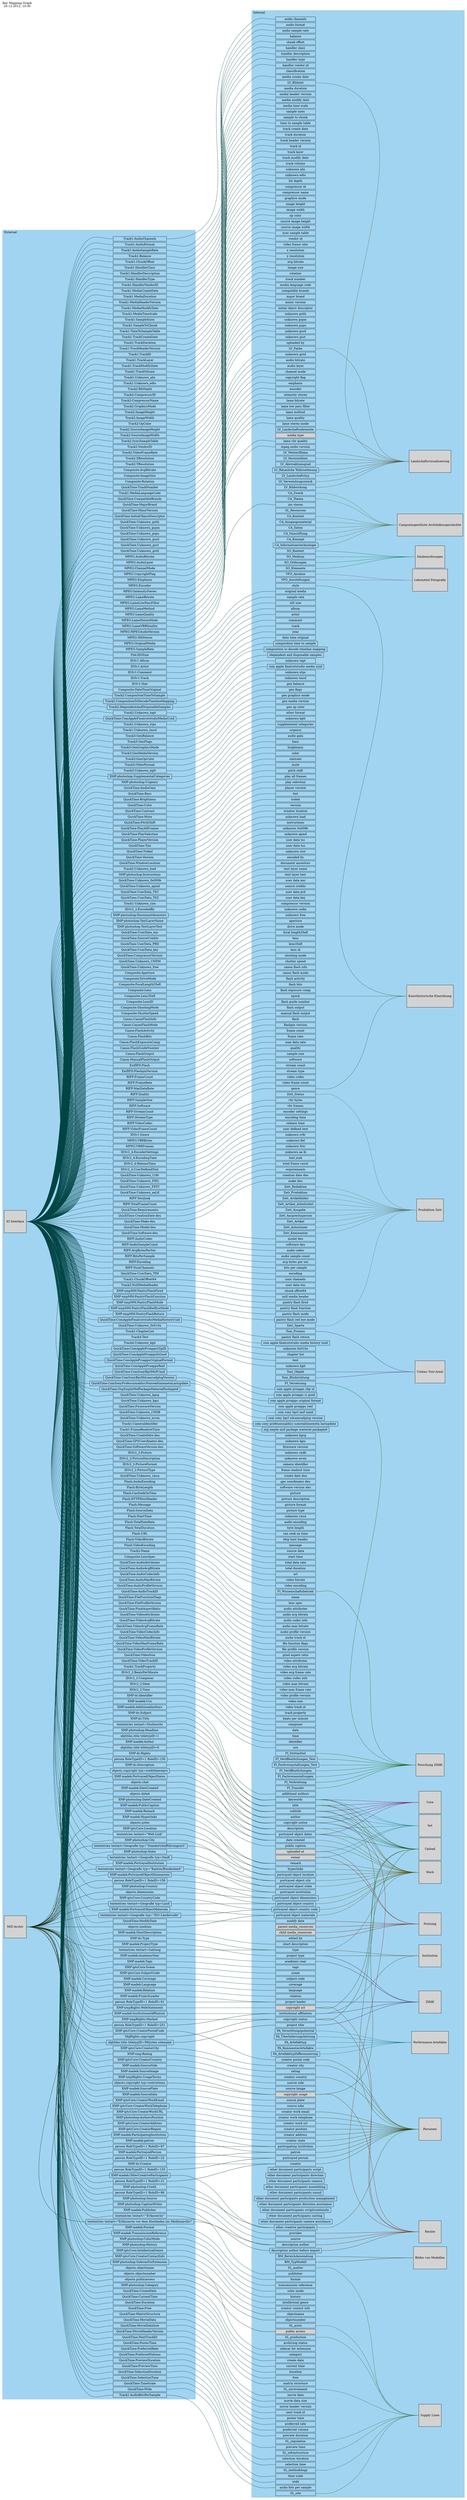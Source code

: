 digraph "MAdeK keymapping" {
    label = "Key Mapping Graph\n20.12.2012, 10:30"
    labeljust = l
    labelloc = t
    nodesep = .075
    rankdir = LR
    ranksep = 4.0
    style = filled

    subgraph cluster_internal {
        color = "#A1D4F1"
        label = Internal

        identifier [
            height = 0,
            shape = box,
            style = "",
            width = 2.7
        ]

        urn [
            height = 0,
            shape = box,
            style = "",
            width = 2.7
        ]

        title [
            height = 0,
            shape = box,
            style = "",
            width = 2.7
        ]

        subtitle [
            height = 0,
            shape = box,
            style = "",
            width = 2.7
        ]

        author [
            height = 0,
            shape = box,
            style = "",
            width = 2.7
        ]

        "additional authors" [
            height = 0,
            shape = box,
            style = "",
            width = 2.7
        ]

        "institutional affiliation" [
            height = 0,
            shape = box,
            style = "",
            width = 2.7
        ]

        "portrayed object dates" [
            height = 0,
            shape = box,
            style = "",
            width = 2.7
        ]

        keywords [
            height = 0,
            shape = box,
            style = "",
            width = 2.7
        ]

        classification [
            height = 0,
            shape = box,
            style = "",
            width = 2.7
        ]

        "portrayed object location" [
            height = 0,
            shape = box,
            style = "",
            width = 2.7
        ]

        "portrayed object city" [
            height = 0,
            shape = box,
            style = "",
            width = 2.7
        ]

        "portrayed object state" [
            height = 0,
            shape = box,
            style = "",
            width = 2.7
        ]

        "portrayed object country" [
            height = 0,
            shape = box,
            style = "",
            width = 2.7
        ]

        "portrayed object country code" [
            height = 0,
            shape = box,
            style = "",
            width = 2.7
        ]

        "portrayed person" [
            height = 0,
            shape = box,
            style = "",
            width = 2.7
        ]

        "portrayed institution" [
            height = 0,
            shape = box,
            style = "",
            width = 2.7
        ]

        "other creative participants" [
            height = 0,
            shape = box,
            style = "",
            width = 2.7
        ]

        "participating institution" [
            height = 0,
            shape = box,
            style = "",
            width = 2.7
        ]

        patron [
            height = 0,
            shape = box,
            style = "",
            width = 2.7
        ]

        "academic year" [
            height = 0,
            shape = box,
            style = "",
            width = 2.7
        ]

        "project leader" [
            height = 0,
            shape = box,
            style = "",
            width = 2.7
        ]

        "project type" [
            height = 0,
            shape = box,
            style = "",
            width = 2.7
        ]

        description [
            height = 0,
            shape = box,
            style = "",
            width = 2.7
        ]

        "short description" [
            height = 0,
            shape = box,
            style = "",
            width = 2.7
        ]

        "public caption" [
            height = 0,
            shape = box,
            style = "",
            width = 2.7
        ]

        remark [
            height = 0,
            shape = box,
            style = "",
            width = 2.7
        ]

        hyperlinks [
            height = 0,
            shape = box,
            style = "",
            width = 2.7
        ]

        tags [
            height = 0,
            shape = box,
            style = "",
            width = 2.7
        ]

        type [
            height = 0,
            shape = box,
            style = "",
            width = 2.7
        ]

        scene [
            height = 0,
            shape = box,
            style = "",
            width = 2.7
        ]

        "subject code" [
            height = 0,
            shape = box,
            style = "",
            width = 2.7
        ]

        coverage [
            height = 0,
            shape = box,
            style = "",
            width = 2.7
        ]

        language [
            height = 0,
            shape = box,
            style = "",
            width = 2.7
        ]

        relation [
            height = 0,
            shape = box,
            style = "",
            width = 2.7
        ]

        creator [
            height = 0,
            shape = box,
            style = "",
            width = 2.7
        ]

        "creator address" [
            height = 0,
            shape = box,
            style = "",
            width = 2.7
        ]

        "creator city" [
            height = 0,
            shape = box,
            style = "",
            width = 2.7
        ]

        "creator state" [
            height = 0,
            shape = box,
            style = "",
            width = 2.7
        ]

        "creator postal code" [
            height = 0,
            shape = box,
            style = "",
            width = 2.7
        ]

        "creator country" [
            height = 0,
            shape = box,
            style = "",
            width = 2.7
        ]

        "creator work telephone" [
            height = 0,
            shape = box,
            style = "",
            width = 2.7
        ]

        "creator work email" [
            height = 0,
            shape = box,
            style = "",
            width = 2.7
        ]

        "creator work url" [
            height = 0,
            shape = box,
            style = "",
            width = 2.7
        ]

        "creator position" [
            height = 0,
            shape = box,
            style = "",
            width = 2.7
        ]

        source [
            height = 0,
            shape = box,
            style = "",
            width = 2.7
        ]

        "source side" [
            height = 0,
            shape = box,
            style = "",
            width = 2.7
        ]

        "source image" [
            height = 0,
            shape = box,
            style = "",
            width = 2.7
        ]

        "source plate" [
            height = 0,
            shape = box,
            style = "",
            width = 2.7
        ]

        "source isbn" [
            height = 0,
            shape = box,
            style = "",
            width = 2.7
        ]

        "copyright notice" [
            height = 0,
            shape = box,
            style = "",
            width = 2.7
        ]

        "copyright status" [
            height = 0,
            shape = box,
            style = "",
            width = 2.7
        ]

        provider [
            height = 0,
            shape = box,
            style = "",
            width = 2.7
        ]

        "portrayed object dimensions" [
            height = 0,
            shape = box,
            style = "",
            width = 2.7
        ]

        "portrayed object materials" [
            height = 0,
            shape = box,
            style = "",
            width = 2.7
        ]

        rating [
            height = 0,
            shape = box,
            style = "",
            width = 2.7
        ]

        "uploaded by" [
            height = 0,
            shape = box,
            style = "",
            width = 2.7
        ]

        "uploaded at" [
            height = 0,
            shape = box,
            style = filled,
            width = 2.7
        ]

        "description author" [
            height = 0,
            shape = box,
            style = "",
            width = 2.7
        ]

        publisher [
            height = 0,
            shape = box,
            style = "",
            width = 2.7
        ]

        format [
            height = 0,
            shape = box,
            style = "",
            width = 2.7
        ]

        "date created" [
            height = 0,
            shape = box,
            style = "",
            width = 2.7
        ]

        "transmission reference" [
            height = 0,
            shape = box,
            style = "",
            width = 2.7
        ]

        objectnumber [
            height = 0,
            shape = box,
            style = "",
            width = 2.7
        ]

        objectname [
            height = 0,
            shape = box,
            style = "",
            width = 2.7
        ]

        "color mode" [
            height = 0,
            shape = box,
            style = "",
            width = 2.7
        ]

        history [
            height = 0,
            shape = box,
            style = "",
            width = 2.7
        ]

        "intellectual genre" [
            height = 0,
            shape = box,
            style = "",
            width = 2.7
        ]

        "creator contact info" [
            height = 0,
            shape = box,
            style = "",
            width = 2.7
        ]

        "project title" [
            height = 0,
            shape = box,
            style = "",
            width = 2.7
        ]

        "public access" [
            height = 0,
            shape = box,
            style = filled,
            width = 2.7
        ]

        "edited by" [
            height = 0,
            shape = box,
            style = "",
            width = 2.7
        ]

        "media type" [
            height = 0,
            shape = box,
            style = filled,
            width = 2.7
        ]

        "description author before import" [
            height = 0,
            shape = box,
            style = "",
            width = 2.7
        ]

        "sidecar for extension" [
            height = 0,
            shape = box,
            style = "",
            width = 2.7
        ]

        LV_Landschaftstyp [
            height = 0,
            shape = box,
            style = "",
            width = 2.7
        ]

        LV_Verwendungszweck [
            height = 0,
            shape = box,
            style = "",
            width = 2.7
        ]

        LV_Bildwirkung [
            height = 0,
            shape = box,
            style = "",
            width = 2.7
        ]

        LV_Bildzeit [
            height = 0,
            shape = box,
            style = "",
            width = 2.7
        ]

        LV_Farbe [
            height = 0,
            shape = box,
            style = "",
            width = 2.7
        ]

        LV_Landschaftselemente [
            height = 0,
            shape = box,
            style = "",
            width = 2.7
        ]

        "LV_Wetter/Klima" [
            height = 0,
            shape = box,
            style = "",
            width = 2.7
        ]

        LV_Horizontlinie [
            height = 0,
            shape = box,
            style = "",
            width = 2.7
        ]

        LV_Abstraktionsgrad [
            height = 0,
            shape = box,
            style = "",
            width = 2.7
        ]

        category [
            height = 0,
            shape = box,
            style = "",
            width = 2.7
        ]

        SL_Resourcen [
            height = 0,
            shape = box,
            style = "",
            width = 2.7
        ]

        SO_Ordnungen [
            height = 0,
            shape = box,
            style = "",
            width = 2.7
        ]

        CA_Konzept [
            height = 0,
            shape = box,
            style = "",
            width = 2.7
        ]

        CA_Informationstechnologie [
            height = 0,
            shape = box,
            style = "",
            width = 2.7
        ]

        CA_Zweck [
            height = 0,
            shape = box,
            style = "",
            width = 2.7
        ]

        CA_Thema [
            height = 0,
            shape = box,
            style = "",
            width = 2.7
        ]

        CA_Kontext [
            height = 0,
            shape = box,
            style = "",
            width = 2.7
        ]

        CA_Ausgangsmaterial [
            height = 0,
            shape = box,
            style = "",
            width = 2.7
        ]

        CA_Daten [
            height = 0,
            shape = box,
            style = "",
            width = 2.7
        ]

        CA_Sinnstiftung [
            height = 0,
            shape = box,
            style = "",
            width = 2.7
        ]

        epoch [
            height = 0,
            shape = box,
            style = "",
            width = 2.7
        ]

        SO_Elemente [
            height = 0,
            shape = box,
            style = "",
            width = 2.7
        ]

        SO_Kontext [
            height = 0,
            shape = box,
            style = "",
            width = 2.7
        ]

        SO_Medium [
            height = 0,
            shape = box,
            style = "",
            width = 2.7
        ]

        VFO_Ansätze [
            height = 0,
            shape = box,
            style = "",
            width = 2.7
        ]

        VFO_Ausstellungen [
            height = 0,
            shape = box,
            style = "",
            width = 2.7
        ]

        "create date" [
            height = 0,
            shape = box,
            style = "",
            width = 2.7
        ]

        "current time" [
            height = 0,
            shape = box,
            style = "",
            width = 2.7
        ]

        duration [
            height = 0,
            shape = box,
            style = "",
            width = 2.7
        ]

        free [
            height = 0,
            shape = box,
            style = "",
            width = 2.7
        ]

        "matrix structure" [
            height = 0,
            shape = box,
            style = "",
            width = 2.7
        ]

        "modify date" [
            height = 0,
            shape = box,
            style = "",
            width = 2.7
        ]

        "movie data" [
            height = 0,
            shape = box,
            style = "",
            width = 2.7
        ]

        "movie data size" [
            height = 0,
            shape = box,
            style = "",
            width = 2.7
        ]

        "movie header version" [
            height = 0,
            shape = box,
            style = "",
            width = 2.7
        ]

        "next track id" [
            height = 0,
            shape = box,
            style = "",
            width = 2.7
        ]

        "poster time" [
            height = 0,
            shape = box,
            style = "",
            width = 2.7
        ]

        "preferred rate" [
            height = 0,
            shape = box,
            style = "",
            width = 2.7
        ]

        "preferred volume" [
            height = 0,
            shape = box,
            style = "",
            width = 2.7
        ]

        "preview duration" [
            height = 0,
            shape = box,
            style = "",
            width = 2.7
        ]

        "preview time" [
            height = 0,
            shape = box,
            style = "",
            width = 2.7
        ]

        "selection duration" [
            height = 0,
            shape = box,
            style = "",
            width = 2.7
        ]

        "selection time" [
            height = 0,
            shape = box,
            style = "",
            width = 2.7
        ]

        "copyright url" [
            height = 0,
            shape = box,
            style = filled,
            width = 2.7
        ]

        "copyright usage" [
            height = 0,
            shape = box,
            style = filled,
            width = 2.7
        ]

        "time scale" [
            height = 0,
            shape = box,
            style = "",
            width = 2.7
        ]

        wide [
            height = 0,
            shape = box,
            style = "",
            width = 2.7
        ]

        "audio bits per sample" [
            height = 0,
            shape = box,
            style = "",
            width = 2.7
        ]

        "audio channels" [
            height = 0,
            shape = box,
            style = "",
            width = 2.7
        ]

        "audio format" [
            height = 0,
            shape = box,
            style = "",
            width = 2.7
        ]

        "audio sample rate" [
            height = 0,
            shape = box,
            style = "",
            width = 2.7
        ]

        balance [
            height = 0,
            shape = box,
            style = "",
            width = 2.7
        ]

        "chunk offset" [
            height = 0,
            shape = box,
            style = "",
            width = 2.7
        ]

        "handler class" [
            height = 0,
            shape = box,
            style = "",
            width = 2.7
        ]

        "handler description" [
            height = 0,
            shape = box,
            style = "",
            width = 2.7
        ]

        "handler type" [
            height = 0,
            shape = box,
            style = "",
            width = 2.7
        ]

        "handler vendor id" [
            height = 0,
            shape = box,
            style = "",
            width = 2.7
        ]

        "media create date" [
            height = 0,
            shape = box,
            style = "",
            width = 2.7
        ]

        "media duration" [
            height = 0,
            shape = box,
            style = "",
            width = 2.7
        ]

        "media header version" [
            height = 0,
            shape = box,
            style = "",
            width = 2.7
        ]

        "media modify date" [
            height = 0,
            shape = box,
            style = "",
            width = 2.7
        ]

        "media time scale" [
            height = 0,
            shape = box,
            style = "",
            width = 2.7
        ]

        "sample sizes" [
            height = 0,
            shape = box,
            style = "",
            width = 2.7
        ]

        "sample to chunk" [
            height = 0,
            shape = box,
            style = "",
            width = 2.7
        ]

        "time to sample table" [
            height = 0,
            shape = box,
            style = "",
            width = 2.7
        ]

        "track create date" [
            height = 0,
            shape = box,
            style = "",
            width = 2.7
        ]

        "track duration" [
            height = 0,
            shape = box,
            style = "",
            width = 2.7
        ]

        "track header version" [
            height = 0,
            shape = box,
            style = "",
            width = 2.7
        ]

        "track id" [
            height = 0,
            shape = box,
            style = "",
            width = 2.7
        ]

        "track layer" [
            height = 0,
            shape = box,
            style = "",
            width = 2.7
        ]

        "track modify date" [
            height = 0,
            shape = box,
            style = "",
            width = 2.7
        ]

        "track volume" [
            height = 0,
            shape = box,
            style = "",
            width = 2.7
        ]

        "unknown alis" [
            height = 0,
            shape = box,
            style = "",
            width = 2.7
        ]

        "unknown edts" [
            height = 0,
            shape = box,
            style = "",
            width = 2.7
        ]

        "bit depth" [
            height = 0,
            shape = box,
            style = "",
            width = 2.7
        ]

        "compressor id" [
            height = 0,
            shape = box,
            style = "",
            width = 2.7
        ]

        "compressor name" [
            height = 0,
            shape = box,
            style = "",
            width = 2.7
        ]

        "graphics mode" [
            height = 0,
            shape = box,
            style = "",
            width = 2.7
        ]

        "image height" [
            height = 0,
            shape = box,
            style = "",
            width = 2.7
        ]

        "image width" [
            height = 0,
            shape = box,
            style = "",
            width = 2.7
        ]

        "op color" [
            height = 0,
            shape = box,
            style = "",
            width = 2.7
        ]

        "source image height" [
            height = 0,
            shape = box,
            style = "",
            width = 2.7
        ]

        "source image width" [
            height = 0,
            shape = box,
            style = "",
            width = 2.7
        ]

        "sync sample table" [
            height = 0,
            shape = box,
            style = "",
            width = 2.7
        ]

        "vendor id" [
            height = 0,
            shape = box,
            style = "",
            width = 2.7
        ]

        "video frame rate" [
            height = 0,
            shape = box,
            style = "",
            width = 2.7
        ]

        "x resolution" [
            height = 0,
            shape = box,
            style = "",
            width = 2.7
        ]

        "y resolution" [
            height = 0,
            shape = box,
            style = "",
            width = 2.7
        ]

        "avg bitrate" [
            height = 0,
            shape = box,
            style = "",
            width = 2.7
        ]

        "image size" [
            height = 0,
            shape = box,
            style = "",
            width = 2.7
        ]

        rotation [
            height = 0,
            shape = box,
            style = "",
            width = 2.7
        ]

        "track number" [
            height = 0,
            shape = box,
            style = "",
            width = 2.7
        ]

        "media language code" [
            height = 0,
            shape = box,
            style = "",
            width = 2.7
        ]

        "compatible brands" [
            height = 0,
            shape = box,
            style = "",
            width = 2.7
        ]

        "major brand" [
            height = 0,
            shape = box,
            style = "",
            width = 2.7
        ]

        "minor version" [
            height = 0,
            shape = box,
            style = "",
            width = 2.7
        ]

        "initial object descriptor" [
            height = 0,
            shape = box,
            style = "",
            width = 2.7
        ]

        "unknown gshh" [
            height = 0,
            shape = box,
            style = "",
            width = 2.7
        ]

        "unknown gspm" [
            height = 0,
            shape = box,
            style = "",
            width = 2.7
        ]

        "unknown gspu" [
            height = 0,
            shape = box,
            style = "",
            width = 2.7
        ]

        "unknown gssd" [
            height = 0,
            shape = box,
            style = "",
            width = 2.7
        ]

        "unknown gsst" [
            height = 0,
            shape = box,
            style = "",
            width = 2.7
        ]

        "unknown gstd" [
            height = 0,
            shape = box,
            style = "",
            width = 2.7
        ]

        "audio bitrate" [
            height = 0,
            shape = box,
            style = "",
            width = 2.7
        ]

        "audio layer" [
            height = 0,
            shape = box,
            style = "",
            width = 2.7
        ]

        "channel mode" [
            height = 0,
            shape = box,
            style = "",
            width = 2.7
        ]

        "copyright flag" [
            height = 0,
            shape = box,
            style = "",
            width = 2.7
        ]

        emphasis [
            height = 0,
            shape = box,
            style = "",
            width = 2.7
        ]

        encoder [
            height = 0,
            shape = box,
            style = "",
            width = 2.7
        ]

        "intensity stereo" [
            height = 0,
            shape = box,
            style = "",
            width = 2.7
        ]

        "lame bitrate" [
            height = 0,
            shape = box,
            style = "",
            width = 2.7
        ]

        "lame low pass filter" [
            height = 0,
            shape = box,
            style = "",
            width = 2.7
        ]

        "lame method" [
            height = 0,
            shape = box,
            style = "",
            width = 2.7
        ]

        "lame quality" [
            height = 0,
            shape = box,
            style = "",
            width = 2.7
        ]

        "lame stereo mode" [
            height = 0,
            shape = box,
            style = "",
            width = 2.7
        ]

        "lame vbr quality" [
            height = 0,
            shape = box,
            style = "",
            width = 2.7
        ]

        "mpeg audio version" [
            height = 0,
            shape = box,
            style = "",
            width = 2.7
        ]

        "ms stereo" [
            height = 0,
            shape = box,
            style = "",
            width = 2.7
        ]

        "original media" [
            height = 0,
            shape = box,
            style = "",
            width = 2.7
        ]

        "sample rate" [
            height = 0,
            shape = box,
            style = "",
            width = 2.7
        ]

        "id3 size" [
            height = 0,
            shape = box,
            style = "",
            width = 2.7
        ]

        album [
            height = 0,
            shape = box,
            style = "",
            width = 2.7
        ]

        artist [
            height = 0,
            shape = box,
            style = "",
            width = 2.7
        ]

        comment [
            height = 0,
            shape = box,
            style = "",
            width = 2.7
        ]

        genre [
            height = 0,
            shape = box,
            style = "",
            width = 2.7
        ]

        track [
            height = 0,
            shape = box,
            style = "",
            width = 2.7
        ]

        year [
            height = 0,
            shape = box,
            style = "",
            width = 2.7
        ]

        "date time original" [
            height = 0,
            shape = box,
            style = "",
            width = 2.7
        ]

        style [
            height = 0,
            shape = box,
            style = "",
            width = 2.7
        ]

        Zett_Ansprechsperson [
            height = 0,
            shape = box,
            style = "",
            width = 2.7
        ]

        Zett_Artikel [
            height = 0,
            shape = box,
            style = "",
            width = 2.7
        ]

        Zett_Ausgabe [
            height = 0,
            shape = box,
            style = "",
            width = 2.7
        ]

        Zett_Autorinnen [
            height = 0,
            shape = box,
            style = "",
            width = 2.7
        ]

        Zett_Kommentar [
            height = 0,
            shape = box,
            style = "",
            width = 2.7
        ]

        Zett_Sparte [
            height = 0,
            shape = box,
            style = "",
            width = 2.7
        ]

        Zett_Status [
            height = 0,
            shape = box,
            style = "",
            width = 2.7
        ]

        Zett_Redaktion [
            height = 0,
            shape = box,
            style = "",
            width = 2.7
        ]

        Zett_Produktion [
            height = 0,
            shape = box,
            style = "",
            width = 2.7
        ]

        "composition time to sample" [
            height = 0,
            shape = box,
            style = "",
            width = 2.7
        ]

        "composition to decode timeline mapping" [
            height = 0,
            shape = box,
            style = "",
            width = 2.7
        ]

        "idependent and disposable samples" [
            height = 0,
            shape = box,
            style = "",
            width = 2.7
        ]

        "unknown tapt" [
            height = 0,
            shape = box,
            style = "",
            width = 2.7
        ]

        "com apple finalcutstudio media uuid" [
            height = 0,
            shape = box,
            style = "",
            width = 2.7
        ]

        "unknown stps" [
            height = 0,
            shape = box,
            style = "",
            width = 2.7
        ]

        "unknown tmcd" [
            height = 0,
            shape = box,
            style = "",
            width = 2.7
        ]

        "gen balance" [
            height = 0,
            shape = box,
            style = "",
            width = 2.7
        ]

        "gen flags" [
            height = 0,
            shape = box,
            style = "",
            width = 2.7
        ]

        "gen graphics mode" [
            height = 0,
            shape = box,
            style = "",
            width = 2.7
        ]

        "gen media version" [
            height = 0,
            shape = box,
            style = "",
            width = 2.7
        ]

        "gen op color" [
            height = 0,
            shape = box,
            style = "",
            width = 2.7
        ]

        "other format" [
            height = 0,
            shape = box,
            style = "",
            width = 2.7
        ]

        "unknown kgtt" [
            height = 0,
            shape = box,
            style = "",
            width = 2.7
        ]

        "supplemental categories" [
            height = 0,
            shape = box,
            style = "",
            width = 2.7
        ]

        urgency [
            height = 0,
            shape = box,
            style = "",
            width = 2.7
        ]

        Toni_Blickrichtung [
            height = 0,
            shape = box,
            style = "",
            width = 2.7
        ]

        Toni_Prozess [
            height = 0,
            shape = box,
            style = "",
            width = 2.7
        ]

        Toni_Objekt [
            height = 0,
            shape = box,
            style = "",
            width = 2.7
        ]

        Zett_Artikelbildnr [
            height = 0,
            shape = box,
            style = "",
            width = 2.7
        ]

        Zett_Artikel_Arbeitstitel [
            height = 0,
            shape = box,
            style = "",
            width = 2.7
        ]

        "audio gain" [
            height = 0,
            shape = box,
            style = "",
            width = 2.7
        ]

        bass [
            height = 0,
            shape = box,
            style = "",
            width = 2.7
        ]

        brightness [
            height = 0,
            shape = box,
            style = "",
            width = 2.7
        ]

        color [
            height = 0,
            shape = box,
            style = "",
            width = 2.7
        ]

        contrast [
            height = 0,
            shape = box,
            style = "",
            width = 2.7
        ]

        mute [
            height = 0,
            shape = box,
            style = "",
            width = 2.7
        ]

        "pitch shift" [
            height = 0,
            shape = box,
            style = "",
            width = 2.7
        ]

        "play all frames" [
            height = 0,
            shape = box,
            style = "",
            width = 2.7
        ]

        "play selection" [
            height = 0,
            shape = box,
            style = "",
            width = 2.7
        ]

        "player version" [
            height = 0,
            shape = box,
            style = "",
            width = 2.7
        ]

        tint [
            height = 0,
            shape = box,
            style = "",
            width = 2.7
        ]

        trebel [
            height = 0,
            shape = box,
            style = "",
            width = 2.7
        ]

        version [
            height = 0,
            shape = box,
            style = "",
            width = 2.7
        ]

        "window location" [
            height = 0,
            shape = box,
            style = "",
            width = 2.7
        ]

        "unknown load" [
            height = 0,
            shape = box,
            style = "",
            width = 2.7
        ]

        instructions [
            height = 0,
            shape = box,
            style = "",
            width = 2.7
        ]

        "unknown 0x009b" [
            height = 0,
            shape = box,
            style = "",
            width = 2.7
        ]

        "unknown apmd" [
            height = 0,
            shape = box,
            style = "",
            width = 2.7
        ]

        "user data tsc" [
            height = 0,
            shape = box,
            style = "",
            width = 2.7
        ]

        "user data tsz" [
            height = 0,
            shape = box,
            style = "",
            width = 2.7
        ]

        "unknown cios" [
            height = 0,
            shape = box,
            style = "",
            width = 2.7
        ]

        "encoded by" [
            height = 0,
            shape = box,
            style = "",
            width = 2.7
        ]

        "document ancestors" [
            height = 0,
            shape = box,
            style = "",
            width = 2.7
        ]

        "text layer name" [
            height = 0,
            shape = box,
            style = "",
            width = 2.7
        ]

        "text layer text" [
            height = 0,
            shape = box,
            style = "",
            width = 2.7
        ]

        "user data enc" [
            height = 0,
            shape = box,
            style = "",
            width = 2.7
        ]

        "source credits" [
            height = 0,
            shape = box,
            style = "",
            width = 2.7
        ]

        "user data prd" [
            height = 0,
            shape = box,
            style = "",
            width = 2.7
        ]

        "user data key" [
            height = 0,
            shape = box,
            style = "",
            width = 2.7
        ]

        "compressor version" [
            height = 0,
            shape = box,
            style = "",
            width = 2.7
        ]

        "unknown cndm" [
            height = 0,
            shape = box,
            style = "",
            width = 2.7
        ]

        "unknown free" [
            height = 0,
            shape = box,
            style = "",
            width = 2.7
        ]

        aperture [
            height = 0,
            shape = box,
            style = "",
            width = 2.7
        ]

        "drive mode" [
            height = 0,
            shape = box,
            style = "",
            width = 2.7
        ]

        "focal length35efl" [
            height = 0,
            shape = box,
            style = "",
            width = 2.7
        ]

        lens [
            height = 0,
            shape = box,
            style = "",
            width = 2.7
        ]

        lens35efl [
            height = 0,
            shape = box,
            style = "",
            width = 2.7
        ]

        "lens id" [
            height = 0,
            shape = box,
            style = "",
            width = 2.7
        ]

        "shooting mode" [
            height = 0,
            shape = box,
            style = "",
            width = 2.7
        ]

        "shutter speed" [
            height = 0,
            shape = box,
            style = "",
            width = 2.7
        ]

        "canon flash info" [
            height = 0,
            shape = box,
            style = "",
            width = 2.7
        ]

        "canon flash mode" [
            height = 0,
            shape = box,
            style = "",
            width = 2.7
        ]

        "flash activity" [
            height = 0,
            shape = box,
            style = "",
            width = 2.7
        ]

        "flash bits" [
            height = 0,
            shape = box,
            style = "",
            width = 2.7
        ]

        "flash exposure comp" [
            height = 0,
            shape = box,
            style = "",
            width = 2.7
        ]

        "flash guide number" [
            height = 0,
            shape = box,
            style = "",
            width = 2.7
        ]

        "flash output" [
            height = 0,
            shape = box,
            style = "",
            width = 2.7
        ]

        "manual flash output" [
            height = 0,
            shape = box,
            style = "",
            width = 2.7
        ]

        flash [
            height = 0,
            shape = box,
            style = "",
            width = 2.7
        ]

        "flashpix version" [
            height = 0,
            shape = box,
            style = "",
            width = 2.7
        ]

        "frame count" [
            height = 0,
            shape = box,
            style = "",
            width = 2.7
        ]

        "frame rate" [
            height = 0,
            shape = box,
            style = "",
            width = 2.7
        ]

        "max data rate" [
            height = 0,
            shape = box,
            style = "",
            width = 2.7
        ]

        quality [
            height = 0,
            shape = box,
            style = "",
            width = 2.7
        ]

        "sample size" [
            height = 0,
            shape = box,
            style = "",
            width = 2.7
        ]

        software [
            height = 0,
            shape = box,
            style = "",
            width = 2.7
        ]

        "stream count" [
            height = 0,
            shape = box,
            style = "",
            width = 2.7
        ]

        "stream type" [
            height = 0,
            shape = box,
            style = "",
            width = 2.7
        ]

        "video codec" [
            height = 0,
            shape = box,
            style = "",
            width = 2.7
        ]

        "video frame count" [
            height = 0,
            shape = box,
            style = "",
            width = 2.7
        ]

        "vbr bytes" [
            height = 0,
            shape = box,
            style = "",
            width = 2.7
        ]

        "vbr frames" [
            height = 0,
            shape = box,
            style = "",
            width = 2.7
        ]

        "encoder settings" [
            height = 0,
            shape = box,
            style = "",
            width = 2.7
        ]

        "encoding time" [
            height = 0,
            shape = box,
            style = "",
            width = 2.7
        ]

        "release time" [
            height = 0,
            shape = box,
            style = "",
            width = 2.7
        ]

        "user defined text" [
            height = 0,
            shape = box,
            style = "",
            width = 2.7
        ]

        FI_Veröffentlichungen [
            height = 0,
            shape = box,
            style = "",
            width = 2.7
        ]

        FI_Fachveranstaltungen [
            height = 0,
            shape = box,
            style = "",
            width = 2.7
        ]

        FI_Verbreitung [
            height = 0,
            shape = box,
            style = "",
            width = 2.7
        ]

        FI_Transfer [
            height = 0,
            shape = box,
            style = "",
            width = 2.7
        ]

        FI_Vernetzung [
            height = 0,
            shape = box,
            style = "",
            width = 2.7
        ]

        FI_Wissenschaftsbetrieb [
            height = 0,
            shape = box,
            style = "",
            width = 2.7
        ]

        FI_Drittmittel [
            height = 0,
            shape = box,
            style = "",
            width = 2.7
        ]

        FI_Veröffentlichungen_Text [
            height = 0,
            shape = box,
            style = "",
            width = 2.7
        ]

        FI_Fachveranstaltungen_Text [
            height = 0,
            shape = box,
            style = "",
            width = 2.7
        ]

        "unknown cr8r" [
            height = 0,
            shape = box,
            style = "",
            width = 2.7
        ]

        "unknown fiel" [
            height = 0,
            shape = box,
            style = "",
            width = 2.7
        ]

        "unknown fxtc" [
            height = 0,
            shape = box,
            style = "",
            width = 2.7
        ]

        "unknown ae lk" [
            height = 0,
            shape = box,
            style = "",
            width = 2.7
        ]

        "text junk" [
            height = 0,
            shape = box,
            style = "",
            width = 2.7
        ]

        "total frame count" [
            height = 0,
            shape = box,
            style = "",
            width = 2.7
        ]

        requirements [
            height = 0,
            shape = box,
            style = "",
            width = 2.7
        ]

        "creation date deu" [
            height = 0,
            shape = box,
            style = "",
            width = 2.7
        ]

        "make deu" [
            height = 0,
            shape = box,
            style = "",
            width = 2.7
        ]

        "model deu" [
            height = 0,
            shape = box,
            style = "",
            width = 2.7
        ]

        "software deu" [
            height = 0,
            shape = box,
            style = "",
            width = 2.7
        ]

        "audio codec" [
            height = 0,
            shape = box,
            style = "",
            width = 2.7
        ]

        "audio sample count" [
            height = 0,
            shape = box,
            style = "",
            width = 2.7
        ]

        "avg bytes per sec" [
            height = 0,
            shape = box,
            style = "",
            width = 2.7
        ]

        "bits per sample" [
            height = 0,
            shape = box,
            style = "",
            width = 2.7
        ]

        encoding [
            height = 0,
            shape = box,
            style = "",
            width = 2.7
        ]

        "num channels" [
            height = 0,
            shape = box,
            style = "",
            width = 2.7
        ]

        PA_Artefakttyp [
            height = 0,
            shape = box,
            style = "",
            width = 2.7
        ]

        PA_Überlieferungsleistung [
            height = 0,
            shape = box,
            style = "",
            width = 2.7
        ]

        PA_Vermittlungspotential [
            height = 0,
            shape = box,
            style = "",
            width = 2.7
        ]

        PA_KommentarArtefakte [
            height = 0,
            shape = box,
            style = "",
            width = 2.7
        ]

        PA_ArtefakttypDifferenzierung [
            height = 0,
            shape = box,
            style = "",
            width = 2.7
        ]

        "user data tim" [
            height = 0,
            shape = box,
            style = "",
            width = 2.7
        ]

        "chunk offset64" [
            height = 0,
            shape = box,
            style = "",
            width = 2.7
        ]

        "null media header" [
            height = 0,
            shape = box,
            style = "",
            width = 2.7
        ]

        "pantry flash fired" [
            height = 0,
            shape = box,
            style = "",
            width = 2.7
        ]

        "pantry flash function" [
            height = 0,
            shape = box,
            style = "",
            width = 2.7
        ]

        "pantry flash mode" [
            height = 0,
            shape = box,
            style = "",
            width = 2.7
        ]

        "pantry flash red eye mode" [
            height = 0,
            shape = box,
            style = "",
            width = 2.7
        ]

        "pantry flash return" [
            height = 0,
            shape = box,
            style = "",
            width = 2.7
        ]

        owner [
            height = 0,
            shape = box,
            style = filled,
            width = 2.7
        ]

        "com apple finalcutstudio media history uuid" [
            height = 0,
            shape = box,
            style = "",
            width = 2.7
        ]

        "unknown 0x010a" [
            height = 0,
            shape = box,
            style = "",
            width = 2.7
        ]

        "chapter list" [
            height = 0,
            shape = box,
            style = "",
            width = 2.7
        ]

        text [
            height = 0,
            shape = box,
            style = "",
            width = 2.7
        ]

        "unknown kgit" [
            height = 0,
            shape = box,
            style = "",
            width = 2.7
        ]

        "com apple proapps clip id" [
            height = 0,
            shape = box,
            style = "",
            width = 2.7
        ]

        "com apple proapps is good" [
            height = 0,
            shape = box,
            style = "",
            width = 2.7
        ]

        "com apple proapps original format" [
            height = 0,
            shape = box,
            style = "",
            width = 2.7
        ]

        "com apple proapps reel" [
            height = 0,
            shape = box,
            style = "",
            width = 2.7
        ]

        "com sony bprl mxf umid" [
            height = 0,
            shape = box,
            style = "",
            width = 2.7
        ]

        "com sony bprl xdcamradplug version" [
            height = 0,
            shape = box,
            style = "",
            width = 2.7
        ]

        "com sony professionaldisc nonrealtimemeta lastupdate" [
            height = 0,
            shape = box,
            style = "",
            width = 2.7
        ]

        "org smpte mxf package material packageid" [
            height = 0,
            shape = box,
            style = "",
            width = 2.7
        ]

        "unknown kgcg" [
            height = 0,
            shape = box,
            style = "",
            width = 2.7
        ]

        "unknown kgsi" [
            height = 0,
            shape = box,
            style = "",
            width = 2.7
        ]

        "firmware version" [
            height = 0,
            shape = box,
            style = "",
            width = 2.7
        ]

        "unknown cndb" [
            height = 0,
            shape = box,
            style = "",
            width = 2.7
        ]

        "unknown mvex" [
            height = 0,
            shape = box,
            style = "",
            width = 2.7
        ]

        "camera identifier" [
            height = 0,
            shape = box,
            style = "",
            width = 2.7
        ]

        "frame readout time" [
            height = 0,
            shape = box,
            style = "",
            width = 2.7
        ]

        "create date deu" [
            height = 0,
            shape = box,
            style = "",
            width = 2.7
        ]

        "gps coordinates deu" [
            height = 0,
            shape = box,
            style = "",
            width = 2.7
        ]

        "software version deu" [
            height = 0,
            shape = box,
            style = "",
            width = 2.7
        ]

        "child media_resources" [
            height = 0,
            shape = box,
            style = filled,
            width = 2.7
        ]

        "parent media_resources" [
            height = 0,
            shape = box,
            style = filled,
            width = 2.7
        ]

        BM_BereichAnwendung [
            height = 0,
            shape = box,
            style = "",
            width = 2.7
        ]

        BM_TypModell [
            height = 0,
            shape = box,
            style = "",
            width = 2.7
        ]

        picture [
            height = 0,
            shape = box,
            style = "",
            width = 2.7
        ]

        "picture description" [
            height = 0,
            shape = box,
            style = "",
            width = 2.7
        ]

        "picture format" [
            height = 0,
            shape = box,
            style = "",
            width = 2.7
        ]

        "picture type" [
            height = 0,
            shape = box,
            style = "",
            width = 2.7
        ]

        "unknown rmra" [
            height = 0,
            shape = box,
            style = "",
            width = 2.7
        ]

        "other document participants script" [
            height = 0,
            shape = box,
            style = "",
            width = 2.7
        ]

        "other document participants direction" [
            height = 0,
            shape = box,
            style = "",
            width = 2.7
        ]

        "other document participants camera" [
            height = 0,
            shape = box,
            style = "",
            width = 2.7
        ]

        "other document participants assembling" [
            height = 0,
            shape = box,
            style = "",
            width = 2.7
        ]

        "other document participants sound" [
            height = 0,
            shape = box,
            style = "",
            width = 2.7
        ]

        "other document participants production management" [
            height = 0,
            shape = box,
            style = "",
            width = 2.7
        ]

        "other document participants direction assistance" [
            height = 0,
            shape = box,
            style = "",
            width = 2.7
        ]

        "other document participants script/continuity" [
            height = 0,
            shape = box,
            style = "",
            width = 2.7
        ]

        "other document participants casting" [
            height = 0,
            shape = box,
            style = "",
            width = 2.7
        ]

        "other document participants camera assistance" [
            height = 0,
            shape = box,
            style = "",
            width = 2.7
        ]

        SL_matter [
            height = 0,
            shape = box,
            style = "",
            width = 2.7
        ]

        SL_actor [
            height = 0,
            shape = box,
            style = "",
            width = 2.7
        ]

        SL_production [
            height = 0,
            shape = box,
            style = "",
            width = 2.7
        ]

        SL_environment [
            height = 0,
            shape = box,
            style = "",
            width = 2.7
        ]

        SL_regulation [
            height = 0,
            shape = box,
            style = "",
            width = 2.7
        ]

        SL_infrastructure [
            height = 0,
            shape = box,
            style = "",
            width = 2.7
        ]

        SL_methodology [
            height = 0,
            shape = box,
            style = "",
            width = 2.7
        ]

        SL_site [
            height = 0,
            shape = box,
            style = "",
            width = 2.7
        ]

        "audio encoding" [
            height = 0,
            shape = box,
            style = "",
            width = 2.7
        ]

        "byte length" [
            height = 0,
            shape = box,
            style = "",
            width = 2.7
        ]

        "can seek on time" [
            height = 0,
            shape = box,
            style = "",
            width = 2.7
        ]

        "http host header" [
            height = 0,
            shape = box,
            style = "",
            width = 2.7
        ]

        message [
            height = 0,
            shape = box,
            style = "",
            width = 2.7
        ]

        "source data" [
            height = 0,
            shape = box,
            style = "",
            width = 2.7
        ]

        "start time" [
            height = 0,
            shape = box,
            style = "",
            width = 2.7
        ]

        "total data rate" [
            height = 0,
            shape = box,
            style = "",
            width = 2.7
        ]

        "total duration" [
            height = 0,
            shape = box,
            style = "",
            width = 2.7
        ]

        url [
            height = 0,
            shape = box,
            style = "",
            width = 2.7
        ]

        "video bitrate" [
            height = 0,
            shape = box,
            style = "",
            width = 2.7
        ]

        "video encoding" [
            height = 0,
            shape = box,
            style = "",
            width = 2.7
        ]

        "archiving status" [
            height = 0,
            shape = box,
            style = "",
            width = 2.7
        ]

        name [
            height = 0,
            shape = box,
            style = "",
            width = 2.7
        ]

        "lens spec" [
            height = 0,
            shape = box,
            style = "",
            width = 2.7
        ]

        "audio attributes" [
            height = 0,
            shape = box,
            style = "",
            width = 2.7
        ]

        "audio avg bitrate" [
            height = 0,
            shape = box,
            style = "",
            width = 2.7
        ]

        "audio codec info" [
            height = 0,
            shape = box,
            style = "",
            width = 2.7
        ]

        "audio max bitrate" [
            height = 0,
            shape = box,
            style = "",
            width = 2.7
        ]

        "audio profile version" [
            height = 0,
            shape = box,
            style = "",
            width = 2.7
        ]

        "audio track id" [
            height = 0,
            shape = box,
            style = "",
            width = 2.7
        ]

        "file function flags" [
            height = 0,
            shape = box,
            style = "",
            width = 2.7
        ]

        "file profile version" [
            height = 0,
            shape = box,
            style = "",
            width = 2.7
        ]

        "pixel aspect ratio" [
            height = 0,
            shape = box,
            style = "",
            width = 2.7
        ]

        "video attributes" [
            height = 0,
            shape = box,
            style = "",
            width = 2.7
        ]

        "video avg bitrate" [
            height = 0,
            shape = box,
            style = "",
            width = 2.7
        ]

        "video avg frame rate" [
            height = 0,
            shape = box,
            style = "",
            width = 2.7
        ]

        "video codec info" [
            height = 0,
            shape = box,
            style = "",
            width = 2.7
        ]

        "video max bitrate" [
            height = 0,
            shape = box,
            style = "",
            width = 2.7
        ]

        "video max frame rate" [
            height = 0,
            shape = box,
            style = "",
            width = 2.7
        ]

        "video profile version" [
            height = 0,
            shape = box,
            style = "",
            width = 2.7
        ]

        "video size" [
            height = 0,
            shape = box,
            style = "",
            width = 2.7
        ]

        "video track id" [
            height = 0,
            shape = box,
            style = "",
            width = 2.7
        ]

        "track property" [
            height = 0,
            shape = box,
            style = "",
            width = 2.7
        ]

        "beats per minute" [
            height = 0,
            shape = box,
            style = "",
            width = 2.7
        ]

        composer [
            height = 0,
            shape = box,
            style = "",
            width = 2.7
        ]

        date [
            height = 0,
            shape = box,
            style = "",
            width = 2.7
        ]

        time [
            height = 0,
            shape = box,
            style = "",
            width = 2.7
        ]

        "LV_Räumliche Wahrnehmung" [
            height = 0,
            shape = box,
            style = "",
            width = 2.7
        ]

        Core [
            height = 1.5,
            shape = box,
            style = filled,
            width = 1.5
        ]

        title -> Core [
            arrowhead = none,
            arrowtail = none,
            color = "#771166",
            headport = w,
            tailport = e
        ]

        subtitle -> Core [
            arrowhead = none,
            arrowtail = none,
            color = "#771166",
            headport = w,
            tailport = e
        ]

        author -> Core [
            arrowhead = none,
            arrowtail = none,
            color = "#771166",
            headport = w,
            tailport = e
        ]

        "portrayed object dates" -> Core [
            arrowhead = none,
            arrowtail = none,
            color = "#771166",
            headport = w,
            tailport = e
        ]

        keywords -> Core [
            arrowhead = none,
            arrowtail = none,
            color = "#771166",
            headport = w,
            tailport = e
        ]

        "copyright notice" -> Core [
            arrowhead = none,
            arrowtail = none,
            color = "#771166",
            headport = w,
            tailport = e
        ]

        Werk [
            height = 1.5,
            shape = box,
            style = filled,
            width = 1.5
        ]

        title -> Werk [
            arrowhead = none,
            arrowtail = none,
            color = "#555511",
            headport = w,
            tailport = e
        ]

        subtitle -> Werk [
            arrowhead = none,
            arrowtail = none,
            color = "#555511",
            headport = w,
            tailport = e
        ]

        "portrayed object dates" -> Werk [
            arrowhead = none,
            arrowtail = none,
            color = "#555511",
            headport = w,
            tailport = e
        ]

        "date created" -> Werk [
            arrowhead = none,
            arrowtail = none,
            color = "#555511",
            headport = w,
            tailport = e
        ]

        keywords -> Werk [
            arrowhead = none,
            arrowtail = none,
            color = "#555511",
            headport = w,
            tailport = e
        ]

        type -> Werk [
            arrowhead = none,
            arrowtail = none,
            color = "#555511",
            headport = w,
            tailport = e
        ]

        "public caption" -> Werk [
            arrowhead = none,
            arrowtail = none,
            color = "#555511",
            headport = w,
            tailport = e
        ]

        description -> Werk [
            arrowhead = none,
            arrowtail = none,
            color = "#555511",
            headport = w,
            tailport = e
        ]

        "portrayed object dimensions" -> Werk [
            arrowhead = none,
            arrowtail = none,
            color = "#555511",
            headport = w,
            tailport = e
        ]

        "portrayed object materials" -> Werk [
            arrowhead = none,
            arrowtail = none,
            color = "#555511",
            headport = w,
            tailport = e
        ]

        remark -> Werk [
            arrowhead = none,
            arrowtail = none,
            color = "#555511",
            headport = w,
            tailport = e
        ]

        hyperlinks -> Werk [
            arrowhead = none,
            arrowtail = none,
            color = "#555511",
            headport = w,
            tailport = e
        ]

        "portrayed object location" -> Werk [
            arrowhead = none,
            arrowtail = none,
            color = "#555511",
            headport = w,
            tailport = e
        ]

        "portrayed object city" -> Werk [
            arrowhead = none,
            arrowtail = none,
            color = "#555511",
            headport = w,
            tailport = e
        ]

        "portrayed object state" -> Werk [
            arrowhead = none,
            arrowtail = none,
            color = "#555511",
            headport = w,
            tailport = e
        ]

        "portrayed object country" -> Werk [
            arrowhead = none,
            arrowtail = none,
            color = "#555511",
            headport = w,
            tailport = e
        ]

        "portrayed object country code" -> Werk [
            arrowhead = none,
            arrowtail = none,
            color = "#555511",
            headport = w,
            tailport = e
        ]

        Personen [
            height = 1.5,
            shape = box,
            style = filled,
            width = 1.5
        ]

        author -> Personen [
            arrowhead = none,
            arrowtail = none,
            color = "#334400",
            headport = w,
            tailport = e
        ]

        creator -> Personen [
            arrowhead = none,
            arrowtail = none,
            color = "#334400",
            headport = w,
            tailport = e
        ]

        "creator address" -> Personen [
            arrowhead = none,
            arrowtail = none,
            color = "#334400",
            headport = w,
            tailport = e
        ]

        "creator city" -> Personen [
            arrowhead = none,
            arrowtail = none,
            color = "#334400",
            headport = w,
            tailport = e
        ]

        "creator state" -> Personen [
            arrowhead = none,
            arrowtail = none,
            color = "#334400",
            headport = w,
            tailport = e
        ]

        "creator postal code" -> Personen [
            arrowhead = none,
            arrowtail = none,
            color = "#334400",
            headport = w,
            tailport = e
        ]

        "creator country" -> Personen [
            arrowhead = none,
            arrowtail = none,
            color = "#334400",
            headport = w,
            tailport = e
        ]

        "creator work telephone" -> Personen [
            arrowhead = none,
            arrowtail = none,
            color = "#334400",
            headport = w,
            tailport = e
        ]

        "creator work email" -> Personen [
            arrowhead = none,
            arrowtail = none,
            color = "#334400",
            headport = w,
            tailport = e
        ]

        "creator work url" -> Personen [
            arrowhead = none,
            arrowtail = none,
            color = "#334400",
            headport = w,
            tailport = e
        ]

        "creator position" -> Personen [
            arrowhead = none,
            arrowtail = none,
            color = "#334400",
            headport = w,
            tailport = e
        ]

        "other creative participants" -> Personen [
            arrowhead = none,
            arrowtail = none,
            color = "#334400",
            headport = w,
            tailport = e
        ]

        "portrayed person" -> Personen [
            arrowhead = none,
            arrowtail = none,
            color = "#334400",
            headport = w,
            tailport = e
        ]

        "participating institution" -> Personen [
            arrowhead = none,
            arrowtail = none,
            color = "#334400",
            headport = w,
            tailport = e
        ]

        patron -> Personen [
            arrowhead = none,
            arrowtail = none,
            color = "#334400",
            headport = w,
            tailport = e
        ]

        Set [
            height = 1.5,
            shape = box,
            style = filled,
            width = 1.5
        ]

        title -> Set [
            arrowhead = none,
            arrowtail = none,
            color = "#227777",
            headport = w,
            tailport = e
        ]

        author -> Set [
            arrowhead = none,
            arrowtail = none,
            color = "#227777",
            headport = w,
            tailport = e
        ]

        keywords -> Set [
            arrowhead = none,
            arrowtail = none,
            color = "#227777",
            headport = w,
            tailport = e
        ]

        description -> Set [
            arrowhead = none,
            arrowtail = none,
            color = "#227777",
            headport = w,
            tailport = e
        ]

        owner -> Set [
            arrowhead = none,
            arrowtail = none,
            color = "#227777",
            headport = w,
            tailport = e
        ]

        "uploaded at" -> Set [
            arrowhead = none,
            arrowtail = none,
            color = "#227777",
            headport = w,
            tailport = e
        ]

        Rechte [
            height = 1.5,
            shape = box,
            style = filled,
            width = 1.5
        ]

        "copyright notice" -> Rechte [
            arrowhead = none,
            arrowtail = none,
            color = "#772200",
            headport = w,
            tailport = e
        ]

        "copyright status" -> Rechte [
            arrowhead = none,
            arrowtail = none,
            color = "#772200",
            headport = w,
            tailport = e
        ]

        "copyright usage" -> Rechte [
            arrowhead = none,
            arrowtail = none,
            color = "#772200",
            headport = w,
            tailport = e
        ]

        "copyright url" -> Rechte [
            arrowhead = none,
            arrowtail = none,
            color = "#772200",
            headport = w,
            tailport = e
        ]

        source -> Rechte [
            arrowhead = none,
            arrowtail = none,
            color = "#772200",
            headport = w,
            tailport = e
        ]

        provider -> Rechte [
            arrowhead = none,
            arrowtail = none,
            color = "#772200",
            headport = w,
            tailport = e
        ]

        "description author" -> Rechte [
            arrowhead = none,
            arrowtail = none,
            color = "#772200",
            headport = w,
            tailport = e
        ]

        "description author before import" -> Rechte [
            arrowhead = none,
            arrowtail = none,
            color = "#772200",
            headport = w,
            tailport = e
        ]

        Upload [
            height = 1.5,
            shape = box,
            style = filled,
            width = 1.5
        ]

        title -> Upload [
            arrowhead = none,
            arrowtail = none,
            color = "#114400",
            headport = w,
            tailport = e
        ]

        subtitle -> Upload [
            arrowhead = none,
            arrowtail = none,
            color = "#114400",
            headport = w,
            tailport = e
        ]

        author -> Upload [
            arrowhead = none,
            arrowtail = none,
            color = "#114400",
            headport = w,
            tailport = e
        ]

        "portrayed object dates" -> Upload [
            arrowhead = none,
            arrowtail = none,
            color = "#114400",
            headport = w,
            tailport = e
        ]

        keywords -> Upload [
            arrowhead = none,
            arrowtail = none,
            color = "#114400",
            headport = w,
            tailport = e
        ]

        "copyright notice" -> Upload [
            arrowhead = none,
            arrowtail = none,
            color = "#114400",
            headport = w,
            tailport = e
        ]

        "copyright status" -> Upload [
            arrowhead = none,
            arrowtail = none,
            color = "#114400",
            headport = w,
            tailport = e
        ]

        "copyright usage" -> Upload [
            arrowhead = none,
            arrowtail = none,
            color = "#114400",
            headport = w,
            tailport = e
        ]

        "copyright url" -> Upload [
            arrowhead = none,
            arrowtail = none,
            color = "#114400",
            headport = w,
            tailport = e
        ]

        ZHdK [
            height = 1.5,
            shape = box,
            style = filled,
            width = 1.5
        ]

        "institutional affiliation" -> ZHdK [
            arrowhead = none,
            arrowtail = none,
            color = "#331144",
            headport = w,
            tailport = e
        ]

        "project type" -> ZHdK [
            arrowhead = none,
            arrowtail = none,
            color = "#331144",
            headport = w,
            tailport = e
        ]

        "academic year" -> ZHdK [
            arrowhead = none,
            arrowtail = none,
            color = "#331144",
            headport = w,
            tailport = e
        ]

        "project title" -> ZHdK [
            arrowhead = none,
            arrowtail = none,
            color = "#331144",
            headport = w,
            tailport = e
        ]

        "project leader" -> ZHdK [
            arrowhead = none,
            arrowtail = none,
            color = "#331144",
            headport = w,
            tailport = e
        ]

        Landschaftsvisualisierung [
            height = 1.5,
            shape = box,
            style = filled,
            width = 1.5
        ]

        LV_Landschaftstyp -> Landschaftsvisualisierung [
            arrowhead = none,
            arrowtail = none,
            color = "#555533",
            headport = w,
            tailport = e
        ]

        LV_Verwendungszweck -> Landschaftsvisualisierung [
            arrowhead = none,
            arrowtail = none,
            color = "#555533",
            headport = w,
            tailport = e
        ]

        LV_Bildzeit -> Landschaftsvisualisierung [
            arrowhead = none,
            arrowtail = none,
            color = "#555533",
            headport = w,
            tailport = e
        ]

        "LV_Wetter/Klima" -> Landschaftsvisualisierung [
            arrowhead = none,
            arrowtail = none,
            color = "#555533",
            headport = w,
            tailport = e
        ]

        LV_Farbe -> Landschaftsvisualisierung [
            arrowhead = none,
            arrowtail = none,
            color = "#555533",
            headport = w,
            tailport = e
        ]

        LV_Horizontlinie -> Landschaftsvisualisierung [
            arrowhead = none,
            arrowtail = none,
            color = "#555533",
            headport = w,
            tailport = e
        ]

        "LV_Räumliche Wahrnehmung" -> Landschaftsvisualisierung [
            arrowhead = none,
            arrowtail = none,
            color = "#555533",
            headport = w,
            tailport = e
        ]

        LV_Abstraktionsgrad -> Landschaftsvisualisierung [
            arrowhead = none,
            arrowtail = none,
            color = "#555533",
            headport = w,
            tailport = e
        ]

        LV_Landschaftselemente -> Landschaftsvisualisierung [
            arrowhead = none,
            arrowtail = none,
            color = "#555533",
            headport = w,
            tailport = e
        ]

        LV_Bildwirkung -> Landschaftsvisualisierung [
            arrowhead = none,
            arrowtail = none,
            color = "#555533",
            headport = w,
            tailport = e
        ]

        "Supply Lines" [
            height = 1.5,
            shape = box,
            style = filled,
            width = 1.5
        ]

        SL_matter -> "Supply Lines" [
            arrowhead = none,
            arrowtail = none,
            color = "#336633",
            headport = w,
            tailport = e
        ]

        SL_site -> "Supply Lines" [
            arrowhead = none,
            arrowtail = none,
            color = "#336633",
            headport = w,
            tailport = e
        ]

        SL_actor -> "Supply Lines" [
            arrowhead = none,
            arrowtail = none,
            color = "#336633",
            headport = w,
            tailport = e
        ]

        SL_production -> "Supply Lines" [
            arrowhead = none,
            arrowtail = none,
            color = "#336633",
            headport = w,
            tailport = e
        ]

        SL_environment -> "Supply Lines" [
            arrowhead = none,
            arrowtail = none,
            color = "#336633",
            headport = w,
            tailport = e
        ]

        SL_regulation -> "Supply Lines" [
            arrowhead = none,
            arrowtail = none,
            color = "#336633",
            headport = w,
            tailport = e
        ]

        SL_infrastructure -> "Supply Lines" [
            arrowhead = none,
            arrowtail = none,
            color = "#336633",
            headport = w,
            tailport = e
        ]

        SL_methodology -> "Supply Lines" [
            arrowhead = none,
            arrowtail = none,
            color = "#336633",
            headport = w,
            tailport = e
        ]

        Säulenordnungen [
            height = 1.5,
            shape = box,
            style = filled,
            width = 1.5
        ]

        SO_Ordnungen -> Säulenordnungen [
            arrowhead = none,
            arrowtail = none,
            color = "#007744",
            headport = w,
            tailport = e
        ]

        SO_Elemente -> Säulenordnungen [
            arrowhead = none,
            arrowtail = none,
            color = "#007744",
            headport = w,
            tailport = e
        ]

        SO_Kontext -> Säulenordnungen [
            arrowhead = none,
            arrowtail = none,
            color = "#007744",
            headport = w,
            tailport = e
        ]

        SO_Medium -> Säulenordnungen [
            arrowhead = none,
            arrowtail = none,
            color = "#007744",
            headport = w,
            tailport = e
        ]

        "Computergestützte Architekturgeschichte" [
            height = 1.5,
            shape = box,
            style = filled,
            width = 1.5
        ]

        CA_Thema -> "Computergestützte Architekturgeschichte" [
            arrowhead = none,
            arrowtail = none,
            color = "#557744",
            headport = w,
            tailport = e
        ]

        CA_Zweck -> "Computergestützte Architekturgeschichte" [
            arrowhead = none,
            arrowtail = none,
            color = "#557744",
            headport = w,
            tailport = e
        ]

        CA_Kontext -> "Computergestützte Architekturgeschichte" [
            arrowhead = none,
            arrowtail = none,
            color = "#557744",
            headport = w,
            tailport = e
        ]

        CA_Ausgangsmaterial -> "Computergestützte Architekturgeschichte" [
            arrowhead = none,
            arrowtail = none,
            color = "#557744",
            headport = w,
            tailport = e
        ]

        CA_Informationstechnologie -> "Computergestützte Architekturgeschichte" [
            arrowhead = none,
            arrowtail = none,
            color = "#557744",
            headport = w,
            tailport = e
        ]

        CA_Daten -> "Computergestützte Architekturgeschichte" [
            arrowhead = none,
            arrowtail = none,
            color = "#557744",
            headport = w,
            tailport = e
        ]

        CA_Sinnstiftung -> "Computergestützte Architekturgeschichte" [
            arrowhead = none,
            arrowtail = none,
            color = "#557744",
            headport = w,
            tailport = e
        ]

        CA_Konzept -> "Computergestützte Architekturgeschichte" [
            arrowhead = none,
            arrowtail = none,
            color = "#557744",
            headport = w,
            tailport = e
        ]

        "Lehrmittel Fotografie" [
            height = 1.5,
            shape = box,
            style = filled,
            width = 1.5
        ]

        VFO_Ansätze -> "Lehrmittel Fotografie" [
            arrowhead = none,
            arrowtail = none,
            color = "#666677",
            headport = w,
            tailport = e
        ]

        VFO_Ausstellungen -> "Lehrmittel Fotografie" [
            arrowhead = none,
            arrowtail = none,
            color = "#666677",
            headport = w,
            tailport = e
        ]

        "Produktion Zett" [
            height = 1.5,
            shape = box,
            style = filled,
            width = 1.5
        ]

        Zett_Ausgabe -> "Produktion Zett" [
            arrowhead = none,
            arrowtail = none,
            color = "#557766",
            headport = w,
            tailport = e
        ]

        Zett_Sparte -> "Produktion Zett" [
            arrowhead = none,
            arrowtail = none,
            color = "#557766",
            headport = w,
            tailport = e
        ]

        Zett_Artikelbildnr -> "Produktion Zett" [
            arrowhead = none,
            arrowtail = none,
            color = "#557766",
            headport = w,
            tailport = e
        ]

        Zett_Artikel_Arbeitstitel -> "Produktion Zett" [
            arrowhead = none,
            arrowtail = none,
            color = "#557766",
            headport = w,
            tailport = e
        ]

        Zett_Artikel -> "Produktion Zett" [
            arrowhead = none,
            arrowtail = none,
            color = "#557766",
            headport = w,
            tailport = e
        ]

        Zett_Autorinnen -> "Produktion Zett" [
            arrowhead = none,
            arrowtail = none,
            color = "#557766",
            headport = w,
            tailport = e
        ]

        Zett_Ansprechsperson -> "Produktion Zett" [
            arrowhead = none,
            arrowtail = none,
            color = "#557766",
            headport = w,
            tailport = e
        ]

        Zett_Redaktion -> "Produktion Zett" [
            arrowhead = none,
            arrowtail = none,
            color = "#557766",
            headport = w,
            tailport = e
        ]

        Zett_Produktion -> "Produktion Zett" [
            arrowhead = none,
            arrowtail = none,
            color = "#557766",
            headport = w,
            tailport = e
        ]

        Zett_Status -> "Produktion Zett" [
            arrowhead = none,
            arrowtail = none,
            color = "#557766",
            headport = w,
            tailport = e
        ]

        Zett_Kommentar -> "Produktion Zett" [
            arrowhead = none,
            arrowtail = none,
            color = "#557766",
            headport = w,
            tailport = e
        ]

        "Umbau Toni-Areal" [
            height = 1.5,
            shape = box,
            style = filled,
            width = 1.5
        ]

        Toni_Blickrichtung -> "Umbau Toni-Areal" [
            arrowhead = none,
            arrowtail = none,
            color = "#442277",
            headport = w,
            tailport = e
        ]

        Toni_Objekt -> "Umbau Toni-Areal" [
            arrowhead = none,
            arrowtail = none,
            color = "#442277",
            headport = w,
            tailport = e
        ]

        Toni_Prozess -> "Umbau Toni-Areal" [
            arrowhead = none,
            arrowtail = none,
            color = "#442277",
            headport = w,
            tailport = e
        ]

        "Forschung ZHdK" [
            height = 1.5,
            shape = box,
            style = filled,
            width = 1.5
        ]

        FI_Veröffentlichungen -> "Forschung ZHdK" [
            arrowhead = none,
            arrowtail = none,
            color = "#116611",
            headport = w,
            tailport = e
        ]

        FI_Veröffentlichungen_Text -> "Forschung ZHdK" [
            arrowhead = none,
            arrowtail = none,
            color = "#116611",
            headport = w,
            tailport = e
        ]

        FI_Fachveranstaltungen -> "Forschung ZHdK" [
            arrowhead = none,
            arrowtail = none,
            color = "#116611",
            headport = w,
            tailport = e
        ]

        FI_Fachveranstaltungen_Text -> "Forschung ZHdK" [
            arrowhead = none,
            arrowtail = none,
            color = "#116611",
            headport = w,
            tailport = e
        ]

        FI_Verbreitung -> "Forschung ZHdK" [
            arrowhead = none,
            arrowtail = none,
            color = "#116611",
            headport = w,
            tailport = e
        ]

        FI_Transfer -> "Forschung ZHdK" [
            arrowhead = none,
            arrowtail = none,
            color = "#116611",
            headport = w,
            tailport = e
        ]

        FI_Vernetzung -> "Forschung ZHdK" [
            arrowhead = none,
            arrowtail = none,
            color = "#116611",
            headport = w,
            tailport = e
        ]

        FI_Wissenschaftsbetrieb -> "Forschung ZHdK" [
            arrowhead = none,
            arrowtail = none,
            color = "#116611",
            headport = w,
            tailport = e
        ]

        FI_Drittmittel -> "Forschung ZHdK" [
            arrowhead = none,
            arrowtail = none,
            color = "#116611",
            headport = w,
            tailport = e
        ]

        "Performance-Artefakte" [
            height = 1.5,
            shape = box,
            style = filled,
            width = 1.5
        ]

        PA_Artefakttyp -> "Performance-Artefakte" [
            arrowhead = none,
            arrowtail = none,
            color = "#117777",
            headport = w,
            tailport = e
        ]

        PA_ArtefakttypDifferenzierung -> "Performance-Artefakte" [
            arrowhead = none,
            arrowtail = none,
            color = "#117777",
            headport = w,
            tailport = e
        ]

        PA_Überlieferungsleistung -> "Performance-Artefakte" [
            arrowhead = none,
            arrowtail = none,
            color = "#117777",
            headport = w,
            tailport = e
        ]

        PA_Vermittlungspotential -> "Performance-Artefakte" [
            arrowhead = none,
            arrowtail = none,
            color = "#117777",
            headport = w,
            tailport = e
        ]

        PA_KommentarArtefakte -> "Performance-Artefakte" [
            arrowhead = none,
            arrowtail = none,
            color = "#117777",
            headport = w,
            tailport = e
        ]

        Institution [
            height = 1.5,
            shape = box,
            style = filled,
            width = 1.5
        ]

        type -> Institution [
            arrowhead = none,
            arrowtail = none,
            color = "#444422",
            headport = w,
            tailport = e
        ]

        "institutional affiliation" -> Institution [
            arrowhead = none,
            arrowtail = none,
            color = "#444422",
            headport = w,
            tailport = e
        ]

        "project type" -> Institution [
            arrowhead = none,
            arrowtail = none,
            color = "#444422",
            headport = w,
            tailport = e
        ]

        Nutzung [
            height = 1.5,
            shape = box,
            style = filled,
            width = 1.5
        ]

        owner -> Nutzung [
            arrowhead = none,
            arrowtail = none,
            color = "#771100",
            headport = w,
            tailport = e
        ]

        "edited by" -> Nutzung [
            arrowhead = none,
            arrowtail = none,
            color = "#771100",
            headport = w,
            tailport = e
        ]

        "uploaded at" -> Nutzung [
            arrowhead = none,
            arrowtail = none,
            color = "#771100",
            headport = w,
            tailport = e
        ]

        "modify date" -> Nutzung [
            arrowhead = none,
            arrowtail = none,
            color = "#771100",
            headport = w,
            tailport = e
        ]

        "parent media_resources" -> Nutzung [
            arrowhead = none,
            arrowtail = none,
            color = "#771100",
            headport = w,
            tailport = e
        ]

        "child media_resources" -> Nutzung [
            arrowhead = none,
            arrowtail = none,
            color = "#771100",
            headport = w,
            tailport = e
        ]

        "Bilder von Modellen" [
            height = 1.5,
            shape = box,
            style = filled,
            width = 1.5
        ]

        BM_BereichAnwendung -> "Bilder von Modellen" [
            arrowhead = none,
            arrowtail = none,
            color = "#223311",
            headport = w,
            tailport = e
        ]

        BM_TypModell -> "Bilder von Modellen" [
            arrowhead = none,
            arrowtail = none,
            color = "#223311",
            headport = w,
            tailport = e
        ]

        "Kunsthistorische Einordnung" [
            height = 1.5,
            shape = box,
            style = filled,
            width = 1.5
        ]

        genre -> "Kunsthistorische Einordnung" [
            arrowhead = none,
            arrowtail = none,
            color = "#116633",
            headport = w,
            tailport = e
        ]

        style -> "Kunsthistorische Einordnung" [
            arrowhead = none,
            arrowtail = none,
            color = "#116633",
            headport = w,
            tailport = e
        ]

        epoch -> "Kunsthistorische Einordnung" [
            arrowhead = none,
            arrowtail = none,
            color = "#116633",
            headport = w,
            tailport = e
        ]
    }

    subgraph cluster_external {
        color = "#A1D4F1"
        label = External

        "MIZ-Archiv" [
            height = 1.5,
            shape = box,
            style = filled,
            width = 1.5
        ]

        "IO Interface" [
            height = 1.5,
            shape = box,
            style = filled,
            width = 1.5
        ]

        "Canon:CanonFlashInfo" [
            height = 0,
            shape = box,
            width = 3.6
        ]

        "IO Interface" -> "Canon:CanonFlashInfo" [
            arrowhead = none,
            arrowtail = none,
            color = "#004444",
            headport = w,
            tailport = e
        ]

        "Canon:CanonFlashInfo" -> "canon flash info" [
            arrowhead = none,
            arrowtail = none,
            color = "#004444",
            headport = w,
            tailport = e
        ]

        "Canon:CanonFlashMode" [
            height = 0,
            shape = box,
            width = 3.6
        ]

        "IO Interface" -> "Canon:CanonFlashMode" [
            arrowhead = none,
            arrowtail = none,
            color = "#004444",
            headport = w,
            tailport = e
        ]

        "Canon:CanonFlashMode" -> "canon flash mode" [
            arrowhead = none,
            arrowtail = none,
            color = "#004444",
            headport = w,
            tailport = e
        ]

        "Canon:FlashActivity" [
            height = 0,
            shape = box,
            width = 3.6
        ]

        "IO Interface" -> "Canon:FlashActivity" [
            arrowhead = none,
            arrowtail = none,
            color = "#004444",
            headport = w,
            tailport = e
        ]

        "Canon:FlashActivity" -> "flash activity" [
            arrowhead = none,
            arrowtail = none,
            color = "#004444",
            headport = w,
            tailport = e
        ]

        "Canon:FlashBits" [
            height = 0,
            shape = box,
            width = 3.6
        ]

        "IO Interface" -> "Canon:FlashBits" [
            arrowhead = none,
            arrowtail = none,
            color = "#004444",
            headport = w,
            tailport = e
        ]

        "Canon:FlashBits" -> "flash bits" [
            arrowhead = none,
            arrowtail = none,
            color = "#004444",
            headport = w,
            tailport = e
        ]

        "Canon:FlashExposureComp" [
            height = 0,
            shape = box,
            width = 3.6
        ]

        "IO Interface" -> "Canon:FlashExposureComp" [
            arrowhead = none,
            arrowtail = none,
            color = "#004444",
            headport = w,
            tailport = e
        ]

        "Canon:FlashExposureComp" -> "flash exposure comp" [
            arrowhead = none,
            arrowtail = none,
            color = "#004444",
            headport = w,
            tailport = e
        ]

        "Canon:FlashGuideNumber" [
            height = 0,
            shape = box,
            width = 3.6
        ]

        "IO Interface" -> "Canon:FlashGuideNumber" [
            arrowhead = none,
            arrowtail = none,
            color = "#004444",
            headport = w,
            tailport = e
        ]

        "Canon:FlashGuideNumber" -> "flash guide number" [
            arrowhead = none,
            arrowtail = none,
            color = "#004444",
            headport = w,
            tailport = e
        ]

        "Canon:FlashOutput" [
            height = 0,
            shape = box,
            width = 3.6
        ]

        "IO Interface" -> "Canon:FlashOutput" [
            arrowhead = none,
            arrowtail = none,
            color = "#004444",
            headport = w,
            tailport = e
        ]

        "Canon:FlashOutput" -> "flash output" [
            arrowhead = none,
            arrowtail = none,
            color = "#004444",
            headport = w,
            tailport = e
        ]

        "Canon:ManualFlashOutput" [
            height = 0,
            shape = box,
            width = 3.6
        ]

        "IO Interface" -> "Canon:ManualFlashOutput" [
            arrowhead = none,
            arrowtail = none,
            color = "#004444",
            headport = w,
            tailport = e
        ]

        "Canon:ManualFlashOutput" -> "manual flash output" [
            arrowhead = none,
            arrowtail = none,
            color = "#004444",
            headport = w,
            tailport = e
        ]

        "Composite:Aperture" [
            height = 0,
            shape = box,
            width = 3.6
        ]

        "IO Interface" -> "Composite:Aperture" [
            arrowhead = none,
            arrowtail = none,
            color = "#004444",
            headport = w,
            tailport = e
        ]

        "Composite:Aperture" -> aperture [
            arrowhead = none,
            arrowtail = none,
            color = "#004444",
            headport = w,
            tailport = e
        ]

        "Composite:AvgBitrate" [
            height = 0,
            shape = box,
            width = 3.6
        ]

        "IO Interface" -> "Composite:AvgBitrate" [
            arrowhead = none,
            arrowtail = none,
            color = "#004444",
            headport = w,
            tailport = e
        ]

        "Composite:AvgBitrate" -> "avg bitrate" [
            arrowhead = none,
            arrowtail = none,
            color = "#004444",
            headport = w,
            tailport = e
        ]

        "Composite:DateTimeOriginal" [
            height = 0,
            shape = box,
            width = 3.6
        ]

        "IO Interface" -> "Composite:DateTimeOriginal" [
            arrowhead = none,
            arrowtail = none,
            color = "#004444",
            headport = w,
            tailport = e
        ]

        "Composite:DateTimeOriginal" -> "date time original" [
            arrowhead = none,
            arrowtail = none,
            color = "#004444",
            headport = w,
            tailport = e
        ]

        "Composite:DriveMode" [
            height = 0,
            shape = box,
            width = 3.6
        ]

        "IO Interface" -> "Composite:DriveMode" [
            arrowhead = none,
            arrowtail = none,
            color = "#004444",
            headport = w,
            tailport = e
        ]

        "Composite:DriveMode" -> "drive mode" [
            arrowhead = none,
            arrowtail = none,
            color = "#004444",
            headport = w,
            tailport = e
        ]

        "Composite:FocalLength35efl" [
            height = 0,
            shape = box,
            width = 3.6
        ]

        "IO Interface" -> "Composite:FocalLength35efl" [
            arrowhead = none,
            arrowtail = none,
            color = "#004444",
            headport = w,
            tailport = e
        ]

        "Composite:FocalLength35efl" -> "focal length35efl" [
            arrowhead = none,
            arrowtail = none,
            color = "#004444",
            headport = w,
            tailport = e
        ]

        "Composite:ImageSize" [
            height = 0,
            shape = box,
            width = 3.6
        ]

        "IO Interface" -> "Composite:ImageSize" [
            arrowhead = none,
            arrowtail = none,
            color = "#004444",
            headport = w,
            tailport = e
        ]

        "Composite:ImageSize" -> "image size" [
            arrowhead = none,
            arrowtail = none,
            color = "#004444",
            headport = w,
            tailport = e
        ]

        "Composite:Lens" [
            height = 0,
            shape = box,
            width = 3.6
        ]

        "IO Interface" -> "Composite:Lens" [
            arrowhead = none,
            arrowtail = none,
            color = "#004444",
            headport = w,
            tailport = e
        ]

        "Composite:Lens" -> lens [
            arrowhead = none,
            arrowtail = none,
            color = "#004444",
            headport = w,
            tailport = e
        ]

        "Composite:Lens35efl" [
            height = 0,
            shape = box,
            width = 3.6
        ]

        "IO Interface" -> "Composite:Lens35efl" [
            arrowhead = none,
            arrowtail = none,
            color = "#004444",
            headport = w,
            tailport = e
        ]

        "Composite:Lens35efl" -> lens35efl [
            arrowhead = none,
            arrowtail = none,
            color = "#004444",
            headport = w,
            tailport = e
        ]

        "Composite:LensID" [
            height = 0,
            shape = box,
            width = 3.6
        ]

        "IO Interface" -> "Composite:LensID" [
            arrowhead = none,
            arrowtail = none,
            color = "#004444",
            headport = w,
            tailport = e
        ]

        "Composite:LensID" -> "lens id" [
            arrowhead = none,
            arrowtail = none,
            color = "#004444",
            headport = w,
            tailport = e
        ]

        "Composite:LensSpec" [
            height = 0,
            shape = box,
            width = 3.6
        ]

        "IO Interface" -> "Composite:LensSpec" [
            arrowhead = none,
            arrowtail = none,
            color = "#004444",
            headport = w,
            tailport = e
        ]

        "Composite:LensSpec" -> "lens spec" [
            arrowhead = none,
            arrowtail = none,
            color = "#004444",
            headport = w,
            tailport = e
        ]

        "Composite:Rotation" [
            height = 0,
            shape = box,
            width = 3.6
        ]

        "IO Interface" -> "Composite:Rotation" [
            arrowhead = none,
            arrowtail = none,
            color = "#004444",
            headport = w,
            tailport = e
        ]

        "Composite:Rotation" -> rotation [
            arrowhead = none,
            arrowtail = none,
            color = "#004444",
            headport = w,
            tailport = e
        ]

        "Composite:ShootingMode" [
            height = 0,
            shape = box,
            width = 3.6
        ]

        "IO Interface" -> "Composite:ShootingMode" [
            arrowhead = none,
            arrowtail = none,
            color = "#004444",
            headport = w,
            tailport = e
        ]

        "Composite:ShootingMode" -> "shooting mode" [
            arrowhead = none,
            arrowtail = none,
            color = "#004444",
            headport = w,
            tailport = e
        ]

        "Composite:ShutterSpeed" [
            height = 0,
            shape = box,
            width = 3.6
        ]

        "IO Interface" -> "Composite:ShutterSpeed" [
            arrowhead = none,
            arrowtail = none,
            color = "#004444",
            headport = w,
            tailport = e
        ]

        "Composite:ShutterSpeed" -> "shutter speed" [
            arrowhead = none,
            arrowtail = none,
            color = "#004444",
            headport = w,
            tailport = e
        ]

        "ExifIFD:Flash" [
            height = 0,
            shape = box,
            width = 3.6
        ]

        "IO Interface" -> "ExifIFD:Flash" [
            arrowhead = none,
            arrowtail = none,
            color = "#004444",
            headport = w,
            tailport = e
        ]

        "ExifIFD:Flash" -> flash [
            arrowhead = none,
            arrowtail = none,
            color = "#004444",
            headport = w,
            tailport = e
        ]

        "ExifIFD:FlashpixVersion" [
            height = 0,
            shape = box,
            width = 3.6
        ]

        "IO Interface" -> "ExifIFD:FlashpixVersion" [
            arrowhead = none,
            arrowtail = none,
            color = "#004444",
            headport = w,
            tailport = e
        ]

        "ExifIFD:FlashpixVersion" -> "flashpix version" [
            arrowhead = none,
            arrowtail = none,
            color = "#004444",
            headport = w,
            tailport = e
        ]

        "File:ID3Size" [
            height = 0,
            shape = box,
            width = 3.6
        ]

        "IO Interface" -> "File:ID3Size" [
            arrowhead = none,
            arrowtail = none,
            color = "#004444",
            headport = w,
            tailport = e
        ]

        "File:ID3Size" -> "id3 size" [
            arrowhead = none,
            arrowtail = none,
            color = "#004444",
            headport = w,
            tailport = e
        ]

        "Flash:AudioEncoding" [
            height = 0,
            shape = box,
            width = 3.6
        ]

        "IO Interface" -> "Flash:AudioEncoding" [
            arrowhead = none,
            arrowtail = none,
            color = "#004444",
            headport = w,
            tailport = e
        ]

        "Flash:AudioEncoding" -> "audio encoding" [
            arrowhead = none,
            arrowtail = none,
            color = "#004444",
            headport = w,
            tailport = e
        ]

        "Flash:ByteLength" [
            height = 0,
            shape = box,
            width = 3.6
        ]

        "IO Interface" -> "Flash:ByteLength" [
            arrowhead = none,
            arrowtail = none,
            color = "#004444",
            headport = w,
            tailport = e
        ]

        "Flash:ByteLength" -> "byte length" [
            arrowhead = none,
            arrowtail = none,
            color = "#004444",
            headport = w,
            tailport = e
        ]

        "Flash:CanSeekOnTime" [
            height = 0,
            shape = box,
            width = 3.6
        ]

        "IO Interface" -> "Flash:CanSeekOnTime" [
            arrowhead = none,
            arrowtail = none,
            color = "#004444",
            headport = w,
            tailport = e
        ]

        "Flash:CanSeekOnTime" -> "can seek on time" [
            arrowhead = none,
            arrowtail = none,
            color = "#004444",
            headport = w,
            tailport = e
        ]

        "Flash:HTTPHostHeader" [
            height = 0,
            shape = box,
            width = 3.6
        ]

        "IO Interface" -> "Flash:HTTPHostHeader" [
            arrowhead = none,
            arrowtail = none,
            color = "#004444",
            headport = w,
            tailport = e
        ]

        "Flash:HTTPHostHeader" -> "http host header" [
            arrowhead = none,
            arrowtail = none,
            color = "#004444",
            headport = w,
            tailport = e
        ]

        "Flash:Message" [
            height = 0,
            shape = box,
            width = 3.6
        ]

        "IO Interface" -> "Flash:Message" [
            arrowhead = none,
            arrowtail = none,
            color = "#004444",
            headport = w,
            tailport = e
        ]

        "Flash:Message" -> message [
            arrowhead = none,
            arrowtail = none,
            color = "#004444",
            headport = w,
            tailport = e
        ]

        "Flash:SourceData" [
            height = 0,
            shape = box,
            width = 3.6
        ]

        "IO Interface" -> "Flash:SourceData" [
            arrowhead = none,
            arrowtail = none,
            color = "#004444",
            headport = w,
            tailport = e
        ]

        "Flash:SourceData" -> "source data" [
            arrowhead = none,
            arrowtail = none,
            color = "#004444",
            headport = w,
            tailport = e
        ]

        "Flash:StartTime" [
            height = 0,
            shape = box,
            width = 3.6
        ]

        "IO Interface" -> "Flash:StartTime" [
            arrowhead = none,
            arrowtail = none,
            color = "#004444",
            headport = w,
            tailport = e
        ]

        "Flash:StartTime" -> "start time" [
            arrowhead = none,
            arrowtail = none,
            color = "#004444",
            headport = w,
            tailport = e
        ]

        "Flash:TotalDataRate" [
            height = 0,
            shape = box,
            width = 3.6
        ]

        "IO Interface" -> "Flash:TotalDataRate" [
            arrowhead = none,
            arrowtail = none,
            color = "#004444",
            headport = w,
            tailport = e
        ]

        "Flash:TotalDataRate" -> "total data rate" [
            arrowhead = none,
            arrowtail = none,
            color = "#004444",
            headport = w,
            tailport = e
        ]

        "Flash:TotalDuration" [
            height = 0,
            shape = box,
            width = 3.6
        ]

        "IO Interface" -> "Flash:TotalDuration" [
            arrowhead = none,
            arrowtail = none,
            color = "#004444",
            headport = w,
            tailport = e
        ]

        "Flash:TotalDuration" -> "total duration" [
            arrowhead = none,
            arrowtail = none,
            color = "#004444",
            headport = w,
            tailport = e
        ]

        "Flash:URL" [
            height = 0,
            shape = box,
            width = 3.6
        ]

        "IO Interface" -> "Flash:URL" [
            arrowhead = none,
            arrowtail = none,
            color = "#004444",
            headport = w,
            tailport = e
        ]

        "Flash:URL" -> url [
            arrowhead = none,
            arrowtail = none,
            color = "#004444",
            headport = w,
            tailport = e
        ]

        "Flash:VideoBitrate" [
            height = 0,
            shape = box,
            width = 3.6
        ]

        "IO Interface" -> "Flash:VideoBitrate" [
            arrowhead = none,
            arrowtail = none,
            color = "#004444",
            headport = w,
            tailport = e
        ]

        "Flash:VideoBitrate" -> "video bitrate" [
            arrowhead = none,
            arrowtail = none,
            color = "#004444",
            headport = w,
            tailport = e
        ]

        "Flash:VideoEncoding" [
            height = 0,
            shape = box,
            width = 3.6
        ]

        "IO Interface" -> "Flash:VideoEncoding" [
            arrowhead = none,
            arrowtail = none,
            color = "#004444",
            headport = w,
            tailport = e
        ]

        "Flash:VideoEncoding" -> "video encoding" [
            arrowhead = none,
            arrowtail = none,
            color = "#004444",
            headport = w,
            tailport = e
        ]

        "ID3v1:Album" [
            height = 0,
            shape = box,
            width = 3.6
        ]

        "IO Interface" -> "ID3v1:Album" [
            arrowhead = none,
            arrowtail = none,
            color = "#004444",
            headport = w,
            tailport = e
        ]

        "ID3v1:Album" -> album [
            arrowhead = none,
            arrowtail = none,
            color = "#004444",
            headport = w,
            tailport = e
        ]

        "ID3v1:Artist" [
            height = 0,
            shape = box,
            width = 3.6
        ]

        "IO Interface" -> "ID3v1:Artist" [
            arrowhead = none,
            arrowtail = none,
            color = "#004444",
            headport = w,
            tailport = e
        ]

        "ID3v1:Artist" -> artist [
            arrowhead = none,
            arrowtail = none,
            color = "#004444",
            headport = w,
            tailport = e
        ]

        "ID3v1:Comment" [
            height = 0,
            shape = box,
            width = 3.6
        ]

        "IO Interface" -> "ID3v1:Comment" [
            arrowhead = none,
            arrowtail = none,
            color = "#004444",
            headport = w,
            tailport = e
        ]

        "ID3v1:Comment" -> comment [
            arrowhead = none,
            arrowtail = none,
            color = "#004444",
            headport = w,
            tailport = e
        ]

        "ID3v1:Genre" [
            height = 0,
            shape = box,
            width = 3.6
        ]

        "IO Interface" -> "ID3v1:Genre" [
            arrowhead = none,
            arrowtail = none,
            color = "#004444",
            headport = w,
            tailport = e
        ]

        "ID3v1:Genre" -> genre [
            arrowhead = none,
            arrowtail = none,
            color = "#004444",
            headport = w,
            tailport = e
        ]

        "ID3v1:Track" [
            height = 0,
            shape = box,
            width = 3.6
        ]

        "IO Interface" -> "ID3v1:Track" [
            arrowhead = none,
            arrowtail = none,
            color = "#004444",
            headport = w,
            tailport = e
        ]

        "ID3v1:Track" -> track [
            arrowhead = none,
            arrowtail = none,
            color = "#004444",
            headport = w,
            tailport = e
        ]

        "ID3v1:Year" [
            height = 0,
            shape = box,
            width = 3.6
        ]

        "IO Interface" -> "ID3v1:Year" [
            arrowhead = none,
            arrowtail = none,
            color = "#004444",
            headport = w,
            tailport = e
        ]

        "ID3v1:Year" -> year [
            arrowhead = none,
            arrowtail = none,
            color = "#004444",
            headport = w,
            tailport = e
        ]

        "ID3v2_2:BeatsPerMinute" [
            height = 0,
            shape = box,
            width = 3.6
        ]

        "IO Interface" -> "ID3v2_2:BeatsPerMinute" [
            arrowhead = none,
            arrowtail = none,
            color = "#004444",
            headport = w,
            tailport = e
        ]

        "ID3v2_2:BeatsPerMinute" -> "beats per minute" [
            arrowhead = none,
            arrowtail = none,
            color = "#004444",
            headport = w,
            tailport = e
        ]

        "ID3v2_2:Composer" [
            height = 0,
            shape = box,
            width = 3.6
        ]

        "IO Interface" -> "ID3v2_2:Composer" [
            arrowhead = none,
            arrowtail = none,
            color = "#004444",
            headport = w,
            tailport = e
        ]

        "ID3v2_2:Composer" -> composer [
            arrowhead = none,
            arrowtail = none,
            color = "#004444",
            headport = w,
            tailport = e
        ]

        "ID3v2_2:Date" [
            height = 0,
            shape = box,
            width = 3.6
        ]

        "IO Interface" -> "ID3v2_2:Date" [
            arrowhead = none,
            arrowtail = none,
            color = "#004444",
            headport = w,
            tailport = e
        ]

        "ID3v2_2:Date" -> date [
            arrowhead = none,
            arrowtail = none,
            color = "#004444",
            headport = w,
            tailport = e
        ]

        "ID3v2_2:EncodedBy" [
            height = 0,
            shape = box,
            width = 3.6
        ]

        "IO Interface" -> "ID3v2_2:EncodedBy" [
            arrowhead = none,
            arrowtail = none,
            color = "#004444",
            headport = w,
            tailport = e
        ]

        "ID3v2_2:EncodedBy" -> "encoded by" [
            arrowhead = none,
            arrowtail = none,
            color = "#004444",
            headport = w,
            tailport = e
        ]

        "ID3v2_2:Picture" [
            height = 0,
            shape = box,
            width = 3.6
        ]

        "IO Interface" -> "ID3v2_2:Picture" [
            arrowhead = none,
            arrowtail = none,
            color = "#004444",
            headport = w,
            tailport = e
        ]

        "ID3v2_2:Picture" -> picture [
            arrowhead = none,
            arrowtail = none,
            color = "#004444",
            headport = w,
            tailport = e
        ]

        "ID3v2_2:PictureDescription" [
            height = 0,
            shape = box,
            width = 3.6
        ]

        "IO Interface" -> "ID3v2_2:PictureDescription" [
            arrowhead = none,
            arrowtail = none,
            color = "#004444",
            headport = w,
            tailport = e
        ]

        "ID3v2_2:PictureDescription" -> "picture description" [
            arrowhead = none,
            arrowtail = none,
            color = "#004444",
            headport = w,
            tailport = e
        ]

        "ID3v2_2:PictureFormat" [
            height = 0,
            shape = box,
            width = 3.6
        ]

        "IO Interface" -> "ID3v2_2:PictureFormat" [
            arrowhead = none,
            arrowtail = none,
            color = "#004444",
            headport = w,
            tailport = e
        ]

        "ID3v2_2:PictureFormat" -> "picture format" [
            arrowhead = none,
            arrowtail = none,
            color = "#004444",
            headport = w,
            tailport = e
        ]

        "ID3v2_2:PictureType" [
            height = 0,
            shape = box,
            width = 3.6
        ]

        "IO Interface" -> "ID3v2_2:PictureType" [
            arrowhead = none,
            arrowtail = none,
            color = "#004444",
            headport = w,
            tailport = e
        ]

        "ID3v2_2:PictureType" -> "picture type" [
            arrowhead = none,
            arrowtail = none,
            color = "#004444",
            headport = w,
            tailport = e
        ]

        "ID3v2_2:Time" [
            height = 0,
            shape = box,
            width = 3.6
        ]

        "IO Interface" -> "ID3v2_2:Time" [
            arrowhead = none,
            arrowtail = none,
            color = "#004444",
            headport = w,
            tailport = e
        ]

        "ID3v2_2:Time" -> time [
            arrowhead = none,
            arrowtail = none,
            color = "#004444",
            headport = w,
            tailport = e
        ]

        "ID3v2_4:EncoderSettings" [
            height = 0,
            shape = box,
            width = 3.6
        ]

        "IO Interface" -> "ID3v2_4:EncoderSettings" [
            arrowhead = none,
            arrowtail = none,
            color = "#004444",
            headport = w,
            tailport = e
        ]

        "ID3v2_4:EncoderSettings" -> "encoder settings" [
            arrowhead = none,
            arrowtail = none,
            color = "#004444",
            headport = w,
            tailport = e
        ]

        "ID3v2_4:EncodingTime" [
            height = 0,
            shape = box,
            width = 3.6
        ]

        "IO Interface" -> "ID3v2_4:EncodingTime" [
            arrowhead = none,
            arrowtail = none,
            color = "#004444",
            headport = w,
            tailport = e
        ]

        "ID3v2_4:EncodingTime" -> "encoding time" [
            arrowhead = none,
            arrowtail = none,
            color = "#004444",
            headport = w,
            tailport = e
        ]

        "ID3v2_4:ReleaseTime" [
            height = 0,
            shape = box,
            width = 3.6
        ]

        "IO Interface" -> "ID3v2_4:ReleaseTime" [
            arrowhead = none,
            arrowtail = none,
            color = "#004444",
            headport = w,
            tailport = e
        ]

        "ID3v2_4:ReleaseTime" -> "release time" [
            arrowhead = none,
            arrowtail = none,
            color = "#004444",
            headport = w,
            tailport = e
        ]

        "ID3v2_4:UserDefinedText" [
            height = 0,
            shape = box,
            width = 3.6
        ]

        "IO Interface" -> "ID3v2_4:UserDefinedText" [
            arrowhead = none,
            arrowtail = none,
            color = "#004444",
            headport = w,
            tailport = e
        ]

        "ID3v2_4:UserDefinedText" -> "user defined text" [
            arrowhead = none,
            arrowtail = none,
            color = "#004444",
            headport = w,
            tailport = e
        ]

        "MPEG:AudioBitrate" [
            height = 0,
            shape = box,
            width = 3.6
        ]

        "IO Interface" -> "MPEG:AudioBitrate" [
            arrowhead = none,
            arrowtail = none,
            color = "#004444",
            headport = w,
            tailport = e
        ]

        "MPEG:AudioBitrate" -> "audio bitrate" [
            arrowhead = none,
            arrowtail = none,
            color = "#004444",
            headport = w,
            tailport = e
        ]

        "MPEG:AudioLayer" [
            height = 0,
            shape = box,
            width = 3.6
        ]

        "IO Interface" -> "MPEG:AudioLayer" [
            arrowhead = none,
            arrowtail = none,
            color = "#004444",
            headport = w,
            tailport = e
        ]

        "MPEG:AudioLayer" -> "audio layer" [
            arrowhead = none,
            arrowtail = none,
            color = "#004444",
            headport = w,
            tailport = e
        ]

        "MPEG:ChannelMode" [
            height = 0,
            shape = box,
            width = 3.6
        ]

        "IO Interface" -> "MPEG:ChannelMode" [
            arrowhead = none,
            arrowtail = none,
            color = "#004444",
            headport = w,
            tailport = e
        ]

        "MPEG:ChannelMode" -> "channel mode" [
            arrowhead = none,
            arrowtail = none,
            color = "#004444",
            headport = w,
            tailport = e
        ]

        "MPEG:CopyrightFlag" [
            height = 0,
            shape = box,
            width = 3.6
        ]

        "IO Interface" -> "MPEG:CopyrightFlag" [
            arrowhead = none,
            arrowtail = none,
            color = "#004444",
            headport = w,
            tailport = e
        ]

        "MPEG:CopyrightFlag" -> "copyright flag" [
            arrowhead = none,
            arrowtail = none,
            color = "#004444",
            headport = w,
            tailport = e
        ]

        "MPEG:Emphasis" [
            height = 0,
            shape = box,
            width = 3.6
        ]

        "IO Interface" -> "MPEG:Emphasis" [
            arrowhead = none,
            arrowtail = none,
            color = "#004444",
            headport = w,
            tailport = e
        ]

        "MPEG:Emphasis" -> emphasis [
            arrowhead = none,
            arrowtail = none,
            color = "#004444",
            headport = w,
            tailport = e
        ]

        "MPEG:Encoder" [
            height = 0,
            shape = box,
            width = 3.6
        ]

        "IO Interface" -> "MPEG:Encoder" [
            arrowhead = none,
            arrowtail = none,
            color = "#004444",
            headport = w,
            tailport = e
        ]

        "MPEG:Encoder" -> encoder [
            arrowhead = none,
            arrowtail = none,
            color = "#004444",
            headport = w,
            tailport = e
        ]

        "MPEG:IntensityStereo" [
            height = 0,
            shape = box,
            width = 3.6
        ]

        "IO Interface" -> "MPEG:IntensityStereo" [
            arrowhead = none,
            arrowtail = none,
            color = "#004444",
            headport = w,
            tailport = e
        ]

        "MPEG:IntensityStereo" -> "intensity stereo" [
            arrowhead = none,
            arrowtail = none,
            color = "#004444",
            headport = w,
            tailport = e
        ]

        "MPEG:LameBitrate" [
            height = 0,
            shape = box,
            width = 3.6
        ]

        "IO Interface" -> "MPEG:LameBitrate" [
            arrowhead = none,
            arrowtail = none,
            color = "#004444",
            headport = w,
            tailport = e
        ]

        "MPEG:LameBitrate" -> "lame bitrate" [
            arrowhead = none,
            arrowtail = none,
            color = "#004444",
            headport = w,
            tailport = e
        ]

        "MPEG:LameLowPassFilter" [
            height = 0,
            shape = box,
            width = 3.6
        ]

        "IO Interface" -> "MPEG:LameLowPassFilter" [
            arrowhead = none,
            arrowtail = none,
            color = "#004444",
            headport = w,
            tailport = e
        ]

        "MPEG:LameLowPassFilter" -> "lame low pass filter" [
            arrowhead = none,
            arrowtail = none,
            color = "#004444",
            headport = w,
            tailport = e
        ]

        "MPEG:LameMethod" [
            height = 0,
            shape = box,
            width = 3.6
        ]

        "IO Interface" -> "MPEG:LameMethod" [
            arrowhead = none,
            arrowtail = none,
            color = "#004444",
            headport = w,
            tailport = e
        ]

        "MPEG:LameMethod" -> "lame method" [
            arrowhead = none,
            arrowtail = none,
            color = "#004444",
            headport = w,
            tailport = e
        ]

        "MPEG:LameQuality" [
            height = 0,
            shape = box,
            width = 3.6
        ]

        "IO Interface" -> "MPEG:LameQuality" [
            arrowhead = none,
            arrowtail = none,
            color = "#004444",
            headport = w,
            tailport = e
        ]

        "MPEG:LameQuality" -> "lame quality" [
            arrowhead = none,
            arrowtail = none,
            color = "#004444",
            headport = w,
            tailport = e
        ]

        "MPEG:LameStereoMode" [
            height = 0,
            shape = box,
            width = 3.6
        ]

        "IO Interface" -> "MPEG:LameStereoMode" [
            arrowhead = none,
            arrowtail = none,
            color = "#004444",
            headport = w,
            tailport = e
        ]

        "MPEG:LameStereoMode" -> "lame stereo mode" [
            arrowhead = none,
            arrowtail = none,
            color = "#004444",
            headport = w,
            tailport = e
        ]

        "MPEG:LameVBRQuality" [
            height = 0,
            shape = box,
            width = 3.6
        ]

        "IO Interface" -> "MPEG:LameVBRQuality" [
            arrowhead = none,
            arrowtail = none,
            color = "#004444",
            headport = w,
            tailport = e
        ]

        "MPEG:LameVBRQuality" -> "lame vbr quality" [
            arrowhead = none,
            arrowtail = none,
            color = "#004444",
            headport = w,
            tailport = e
        ]

        "MPEG:MPEGAudioVersion" [
            height = 0,
            shape = box,
            width = 3.6
        ]

        "IO Interface" -> "MPEG:MPEGAudioVersion" [
            arrowhead = none,
            arrowtail = none,
            color = "#004444",
            headport = w,
            tailport = e
        ]

        "MPEG:MPEGAudioVersion" -> "mpeg audio version" [
            arrowhead = none,
            arrowtail = none,
            color = "#004444",
            headport = w,
            tailport = e
        ]

        "MPEG:MSStereo" [
            height = 0,
            shape = box,
            width = 3.6
        ]

        "IO Interface" -> "MPEG:MSStereo" [
            arrowhead = none,
            arrowtail = none,
            color = "#004444",
            headport = w,
            tailport = e
        ]

        "MPEG:MSStereo" -> "ms stereo" [
            arrowhead = none,
            arrowtail = none,
            color = "#004444",
            headport = w,
            tailport = e
        ]

        "MPEG:OriginalMedia" [
            height = 0,
            shape = box,
            width = 3.6
        ]

        "IO Interface" -> "MPEG:OriginalMedia" [
            arrowhead = none,
            arrowtail = none,
            color = "#004444",
            headport = w,
            tailport = e
        ]

        "MPEG:OriginalMedia" -> "original media" [
            arrowhead = none,
            arrowtail = none,
            color = "#004444",
            headport = w,
            tailport = e
        ]

        "MPEG:SampleRate" [
            height = 0,
            shape = box,
            width = 3.6
        ]

        "IO Interface" -> "MPEG:SampleRate" [
            arrowhead = none,
            arrowtail = none,
            color = "#004444",
            headport = w,
            tailport = e
        ]

        "MPEG:SampleRate" -> "sample rate" [
            arrowhead = none,
            arrowtail = none,
            color = "#004444",
            headport = w,
            tailport = e
        ]

        "MPEG:VBRBytes" [
            height = 0,
            shape = box,
            width = 3.6
        ]

        "IO Interface" -> "MPEG:VBRBytes" [
            arrowhead = none,
            arrowtail = none,
            color = "#004444",
            headport = w,
            tailport = e
        ]

        "MPEG:VBRBytes" -> "vbr bytes" [
            arrowhead = none,
            arrowtail = none,
            color = "#004444",
            headport = w,
            tailport = e
        ]

        "MPEG:VBRFrames" [
            height = 0,
            shape = box,
            width = 3.6
        ]

        "IO Interface" -> "MPEG:VBRFrames" [
            arrowhead = none,
            arrowtail = none,
            color = "#004444",
            headport = w,
            tailport = e
        ]

        "MPEG:VBRFrames" -> "vbr frames" [
            arrowhead = none,
            arrowtail = none,
            color = "#004444",
            headport = w,
            tailport = e
        ]

        "ObjRights.copyright" [
            height = 0,
            shape = box,
            width = 3.6
        ]

        "MIZ-Archiv" -> "ObjRights.copyright" [
            arrowhead = none,
            arrowtail = none,
            color = "#112200",
            headport = w,
            tailport = e
        ]

        "ObjRights.copyright" -> "copyright status" [
            arrowhead = none,
            arrowtail = none,
            color = "#112200",
            headport = w,
            tailport = e
        ]

        "QuickTime:AudioAttributes" [
            height = 0,
            shape = box,
            width = 3.6
        ]

        "IO Interface" -> "QuickTime:AudioAttributes" [
            arrowhead = none,
            arrowtail = none,
            color = "#004444",
            headport = w,
            tailport = e
        ]

        "QuickTime:AudioAttributes" -> "audio attributes" [
            arrowhead = none,
            arrowtail = none,
            color = "#004444",
            headport = w,
            tailport = e
        ]

        "QuickTime:AudioAvgBitrate" [
            height = 0,
            shape = box,
            width = 3.6
        ]

        "IO Interface" -> "QuickTime:AudioAvgBitrate" [
            arrowhead = none,
            arrowtail = none,
            color = "#004444",
            headport = w,
            tailport = e
        ]

        "QuickTime:AudioAvgBitrate" -> "audio avg bitrate" [
            arrowhead = none,
            arrowtail = none,
            color = "#004444",
            headport = w,
            tailport = e
        ]

        "QuickTime:AudioCodecInfo" [
            height = 0,
            shape = box,
            width = 3.6
        ]

        "IO Interface" -> "QuickTime:AudioCodecInfo" [
            arrowhead = none,
            arrowtail = none,
            color = "#004444",
            headport = w,
            tailport = e
        ]

        "QuickTime:AudioCodecInfo" -> "audio codec info" [
            arrowhead = none,
            arrowtail = none,
            color = "#004444",
            headport = w,
            tailport = e
        ]

        "QuickTime:AudioGain" [
            height = 0,
            shape = box,
            width = 3.6
        ]

        "IO Interface" -> "QuickTime:AudioGain" [
            arrowhead = none,
            arrowtail = none,
            color = "#004444",
            headport = w,
            tailport = e
        ]

        "QuickTime:AudioGain" -> "audio gain" [
            arrowhead = none,
            arrowtail = none,
            color = "#004444",
            headport = w,
            tailport = e
        ]

        "QuickTime:AudioMaxBitrate" [
            height = 0,
            shape = box,
            width = 3.6
        ]

        "IO Interface" -> "QuickTime:AudioMaxBitrate" [
            arrowhead = none,
            arrowtail = none,
            color = "#004444",
            headport = w,
            tailport = e
        ]

        "QuickTime:AudioMaxBitrate" -> "audio max bitrate" [
            arrowhead = none,
            arrowtail = none,
            color = "#004444",
            headport = w,
            tailport = e
        ]

        "QuickTime:AudioProfileVersion" [
            height = 0,
            shape = box,
            width = 3.6
        ]

        "IO Interface" -> "QuickTime:AudioProfileVersion" [
            arrowhead = none,
            arrowtail = none,
            color = "#004444",
            headport = w,
            tailport = e
        ]

        "QuickTime:AudioProfileVersion" -> "audio profile version" [
            arrowhead = none,
            arrowtail = none,
            color = "#004444",
            headport = w,
            tailport = e
        ]

        "QuickTime:AudioTrackID" [
            height = 0,
            shape = box,
            width = 3.6
        ]

        "IO Interface" -> "QuickTime:AudioTrackID" [
            arrowhead = none,
            arrowtail = none,
            color = "#004444",
            headport = w,
            tailport = e
        ]

        "QuickTime:AudioTrackID" -> "audio track id" [
            arrowhead = none,
            arrowtail = none,
            color = "#004444",
            headport = w,
            tailport = e
        ]

        "QuickTime:Bass" [
            height = 0,
            shape = box,
            width = 3.6
        ]

        "IO Interface" -> "QuickTime:Bass" [
            arrowhead = none,
            arrowtail = none,
            color = "#004444",
            headport = w,
            tailport = e
        ]

        "QuickTime:Bass" -> bass [
            arrowhead = none,
            arrowtail = none,
            color = "#004444",
            headport = w,
            tailport = e
        ]

        "QuickTime:Brightness" [
            height = 0,
            shape = box,
            width = 3.6
        ]

        "IO Interface" -> "QuickTime:Brightness" [
            arrowhead = none,
            arrowtail = none,
            color = "#004444",
            headport = w,
            tailport = e
        ]

        "QuickTime:Brightness" -> brightness [
            arrowhead = none,
            arrowtail = none,
            color = "#004444",
            headport = w,
            tailport = e
        ]

        "QuickTime:Color" [
            height = 0,
            shape = box,
            width = 3.6
        ]

        "IO Interface" -> "QuickTime:Color" [
            arrowhead = none,
            arrowtail = none,
            color = "#004444",
            headport = w,
            tailport = e
        ]

        "QuickTime:Color" -> color [
            arrowhead = none,
            arrowtail = none,
            color = "#004444",
            headport = w,
            tailport = e
        ]

        "QuickTime:ComAppleFinalcutstudioMediaHistoryUuid" [
            height = 0,
            shape = box,
            width = 3.6
        ]

        "IO Interface" -> "QuickTime:ComAppleFinalcutstudioMediaHistoryUuid" [
            arrowhead = none,
            arrowtail = none,
            color = "#004444",
            headport = w,
            tailport = e
        ]

        "QuickTime:ComAppleFinalcutstudioMediaHistoryUuid" -> "com apple finalcutstudio media history uuid" [
            arrowhead = none,
            arrowtail = none,
            color = "#004444",
            headport = w,
            tailport = e
        ]

        "QuickTime:ComAppleFinalcutstudioMediaUuid" [
            height = 0,
            shape = box,
            width = 3.6
        ]

        "IO Interface" -> "QuickTime:ComAppleFinalcutstudioMediaUuid" [
            arrowhead = none,
            arrowtail = none,
            color = "#004444",
            headport = w,
            tailport = e
        ]

        "QuickTime:ComAppleFinalcutstudioMediaUuid" -> "com apple finalcutstudio media uuid" [
            arrowhead = none,
            arrowtail = none,
            color = "#004444",
            headport = w,
            tailport = e
        ]

        "QuickTime:ComAppleProappsClipID" [
            height = 0,
            shape = box,
            width = 3.6
        ]

        "IO Interface" -> "QuickTime:ComAppleProappsClipID" [
            arrowhead = none,
            arrowtail = none,
            color = "#004444",
            headport = w,
            tailport = e
        ]

        "QuickTime:ComAppleProappsClipID" -> "com apple proapps clip id" [
            arrowhead = none,
            arrowtail = none,
            color = "#004444",
            headport = w,
            tailport = e
        ]

        "QuickTime:ComAppleProappsIsGood" [
            height = 0,
            shape = box,
            width = 3.6
        ]

        "IO Interface" -> "QuickTime:ComAppleProappsIsGood" [
            arrowhead = none,
            arrowtail = none,
            color = "#004444",
            headport = w,
            tailport = e
        ]

        "QuickTime:ComAppleProappsIsGood" -> "com apple proapps is good" [
            arrowhead = none,
            arrowtail = none,
            color = "#004444",
            headport = w,
            tailport = e
        ]

        "QuickTime:ComAppleProappsOriginalFormat" [
            height = 0,
            shape = box,
            width = 3.6
        ]

        "IO Interface" -> "QuickTime:ComAppleProappsOriginalFormat" [
            arrowhead = none,
            arrowtail = none,
            color = "#004444",
            headport = w,
            tailport = e
        ]

        "QuickTime:ComAppleProappsOriginalFormat" -> "com apple proapps original format" [
            arrowhead = none,
            arrowtail = none,
            color = "#004444",
            headport = w,
            tailport = e
        ]

        "QuickTime:ComAppleProappsReel" [
            height = 0,
            shape = box,
            width = 3.6
        ]

        "IO Interface" -> "QuickTime:ComAppleProappsReel" [
            arrowhead = none,
            arrowtail = none,
            color = "#004444",
            headport = w,
            tailport = e
        ]

        "QuickTime:ComAppleProappsReel" -> "com apple proapps reel" [
            arrowhead = none,
            arrowtail = none,
            color = "#004444",
            headport = w,
            tailport = e
        ]

        "QuickTime:ComSonyBprlMxfUmid" [
            height = 0,
            shape = box,
            width = 3.6
        ]

        "IO Interface" -> "QuickTime:ComSonyBprlMxfUmid" [
            arrowhead = none,
            arrowtail = none,
            color = "#004444",
            headport = w,
            tailport = e
        ]

        "QuickTime:ComSonyBprlMxfUmid" -> "com sony bprl mxf umid" [
            arrowhead = none,
            arrowtail = none,
            color = "#004444",
            headport = w,
            tailport = e
        ]

        "QuickTime:ComSonyBprlXdcamradplugVersion" [
            height = 0,
            shape = box,
            width = 3.6
        ]

        "IO Interface" -> "QuickTime:ComSonyBprlXdcamradplugVersion" [
            arrowhead = none,
            arrowtail = none,
            color = "#004444",
            headport = w,
            tailport = e
        ]

        "QuickTime:ComSonyBprlXdcamradplugVersion" -> "com sony bprl xdcamradplug version" [
            arrowhead = none,
            arrowtail = none,
            color = "#004444",
            headport = w,
            tailport = e
        ]

        "QuickTime:ComSonyProfessionaldiscNonrealtimemetaLastupdate" [
            height = 0,
            shape = box,
            width = 3.6
        ]

        "IO Interface" -> "QuickTime:ComSonyProfessionaldiscNonrealtimemetaLastupdate" [
            arrowhead = none,
            arrowtail = none,
            color = "#004444",
            headport = w,
            tailport = e
        ]

        "QuickTime:ComSonyProfessionaldiscNonrealtimemetaLastupdate" -> "com sony professionaldisc nonrealtimemeta lastupdate" [
            arrowhead = none,
            arrowtail = none,
            color = "#004444",
            headport = w,
            tailport = e
        ]

        "QuickTime:CompatibleBrands" [
            height = 0,
            shape = box,
            width = 3.6
        ]

        "IO Interface" -> "QuickTime:CompatibleBrands" [
            arrowhead = none,
            arrowtail = none,
            color = "#004444",
            headport = w,
            tailport = e
        ]

        "QuickTime:CompatibleBrands" -> "compatible brands" [
            arrowhead = none,
            arrowtail = none,
            color = "#004444",
            headport = w,
            tailport = e
        ]

        "QuickTime:CompressorVersion" [
            height = 0,
            shape = box,
            width = 3.6
        ]

        "IO Interface" -> "QuickTime:CompressorVersion" [
            arrowhead = none,
            arrowtail = none,
            color = "#004444",
            headport = w,
            tailport = e
        ]

        "QuickTime:CompressorVersion" -> "compressor version" [
            arrowhead = none,
            arrowtail = none,
            color = "#004444",
            headport = w,
            tailport = e
        ]

        "QuickTime:Contrast" [
            height = 0,
            shape = box,
            width = 3.6
        ]

        "IO Interface" -> "QuickTime:Contrast" [
            arrowhead = none,
            arrowtail = none,
            color = "#004444",
            headport = w,
            tailport = e
        ]

        "QuickTime:Contrast" -> contrast [
            arrowhead = none,
            arrowtail = none,
            color = "#004444",
            headport = w,
            tailport = e
        ]

        "QuickTime:CreateDate" [
            height = 0,
            shape = box,
            width = 3.6
        ]

        "IO Interface" -> "QuickTime:CreateDate" [
            arrowhead = none,
            arrowtail = none,
            color = "#004444",
            headport = w,
            tailport = e
        ]

        "QuickTime:CreateDate" -> "create date" [
            arrowhead = none,
            arrowtail = none,
            color = "#004444",
            headport = w,
            tailport = e
        ]

        "QuickTime:CreateDate-deu" [
            height = 0,
            shape = box,
            width = 3.6
        ]

        "IO Interface" -> "QuickTime:CreateDate-deu" [
            arrowhead = none,
            arrowtail = none,
            color = "#004444",
            headport = w,
            tailport = e
        ]

        "QuickTime:CreateDate-deu" -> "create date deu" [
            arrowhead = none,
            arrowtail = none,
            color = "#004444",
            headport = w,
            tailport = e
        ]

        "QuickTime:CreationDate-deu" [
            height = 0,
            shape = box,
            width = 3.6
        ]

        "IO Interface" -> "QuickTime:CreationDate-deu" [
            arrowhead = none,
            arrowtail = none,
            color = "#004444",
            headport = w,
            tailport = e
        ]

        "QuickTime:CreationDate-deu" -> "creation date deu" [
            arrowhead = none,
            arrowtail = none,
            color = "#004444",
            headport = w,
            tailport = e
        ]

        "QuickTime:CurrentTime" [
            height = 0,
            shape = box,
            width = 3.6
        ]

        "IO Interface" -> "QuickTime:CurrentTime" [
            arrowhead = none,
            arrowtail = none,
            color = "#004444",
            headport = w,
            tailport = e
        ]

        "QuickTime:CurrentTime" -> "current time" [
            arrowhead = none,
            arrowtail = none,
            color = "#004444",
            headport = w,
            tailport = e
        ]

        "QuickTime:Duration" [
            height = 0,
            shape = box,
            width = 3.6
        ]

        "IO Interface" -> "QuickTime:Duration" [
            arrowhead = none,
            arrowtail = none,
            color = "#004444",
            headport = w,
            tailport = e
        ]

        "QuickTime:Duration" -> duration [
            arrowhead = none,
            arrowtail = none,
            color = "#004444",
            headport = w,
            tailport = e
        ]

        "QuickTime:FileFunctionFlags" [
            height = 0,
            shape = box,
            width = 3.6
        ]

        "IO Interface" -> "QuickTime:FileFunctionFlags" [
            arrowhead = none,
            arrowtail = none,
            color = "#004444",
            headport = w,
            tailport = e
        ]

        "QuickTime:FileFunctionFlags" -> "file function flags" [
            arrowhead = none,
            arrowtail = none,
            color = "#004444",
            headport = w,
            tailport = e
        ]

        "QuickTime:FileProfileVersion" [
            height = 0,
            shape = box,
            width = 3.6
        ]

        "IO Interface" -> "QuickTime:FileProfileVersion" [
            arrowhead = none,
            arrowtail = none,
            color = "#004444",
            headport = w,
            tailport = e
        ]

        "QuickTime:FileProfileVersion" -> "file profile version" [
            arrowhead = none,
            arrowtail = none,
            color = "#004444",
            headport = w,
            tailport = e
        ]

        "QuickTime:FirmwareVersion" [
            height = 0,
            shape = box,
            width = 3.6
        ]

        "IO Interface" -> "QuickTime:FirmwareVersion" [
            arrowhead = none,
            arrowtail = none,
            color = "#004444",
            headport = w,
            tailport = e
        ]

        "QuickTime:FirmwareVersion" -> "firmware version" [
            arrowhead = none,
            arrowtail = none,
            color = "#004444",
            headport = w,
            tailport = e
        ]

        "QuickTime:Free" [
            height = 0,
            shape = box,
            width = 3.6
        ]

        "IO Interface" -> "QuickTime:Free" [
            arrowhead = none,
            arrowtail = none,
            color = "#004444",
            headport = w,
            tailport = e
        ]

        "QuickTime:Free" -> free [
            arrowhead = none,
            arrowtail = none,
            color = "#004444",
            headport = w,
            tailport = e
        ]

        "QuickTime:GPSCoordinates-deu" [
            height = 0,
            shape = box,
            width = 3.6
        ]

        "IO Interface" -> "QuickTime:GPSCoordinates-deu" [
            arrowhead = none,
            arrowtail = none,
            color = "#004444",
            headport = w,
            tailport = e
        ]

        "QuickTime:GPSCoordinates-deu" -> "gps coordinates deu" [
            arrowhead = none,
            arrowtail = none,
            color = "#004444",
            headport = w,
            tailport = e
        ]

        "QuickTime:InitialObjectDescriptor" [
            height = 0,
            shape = box,
            width = 3.6
        ]

        "IO Interface" -> "QuickTime:InitialObjectDescriptor" [
            arrowhead = none,
            arrowtail = none,
            color = "#004444",
            headport = w,
            tailport = e
        ]

        "QuickTime:InitialObjectDescriptor" -> "initial object descriptor" [
            arrowhead = none,
            arrowtail = none,
            color = "#004444",
            headport = w,
            tailport = e
        ]

        "QuickTime:MajorBrand" [
            height = 0,
            shape = box,
            width = 3.6
        ]

        "IO Interface" -> "QuickTime:MajorBrand" [
            arrowhead = none,
            arrowtail = none,
            color = "#004444",
            headport = w,
            tailport = e
        ]

        "QuickTime:MajorBrand" -> "major brand" [
            arrowhead = none,
            arrowtail = none,
            color = "#004444",
            headport = w,
            tailport = e
        ]

        "QuickTime:Make-deu" [
            height = 0,
            shape = box,
            width = 3.6
        ]

        "IO Interface" -> "QuickTime:Make-deu" [
            arrowhead = none,
            arrowtail = none,
            color = "#004444",
            headport = w,
            tailport = e
        ]

        "QuickTime:Make-deu" -> "make deu" [
            arrowhead = none,
            arrowtail = none,
            color = "#004444",
            headport = w,
            tailport = e
        ]

        "QuickTime:MatrixStructure" [
            height = 0,
            shape = box,
            width = 3.6
        ]

        "IO Interface" -> "QuickTime:MatrixStructure" [
            arrowhead = none,
            arrowtail = none,
            color = "#004444",
            headport = w,
            tailport = e
        ]

        "QuickTime:MatrixStructure" -> "matrix structure" [
            arrowhead = none,
            arrowtail = none,
            color = "#004444",
            headport = w,
            tailport = e
        ]

        "QuickTime:MinorVersion" [
            height = 0,
            shape = box,
            width = 3.6
        ]

        "IO Interface" -> "QuickTime:MinorVersion" [
            arrowhead = none,
            arrowtail = none,
            color = "#004444",
            headport = w,
            tailport = e
        ]

        "QuickTime:MinorVersion" -> "minor version" [
            arrowhead = none,
            arrowtail = none,
            color = "#004444",
            headport = w,
            tailport = e
        ]

        "QuickTime:Model-deu" [
            height = 0,
            shape = box,
            width = 3.6
        ]

        "IO Interface" -> "QuickTime:Model-deu" [
            arrowhead = none,
            arrowtail = none,
            color = "#004444",
            headport = w,
            tailport = e
        ]

        "QuickTime:Model-deu" -> "model deu" [
            arrowhead = none,
            arrowtail = none,
            color = "#004444",
            headport = w,
            tailport = e
        ]

        "QuickTime:ModifyDate" [
            height = 0,
            shape = box,
            width = 3.6
        ]

        "IO Interface" -> "QuickTime:ModifyDate" [
            arrowhead = none,
            arrowtail = none,
            color = "#004444",
            headport = w,
            tailport = e
        ]

        "QuickTime:ModifyDate" -> "modify date" [
            arrowhead = none,
            arrowtail = none,
            color = "#004444",
            headport = w,
            tailport = e
        ]

        "QuickTime:MovieData" [
            height = 0,
            shape = box,
            width = 3.6
        ]

        "IO Interface" -> "QuickTime:MovieData" [
            arrowhead = none,
            arrowtail = none,
            color = "#004444",
            headport = w,
            tailport = e
        ]

        "QuickTime:MovieData" -> "movie data" [
            arrowhead = none,
            arrowtail = none,
            color = "#004444",
            headport = w,
            tailport = e
        ]

        "QuickTime:MovieDataSize" [
            height = 0,
            shape = box,
            width = 3.6
        ]

        "IO Interface" -> "QuickTime:MovieDataSize" [
            arrowhead = none,
            arrowtail = none,
            color = "#004444",
            headport = w,
            tailport = e
        ]

        "QuickTime:MovieDataSize" -> "movie data size" [
            arrowhead = none,
            arrowtail = none,
            color = "#004444",
            headport = w,
            tailport = e
        ]

        "QuickTime:MovieHeaderVersion" [
            height = 0,
            shape = box,
            width = 3.6
        ]

        "IO Interface" -> "QuickTime:MovieHeaderVersion" [
            arrowhead = none,
            arrowtail = none,
            color = "#004444",
            headport = w,
            tailport = e
        ]

        "QuickTime:MovieHeaderVersion" -> "movie header version" [
            arrowhead = none,
            arrowtail = none,
            color = "#004444",
            headport = w,
            tailport = e
        ]

        "QuickTime:Mute" [
            height = 0,
            shape = box,
            width = 3.6
        ]

        "IO Interface" -> "QuickTime:Mute" [
            arrowhead = none,
            arrowtail = none,
            color = "#004444",
            headport = w,
            tailport = e
        ]

        "QuickTime:Mute" -> mute [
            arrowhead = none,
            arrowtail = none,
            color = "#004444",
            headport = w,
            tailport = e
        ]

        "QuickTime:NextTrackID" [
            height = 0,
            shape = box,
            width = 3.6
        ]

        "IO Interface" -> "QuickTime:NextTrackID" [
            arrowhead = none,
            arrowtail = none,
            color = "#004444",
            headport = w,
            tailport = e
        ]

        "QuickTime:NextTrackID" -> "next track id" [
            arrowhead = none,
            arrowtail = none,
            color = "#004444",
            headport = w,
            tailport = e
        ]

        "QuickTime:OrgSmpteMxfPackageMaterialPackageid" [
            height = 0,
            shape = box,
            width = 3.6
        ]

        "IO Interface" -> "QuickTime:OrgSmpteMxfPackageMaterialPackageid" [
            arrowhead = none,
            arrowtail = none,
            color = "#004444",
            headport = w,
            tailport = e
        ]

        "QuickTime:OrgSmpteMxfPackageMaterialPackageid" -> "org smpte mxf package material packageid" [
            arrowhead = none,
            arrowtail = none,
            color = "#004444",
            headport = w,
            tailport = e
        ]

        "QuickTime:PitchShift" [
            height = 0,
            shape = box,
            width = 3.6
        ]

        "IO Interface" -> "QuickTime:PitchShift" [
            arrowhead = none,
            arrowtail = none,
            color = "#004444",
            headport = w,
            tailport = e
        ]

        "QuickTime:PitchShift" -> "pitch shift" [
            arrowhead = none,
            arrowtail = none,
            color = "#004444",
            headport = w,
            tailport = e
        ]

        "QuickTime:PixelAspectRatio" [
            height = 0,
            shape = box,
            width = 3.6
        ]

        "IO Interface" -> "QuickTime:PixelAspectRatio" [
            arrowhead = none,
            arrowtail = none,
            color = "#004444",
            headport = w,
            tailport = e
        ]

        "QuickTime:PixelAspectRatio" -> "pixel aspect ratio" [
            arrowhead = none,
            arrowtail = none,
            color = "#004444",
            headport = w,
            tailport = e
        ]

        "QuickTime:PlayAllFrames" [
            height = 0,
            shape = box,
            width = 3.6
        ]

        "IO Interface" -> "QuickTime:PlayAllFrames" [
            arrowhead = none,
            arrowtail = none,
            color = "#004444",
            headport = w,
            tailport = e
        ]

        "QuickTime:PlayAllFrames" -> "play all frames" [
            arrowhead = none,
            arrowtail = none,
            color = "#004444",
            headport = w,
            tailport = e
        ]

        "QuickTime:PlaySelection" [
            height = 0,
            shape = box,
            width = 3.6
        ]

        "IO Interface" -> "QuickTime:PlaySelection" [
            arrowhead = none,
            arrowtail = none,
            color = "#004444",
            headport = w,
            tailport = e
        ]

        "QuickTime:PlaySelection" -> "play selection" [
            arrowhead = none,
            arrowtail = none,
            color = "#004444",
            headport = w,
            tailport = e
        ]

        "QuickTime:PlayerVersion" [
            height = 0,
            shape = box,
            width = 3.6
        ]

        "IO Interface" -> "QuickTime:PlayerVersion" [
            arrowhead = none,
            arrowtail = none,
            color = "#004444",
            headport = w,
            tailport = e
        ]

        "QuickTime:PlayerVersion" -> "player version" [
            arrowhead = none,
            arrowtail = none,
            color = "#004444",
            headport = w,
            tailport = e
        ]

        "QuickTime:PosterTime" [
            height = 0,
            shape = box,
            width = 3.6
        ]

        "IO Interface" -> "QuickTime:PosterTime" [
            arrowhead = none,
            arrowtail = none,
            color = "#004444",
            headport = w,
            tailport = e
        ]

        "QuickTime:PosterTime" -> "poster time" [
            arrowhead = none,
            arrowtail = none,
            color = "#004444",
            headport = w,
            tailport = e
        ]

        "QuickTime:PreferredRate" [
            height = 0,
            shape = box,
            width = 3.6
        ]

        "IO Interface" -> "QuickTime:PreferredRate" [
            arrowhead = none,
            arrowtail = none,
            color = "#004444",
            headport = w,
            tailport = e
        ]

        "QuickTime:PreferredRate" -> "preferred rate" [
            arrowhead = none,
            arrowtail = none,
            color = "#004444",
            headport = w,
            tailport = e
        ]

        "QuickTime:PreferredVolume" [
            height = 0,
            shape = box,
            width = 3.6
        ]

        "IO Interface" -> "QuickTime:PreferredVolume" [
            arrowhead = none,
            arrowtail = none,
            color = "#004444",
            headport = w,
            tailport = e
        ]

        "QuickTime:PreferredVolume" -> "preferred volume" [
            arrowhead = none,
            arrowtail = none,
            color = "#004444",
            headport = w,
            tailport = e
        ]

        "QuickTime:PreviewDuration" [
            height = 0,
            shape = box,
            width = 3.6
        ]

        "IO Interface" -> "QuickTime:PreviewDuration" [
            arrowhead = none,
            arrowtail = none,
            color = "#004444",
            headport = w,
            tailport = e
        ]

        "QuickTime:PreviewDuration" -> "preview duration" [
            arrowhead = none,
            arrowtail = none,
            color = "#004444",
            headport = w,
            tailport = e
        ]

        "QuickTime:PreviewTime" [
            height = 0,
            shape = box,
            width = 3.6
        ]

        "IO Interface" -> "QuickTime:PreviewTime" [
            arrowhead = none,
            arrowtail = none,
            color = "#004444",
            headport = w,
            tailport = e
        ]

        "QuickTime:PreviewTime" -> "preview time" [
            arrowhead = none,
            arrowtail = none,
            color = "#004444",
            headport = w,
            tailport = e
        ]

        "QuickTime:Requirements" [
            height = 0,
            shape = box,
            width = 3.6
        ]

        "IO Interface" -> "QuickTime:Requirements" [
            arrowhead = none,
            arrowtail = none,
            color = "#004444",
            headport = w,
            tailport = e
        ]

        "QuickTime:Requirements" -> requirements [
            arrowhead = none,
            arrowtail = none,
            color = "#004444",
            headport = w,
            tailport = e
        ]

        "QuickTime:SelectionDuration" [
            height = 0,
            shape = box,
            width = 3.6
        ]

        "IO Interface" -> "QuickTime:SelectionDuration" [
            arrowhead = none,
            arrowtail = none,
            color = "#004444",
            headport = w,
            tailport = e
        ]

        "QuickTime:SelectionDuration" -> "selection duration" [
            arrowhead = none,
            arrowtail = none,
            color = "#004444",
            headport = w,
            tailport = e
        ]

        "QuickTime:SelectionTime" [
            height = 0,
            shape = box,
            width = 3.6
        ]

        "IO Interface" -> "QuickTime:SelectionTime" [
            arrowhead = none,
            arrowtail = none,
            color = "#004444",
            headport = w,
            tailport = e
        ]

        "QuickTime:SelectionTime" -> "selection time" [
            arrowhead = none,
            arrowtail = none,
            color = "#004444",
            headport = w,
            tailport = e
        ]

        "QuickTime:Software-deu" [
            height = 0,
            shape = box,
            width = 3.6
        ]

        "IO Interface" -> "QuickTime:Software-deu" [
            arrowhead = none,
            arrowtail = none,
            color = "#004444",
            headport = w,
            tailport = e
        ]

        "QuickTime:Software-deu" -> "software deu" [
            arrowhead = none,
            arrowtail = none,
            color = "#004444",
            headport = w,
            tailport = e
        ]

        "QuickTime:SoftwareVersion-deu" [
            height = 0,
            shape = box,
            width = 3.6
        ]

        "IO Interface" -> "QuickTime:SoftwareVersion-deu" [
            arrowhead = none,
            arrowtail = none,
            color = "#004444",
            headport = w,
            tailport = e
        ]

        "QuickTime:SoftwareVersion-deu" -> "software version deu" [
            arrowhead = none,
            arrowtail = none,
            color = "#004444",
            headport = w,
            tailport = e
        ]

        "QuickTime:SourceCredits" [
            height = 0,
            shape = box,
            width = 3.6
        ]

        "IO Interface" -> "QuickTime:SourceCredits" [
            arrowhead = none,
            arrowtail = none,
            color = "#004444",
            headport = w,
            tailport = e
        ]

        "QuickTime:SourceCredits" -> "source credits" [
            arrowhead = none,
            arrowtail = none,
            color = "#004444",
            headport = w,
            tailport = e
        ]

        "QuickTime:TimeScale" [
            height = 0,
            shape = box,
            width = 3.6
        ]

        "IO Interface" -> "QuickTime:TimeScale" [
            arrowhead = none,
            arrowtail = none,
            color = "#004444",
            headport = w,
            tailport = e
        ]

        "QuickTime:TimeScale" -> "time scale" [
            arrowhead = none,
            arrowtail = none,
            color = "#004444",
            headport = w,
            tailport = e
        ]

        "QuickTime:Tint" [
            height = 0,
            shape = box,
            width = 3.6
        ]

        "IO Interface" -> "QuickTime:Tint" [
            arrowhead = none,
            arrowtail = none,
            color = "#004444",
            headport = w,
            tailport = e
        ]

        "QuickTime:Tint" -> tint [
            arrowhead = none,
            arrowtail = none,
            color = "#004444",
            headport = w,
            tailport = e
        ]

        "QuickTime:TrackNumber" [
            height = 0,
            shape = box,
            width = 3.6
        ]

        "IO Interface" -> "QuickTime:TrackNumber" [
            arrowhead = none,
            arrowtail = none,
            color = "#004444",
            headport = w,
            tailport = e
        ]

        "QuickTime:TrackNumber" -> "track number" [
            arrowhead = none,
            arrowtail = none,
            color = "#004444",
            headport = w,
            tailport = e
        ]

        "QuickTime:Trebel" [
            height = 0,
            shape = box,
            width = 3.6
        ]

        "IO Interface" -> "QuickTime:Trebel" [
            arrowhead = none,
            arrowtail = none,
            color = "#004444",
            headport = w,
            tailport = e
        ]

        "QuickTime:Trebel" -> trebel [
            arrowhead = none,
            arrowtail = none,
            color = "#004444",
            headport = w,
            tailport = e
        ]

        "QuickTime:Unknown_0x009b" [
            height = 0,
            shape = box,
            width = 3.6
        ]

        "IO Interface" -> "QuickTime:Unknown_0x009b" [
            arrowhead = none,
            arrowtail = none,
            color = "#004444",
            headport = w,
            tailport = e
        ]

        "QuickTime:Unknown_0x009b" -> "unknown 0x009b" [
            arrowhead = none,
            arrowtail = none,
            color = "#004444",
            headport = w,
            tailport = e
        ]

        "QuickTime:Unknown_0x010a" [
            height = 0,
            shape = box,
            width = 3.6
        ]

        "IO Interface" -> "QuickTime:Unknown_0x010a" [
            arrowhead = none,
            arrowtail = none,
            color = "#004444",
            headport = w,
            tailport = e
        ]

        "QuickTime:Unknown_0x010a" -> "unknown 0x010a" [
            arrowhead = none,
            arrowtail = none,
            color = "#004444",
            headport = w,
            tailport = e
        ]

        "QuickTime:Unknown_CNDB" [
            height = 0,
            shape = box,
            width = 3.6
        ]

        "IO Interface" -> "QuickTime:Unknown_CNDB" [
            arrowhead = none,
            arrowtail = none,
            color = "#004444",
            headport = w,
            tailport = e
        ]

        "QuickTime:Unknown_CNDB" -> "unknown cndb" [
            arrowhead = none,
            arrowtail = none,
            color = "#004444",
            headport = w,
            tailport = e
        ]

        "QuickTime:Unknown_CNDM" [
            height = 0,
            shape = box,
            width = 3.6
        ]

        "IO Interface" -> "QuickTime:Unknown_CNDM" [
            arrowhead = none,
            arrowtail = none,
            color = "#004444",
            headport = w,
            tailport = e
        ]

        "QuickTime:Unknown_CNDM" -> "unknown cndm" [
            arrowhead = none,
            arrowtail = none,
            color = "#004444",
            headport = w,
            tailport = e
        ]

        "QuickTime:Unknown_Cr8r" [
            height = 0,
            shape = box,
            width = 3.6
        ]

        "IO Interface" -> "QuickTime:Unknown_Cr8r" [
            arrowhead = none,
            arrowtail = none,
            color = "#004444",
            headport = w,
            tailport = e
        ]

        "QuickTime:Unknown_Cr8r" -> "unknown cr8r" [
            arrowhead = none,
            arrowtail = none,
            color = "#004444",
            headport = w,
            tailport = e
        ]

        "QuickTime:Unknown_FIEL" [
            height = 0,
            shape = box,
            width = 3.6
        ]

        "IO Interface" -> "QuickTime:Unknown_FIEL" [
            arrowhead = none,
            arrowtail = none,
            color = "#004444",
            headport = w,
            tailport = e
        ]

        "QuickTime:Unknown_FIEL" -> "unknown fiel" [
            arrowhead = none,
            arrowtail = none,
            color = "#004444",
            headport = w,
            tailport = e
        ]

        "QuickTime:Unknown_FXTC" [
            height = 0,
            shape = box,
            width = 3.6
        ]

        "IO Interface" -> "QuickTime:Unknown_FXTC" [
            arrowhead = none,
            arrowtail = none,
            color = "#004444",
            headport = w,
            tailport = e
        ]

        "QuickTime:Unknown_FXTC" -> "unknown fxtc" [
            arrowhead = none,
            arrowtail = none,
            color = "#004444",
            headport = w,
            tailport = e
        ]

        "QuickTime:Unknown_aeLK" [
            height = 0,
            shape = box,
            width = 3.6
        ]

        "IO Interface" -> "QuickTime:Unknown_aeLK" [
            arrowhead = none,
            arrowtail = none,
            color = "#004444",
            headport = w,
            tailport = e
        ]

        "QuickTime:Unknown_aeLK" -> "unknown ae lk" [
            arrowhead = none,
            arrowtail = none,
            color = "#004444",
            headport = w,
            tailport = e
        ]

        "QuickTime:Unknown_apmd" [
            height = 0,
            shape = box,
            width = 3.6
        ]

        "IO Interface" -> "QuickTime:Unknown_apmd" [
            arrowhead = none,
            arrowtail = none,
            color = "#004444",
            headport = w,
            tailport = e
        ]

        "QuickTime:Unknown_apmd" -> "unknown apmd" [
            arrowhead = none,
            arrowtail = none,
            color = "#004444",
            headport = w,
            tailport = e
        ]

        "QuickTime:Unknown_free" [
            height = 0,
            shape = box,
            width = 3.6
        ]

        "IO Interface" -> "QuickTime:Unknown_free" [
            arrowhead = none,
            arrowtail = none,
            color = "#004444",
            headport = w,
            tailport = e
        ]

        "QuickTime:Unknown_free" -> "unknown free" [
            arrowhead = none,
            arrowtail = none,
            color = "#004444",
            headport = w,
            tailport = e
        ]

        "QuickTime:Unknown_gshh" [
            height = 0,
            shape = box,
            width = 3.6
        ]

        "IO Interface" -> "QuickTime:Unknown_gshh" [
            arrowhead = none,
            arrowtail = none,
            color = "#004444",
            headport = w,
            tailport = e
        ]

        "QuickTime:Unknown_gshh" -> "unknown gshh" [
            arrowhead = none,
            arrowtail = none,
            color = "#004444",
            headport = w,
            tailport = e
        ]

        "QuickTime:Unknown_gspm" [
            height = 0,
            shape = box,
            width = 3.6
        ]

        "IO Interface" -> "QuickTime:Unknown_gspm" [
            arrowhead = none,
            arrowtail = none,
            color = "#004444",
            headport = w,
            tailport = e
        ]

        "QuickTime:Unknown_gspm" -> "unknown gspm" [
            arrowhead = none,
            arrowtail = none,
            color = "#004444",
            headport = w,
            tailport = e
        ]

        "QuickTime:Unknown_gspu" [
            height = 0,
            shape = box,
            width = 3.6
        ]

        "IO Interface" -> "QuickTime:Unknown_gspu" [
            arrowhead = none,
            arrowtail = none,
            color = "#004444",
            headport = w,
            tailport = e
        ]

        "QuickTime:Unknown_gspu" -> "unknown gspu" [
            arrowhead = none,
            arrowtail = none,
            color = "#004444",
            headport = w,
            tailport = e
        ]

        "QuickTime:Unknown_gssd" [
            height = 0,
            shape = box,
            width = 3.6
        ]

        "IO Interface" -> "QuickTime:Unknown_gssd" [
            arrowhead = none,
            arrowtail = none,
            color = "#004444",
            headport = w,
            tailport = e
        ]

        "QuickTime:Unknown_gssd" -> "unknown gssd" [
            arrowhead = none,
            arrowtail = none,
            color = "#004444",
            headport = w,
            tailport = e
        ]

        "QuickTime:Unknown_gsst" [
            height = 0,
            shape = box,
            width = 3.6
        ]

        "IO Interface" -> "QuickTime:Unknown_gsst" [
            arrowhead = none,
            arrowtail = none,
            color = "#004444",
            headport = w,
            tailport = e
        ]

        "QuickTime:Unknown_gsst" -> "unknown gsst" [
            arrowhead = none,
            arrowtail = none,
            color = "#004444",
            headport = w,
            tailport = e
        ]

        "QuickTime:Unknown_gstd" [
            height = 0,
            shape = box,
            width = 3.6
        ]

        "IO Interface" -> "QuickTime:Unknown_gstd" [
            arrowhead = none,
            arrowtail = none,
            color = "#004444",
            headport = w,
            tailport = e
        ]

        "QuickTime:Unknown_gstd" -> "unknown gstd" [
            arrowhead = none,
            arrowtail = none,
            color = "#004444",
            headport = w,
            tailport = e
        ]

        "QuickTime:Unknown_kgcg" [
            height = 0,
            shape = box,
            width = 3.6
        ]

        "IO Interface" -> "QuickTime:Unknown_kgcg" [
            arrowhead = none,
            arrowtail = none,
            color = "#004444",
            headport = w,
            tailport = e
        ]

        "QuickTime:Unknown_kgcg" -> "unknown kgcg" [
            arrowhead = none,
            arrowtail = none,
            color = "#004444",
            headport = w,
            tailport = e
        ]

        "QuickTime:Unknown_kgsi" [
            height = 0,
            shape = box,
            width = 3.6
        ]

        "IO Interface" -> "QuickTime:Unknown_kgsi" [
            arrowhead = none,
            arrowtail = none,
            color = "#004444",
            headport = w,
            tailport = e
        ]

        "QuickTime:Unknown_kgsi" -> "unknown kgsi" [
            arrowhead = none,
            arrowtail = none,
            color = "#004444",
            headport = w,
            tailport = e
        ]

        "QuickTime:Unknown_mvex" [
            height = 0,
            shape = box,
            width = 3.6
        ]

        "IO Interface" -> "QuickTime:Unknown_mvex" [
            arrowhead = none,
            arrowtail = none,
            color = "#004444",
            headport = w,
            tailport = e
        ]

        "QuickTime:Unknown_mvex" -> "unknown mvex" [
            arrowhead = none,
            arrowtail = none,
            color = "#004444",
            headport = w,
            tailport = e
        ]

        "QuickTime:Unknown_rmra" [
            height = 0,
            shape = box,
            width = 3.6
        ]

        "IO Interface" -> "QuickTime:Unknown_rmra" [
            arrowhead = none,
            arrowtail = none,
            color = "#004444",
            headport = w,
            tailport = e
        ]

        "QuickTime:Unknown_rmra" -> "unknown rmra" [
            arrowhead = none,
            arrowtail = none,
            color = "#004444",
            headport = w,
            tailport = e
        ]

        "QuickTime:UserData_PRD" [
            height = 0,
            shape = box,
            width = 3.6
        ]

        "IO Interface" -> "QuickTime:UserData_PRD" [
            arrowhead = none,
            arrowtail = none,
            color = "#004444",
            headport = w,
            tailport = e
        ]

        "QuickTime:UserData_PRD" -> "user data prd" [
            arrowhead = none,
            arrowtail = none,
            color = "#004444",
            headport = w,
            tailport = e
        ]

        "QuickTime:UserData_TIM" [
            height = 0,
            shape = box,
            width = 3.6
        ]

        "IO Interface" -> "QuickTime:UserData_TIM" [
            arrowhead = none,
            arrowtail = none,
            color = "#004444",
            headport = w,
            tailport = e
        ]

        "QuickTime:UserData_TIM" -> "user data tim" [
            arrowhead = none,
            arrowtail = none,
            color = "#004444",
            headport = w,
            tailport = e
        ]

        "QuickTime:UserData_TSC" [
            height = 0,
            shape = box,
            width = 3.6
        ]

        "IO Interface" -> "QuickTime:UserData_TSC" [
            arrowhead = none,
            arrowtail = none,
            color = "#004444",
            headport = w,
            tailport = e
        ]

        "QuickTime:UserData_TSC" -> "user data tsc" [
            arrowhead = none,
            arrowtail = none,
            color = "#004444",
            headport = w,
            tailport = e
        ]

        "QuickTime:UserData_TSZ" [
            height = 0,
            shape = box,
            width = 3.6
        ]

        "IO Interface" -> "QuickTime:UserData_TSZ" [
            arrowhead = none,
            arrowtail = none,
            color = "#004444",
            headport = w,
            tailport = e
        ]

        "QuickTime:UserData_TSZ" -> "user data tsz" [
            arrowhead = none,
            arrowtail = none,
            color = "#004444",
            headport = w,
            tailport = e
        ]

        "QuickTime:UserData_enc" [
            height = 0,
            shape = box,
            width = 3.6
        ]

        "IO Interface" -> "QuickTime:UserData_enc" [
            arrowhead = none,
            arrowtail = none,
            color = "#004444",
            headport = w,
            tailport = e
        ]

        "QuickTime:UserData_enc" -> "user data enc" [
            arrowhead = none,
            arrowtail = none,
            color = "#004444",
            headport = w,
            tailport = e
        ]

        "QuickTime:UserData_key" [
            height = 0,
            shape = box,
            width = 3.6
        ]

        "IO Interface" -> "QuickTime:UserData_key" [
            arrowhead = none,
            arrowtail = none,
            color = "#004444",
            headport = w,
            tailport = e
        ]

        "QuickTime:UserData_key" -> "user data key" [
            arrowhead = none,
            arrowtail = none,
            color = "#004444",
            headport = w,
            tailport = e
        ]

        "QuickTime:Version" [
            height = 0,
            shape = box,
            width = 3.6
        ]

        "IO Interface" -> "QuickTime:Version" [
            arrowhead = none,
            arrowtail = none,
            color = "#004444",
            headport = w,
            tailport = e
        ]

        "QuickTime:Version" -> version [
            arrowhead = none,
            arrowtail = none,
            color = "#004444",
            headport = w,
            tailport = e
        ]

        "QuickTime:VideoAttributes" [
            height = 0,
            shape = box,
            width = 3.6
        ]

        "IO Interface" -> "QuickTime:VideoAttributes" [
            arrowhead = none,
            arrowtail = none,
            color = "#004444",
            headport = w,
            tailport = e
        ]

        "QuickTime:VideoAttributes" -> "video attributes" [
            arrowhead = none,
            arrowtail = none,
            color = "#004444",
            headport = w,
            tailport = e
        ]

        "QuickTime:VideoAvgBitrate" [
            height = 0,
            shape = box,
            width = 3.6
        ]

        "IO Interface" -> "QuickTime:VideoAvgBitrate" [
            arrowhead = none,
            arrowtail = none,
            color = "#004444",
            headport = w,
            tailport = e
        ]

        "QuickTime:VideoAvgBitrate" -> "video avg bitrate" [
            arrowhead = none,
            arrowtail = none,
            color = "#004444",
            headport = w,
            tailport = e
        ]

        "QuickTime:VideoAvgFrameRate" [
            height = 0,
            shape = box,
            width = 3.6
        ]

        "IO Interface" -> "QuickTime:VideoAvgFrameRate" [
            arrowhead = none,
            arrowtail = none,
            color = "#004444",
            headport = w,
            tailport = e
        ]

        "QuickTime:VideoAvgFrameRate" -> "video avg frame rate" [
            arrowhead = none,
            arrowtail = none,
            color = "#004444",
            headport = w,
            tailport = e
        ]

        "QuickTime:VideoCodecInfo" [
            height = 0,
            shape = box,
            width = 3.6
        ]

        "IO Interface" -> "QuickTime:VideoCodecInfo" [
            arrowhead = none,
            arrowtail = none,
            color = "#004444",
            headport = w,
            tailport = e
        ]

        "QuickTime:VideoCodecInfo" -> "video codec info" [
            arrowhead = none,
            arrowtail = none,
            color = "#004444",
            headport = w,
            tailport = e
        ]

        "QuickTime:VideoMaxBitrate" [
            height = 0,
            shape = box,
            width = 3.6
        ]

        "IO Interface" -> "QuickTime:VideoMaxBitrate" [
            arrowhead = none,
            arrowtail = none,
            color = "#004444",
            headport = w,
            tailport = e
        ]

        "QuickTime:VideoMaxBitrate" -> "video max bitrate" [
            arrowhead = none,
            arrowtail = none,
            color = "#004444",
            headport = w,
            tailport = e
        ]

        "QuickTime:VideoMaxFrameRate" [
            height = 0,
            shape = box,
            width = 3.6
        ]

        "IO Interface" -> "QuickTime:VideoMaxFrameRate" [
            arrowhead = none,
            arrowtail = none,
            color = "#004444",
            headport = w,
            tailport = e
        ]

        "QuickTime:VideoMaxFrameRate" -> "video max frame rate" [
            arrowhead = none,
            arrowtail = none,
            color = "#004444",
            headport = w,
            tailport = e
        ]

        "QuickTime:VideoProfileVersion" [
            height = 0,
            shape = box,
            width = 3.6
        ]

        "IO Interface" -> "QuickTime:VideoProfileVersion" [
            arrowhead = none,
            arrowtail = none,
            color = "#004444",
            headport = w,
            tailport = e
        ]

        "QuickTime:VideoProfileVersion" -> "video profile version" [
            arrowhead = none,
            arrowtail = none,
            color = "#004444",
            headport = w,
            tailport = e
        ]

        "QuickTime:VideoSize" [
            height = 0,
            shape = box,
            width = 3.6
        ]

        "IO Interface" -> "QuickTime:VideoSize" [
            arrowhead = none,
            arrowtail = none,
            color = "#004444",
            headport = w,
            tailport = e
        ]

        "QuickTime:VideoSize" -> "video size" [
            arrowhead = none,
            arrowtail = none,
            color = "#004444",
            headport = w,
            tailport = e
        ]

        "QuickTime:VideoTrackID" [
            height = 0,
            shape = box,
            width = 3.6
        ]

        "IO Interface" -> "QuickTime:VideoTrackID" [
            arrowhead = none,
            arrowtail = none,
            color = "#004444",
            headport = w,
            tailport = e
        ]

        "QuickTime:VideoTrackID" -> "video track id" [
            arrowhead = none,
            arrowtail = none,
            color = "#004444",
            headport = w,
            tailport = e
        ]

        "QuickTime:Wide" [
            height = 0,
            shape = box,
            width = 3.6
        ]

        "IO Interface" -> "QuickTime:Wide" [
            arrowhead = none,
            arrowtail = none,
            color = "#004444",
            headport = w,
            tailport = e
        ]

        "QuickTime:Wide" -> wide [
            arrowhead = none,
            arrowtail = none,
            color = "#004444",
            headport = w,
            tailport = e
        ]

        "QuickTime:WindowLocation" [
            height = 0,
            shape = box,
            width = 3.6
        ]

        "IO Interface" -> "QuickTime:WindowLocation" [
            arrowhead = none,
            arrowtail = none,
            color = "#004444",
            headport = w,
            tailport = e
        ]

        "QuickTime:WindowLocation" -> "window location" [
            arrowhead = none,
            arrowtail = none,
            color = "#004444",
            headport = w,
            tailport = e
        ]

        "RIFF:AudioCodec" [
            height = 0,
            shape = box,
            width = 3.6
        ]

        "IO Interface" -> "RIFF:AudioCodec" [
            arrowhead = none,
            arrowtail = none,
            color = "#004444",
            headport = w,
            tailport = e
        ]

        "RIFF:AudioCodec" -> "audio codec" [
            arrowhead = none,
            arrowtail = none,
            color = "#004444",
            headport = w,
            tailport = e
        ]

        "RIFF:AudioSampleCount" [
            height = 0,
            shape = box,
            width = 3.6
        ]

        "IO Interface" -> "RIFF:AudioSampleCount" [
            arrowhead = none,
            arrowtail = none,
            color = "#004444",
            headport = w,
            tailport = e
        ]

        "RIFF:AudioSampleCount" -> "audio sample count" [
            arrowhead = none,
            arrowtail = none,
            color = "#004444",
            headport = w,
            tailport = e
        ]

        "RIFF:AvgBytesPerSec" [
            height = 0,
            shape = box,
            width = 3.6
        ]

        "IO Interface" -> "RIFF:AvgBytesPerSec" [
            arrowhead = none,
            arrowtail = none,
            color = "#004444",
            headport = w,
            tailport = e
        ]

        "RIFF:AvgBytesPerSec" -> "avg bytes per sec" [
            arrowhead = none,
            arrowtail = none,
            color = "#004444",
            headport = w,
            tailport = e
        ]

        "RIFF:BitsPerSample" [
            height = 0,
            shape = box,
            width = 3.6
        ]

        "IO Interface" -> "RIFF:BitsPerSample" [
            arrowhead = none,
            arrowtail = none,
            color = "#004444",
            headport = w,
            tailport = e
        ]

        "RIFF:BitsPerSample" -> "bits per sample" [
            arrowhead = none,
            arrowtail = none,
            color = "#004444",
            headport = w,
            tailport = e
        ]

        "RIFF:Encoding" [
            height = 0,
            shape = box,
            width = 3.6
        ]

        "IO Interface" -> "RIFF:Encoding" [
            arrowhead = none,
            arrowtail = none,
            color = "#004444",
            headport = w,
            tailport = e
        ]

        "RIFF:Encoding" -> encoding [
            arrowhead = none,
            arrowtail = none,
            color = "#004444",
            headport = w,
            tailport = e
        ]

        "RIFF:FrameCount" [
            height = 0,
            shape = box,
            width = 3.6
        ]

        "IO Interface" -> "RIFF:FrameCount" [
            arrowhead = none,
            arrowtail = none,
            color = "#004444",
            headport = w,
            tailport = e
        ]

        "RIFF:FrameCount" -> "frame count" [
            arrowhead = none,
            arrowtail = none,
            color = "#004444",
            headport = w,
            tailport = e
        ]

        "RIFF:FrameRate" [
            height = 0,
            shape = box,
            width = 3.6
        ]

        "IO Interface" -> "RIFF:FrameRate" [
            arrowhead = none,
            arrowtail = none,
            color = "#004444",
            headport = w,
            tailport = e
        ]

        "RIFF:FrameRate" -> "frame rate" [
            arrowhead = none,
            arrowtail = none,
            color = "#004444",
            headport = w,
            tailport = e
        ]

        "RIFF:MaxDataRate" [
            height = 0,
            shape = box,
            width = 3.6
        ]

        "IO Interface" -> "RIFF:MaxDataRate" [
            arrowhead = none,
            arrowtail = none,
            color = "#004444",
            headport = w,
            tailport = e
        ]

        "RIFF:MaxDataRate" -> "max data rate" [
            arrowhead = none,
            arrowtail = none,
            color = "#004444",
            headport = w,
            tailport = e
        ]

        "RIFF:NumChannels" [
            height = 0,
            shape = box,
            width = 3.6
        ]

        "IO Interface" -> "RIFF:NumChannels" [
            arrowhead = none,
            arrowtail = none,
            color = "#004444",
            headport = w,
            tailport = e
        ]

        "RIFF:NumChannels" -> "num channels" [
            arrowhead = none,
            arrowtail = none,
            color = "#004444",
            headport = w,
            tailport = e
        ]

        "RIFF:Quality" [
            height = 0,
            shape = box,
            width = 3.6
        ]

        "IO Interface" -> "RIFF:Quality" [
            arrowhead = none,
            arrowtail = none,
            color = "#004444",
            headport = w,
            tailport = e
        ]

        "RIFF:Quality" -> quality [
            arrowhead = none,
            arrowtail = none,
            color = "#004444",
            headport = w,
            tailport = e
        ]

        "RIFF:SampleSize" [
            height = 0,
            shape = box,
            width = 3.6
        ]

        "IO Interface" -> "RIFF:SampleSize" [
            arrowhead = none,
            arrowtail = none,
            color = "#004444",
            headport = w,
            tailport = e
        ]

        "RIFF:SampleSize" -> "sample size" [
            arrowhead = none,
            arrowtail = none,
            color = "#004444",
            headport = w,
            tailport = e
        ]

        "RIFF:Software" [
            height = 0,
            shape = box,
            width = 3.6
        ]

        "IO Interface" -> "RIFF:Software" [
            arrowhead = none,
            arrowtail = none,
            color = "#004444",
            headport = w,
            tailport = e
        ]

        "RIFF:Software" -> software [
            arrowhead = none,
            arrowtail = none,
            color = "#004444",
            headport = w,
            tailport = e
        ]

        "RIFF:StreamCount" [
            height = 0,
            shape = box,
            width = 3.6
        ]

        "IO Interface" -> "RIFF:StreamCount" [
            arrowhead = none,
            arrowtail = none,
            color = "#004444",
            headport = w,
            tailport = e
        ]

        "RIFF:StreamCount" -> "stream count" [
            arrowhead = none,
            arrowtail = none,
            color = "#004444",
            headport = w,
            tailport = e
        ]

        "RIFF:StreamType" [
            height = 0,
            shape = box,
            width = 3.6
        ]

        "IO Interface" -> "RIFF:StreamType" [
            arrowhead = none,
            arrowtail = none,
            color = "#004444",
            headport = w,
            tailport = e
        ]

        "RIFF:StreamType" -> "stream type" [
            arrowhead = none,
            arrowtail = none,
            color = "#004444",
            headport = w,
            tailport = e
        ]

        "RIFF:TextJunk" [
            height = 0,
            shape = box,
            width = 3.6
        ]

        "IO Interface" -> "RIFF:TextJunk" [
            arrowhead = none,
            arrowtail = none,
            color = "#004444",
            headport = w,
            tailport = e
        ]

        "RIFF:TextJunk" -> "text junk" [
            arrowhead = none,
            arrowtail = none,
            color = "#004444",
            headport = w,
            tailport = e
        ]

        "RIFF:TotalFrameCount" [
            height = 0,
            shape = box,
            width = 3.6
        ]

        "IO Interface" -> "RIFF:TotalFrameCount" [
            arrowhead = none,
            arrowtail = none,
            color = "#004444",
            headport = w,
            tailport = e
        ]

        "RIFF:TotalFrameCount" -> "total frame count" [
            arrowhead = none,
            arrowtail = none,
            color = "#004444",
            headport = w,
            tailport = e
        ]

        "RIFF:VideoCodec" [
            height = 0,
            shape = box,
            width = 3.6
        ]

        "IO Interface" -> "RIFF:VideoCodec" [
            arrowhead = none,
            arrowtail = none,
            color = "#004444",
            headport = w,
            tailport = e
        ]

        "RIFF:VideoCodec" -> "video codec" [
            arrowhead = none,
            arrowtail = none,
            color = "#004444",
            headport = w,
            tailport = e
        ]

        "RIFF:VideoFrameCount" [
            height = 0,
            shape = box,
            width = 3.6
        ]

        "IO Interface" -> "RIFF:VideoFrameCount" [
            arrowhead = none,
            arrowtail = none,
            color = "#004444",
            headport = w,
            tailport = e
        ]

        "RIFF:VideoFrameCount" -> "video frame count" [
            arrowhead = none,
            arrowtail = none,
            color = "#004444",
            headport = w,
            tailport = e
        ]

        "Track1:AudioBitsPerSample" [
            height = 0,
            shape = box,
            width = 3.6
        ]

        "IO Interface" -> "Track1:AudioBitsPerSample" [
            arrowhead = none,
            arrowtail = none,
            color = "#004444",
            headport = w,
            tailport = e
        ]

        "Track1:AudioBitsPerSample" -> "audio bits per sample" [
            arrowhead = none,
            arrowtail = none,
            color = "#004444",
            headport = w,
            tailport = e
        ]

        "Track1:AudioChannels" [
            height = 0,
            shape = box,
            width = 3.6
        ]

        "IO Interface" -> "Track1:AudioChannels" [
            arrowhead = none,
            arrowtail = none,
            color = "#004444",
            headport = w,
            tailport = e
        ]

        "Track1:AudioChannels" -> "audio channels" [
            arrowhead = none,
            arrowtail = none,
            color = "#004444",
            headport = w,
            tailport = e
        ]

        "Track1:AudioFormat" [
            height = 0,
            shape = box,
            width = 3.6
        ]

        "IO Interface" -> "Track1:AudioFormat" [
            arrowhead = none,
            arrowtail = none,
            color = "#004444",
            headport = w,
            tailport = e
        ]

        "Track1:AudioFormat" -> "audio format" [
            arrowhead = none,
            arrowtail = none,
            color = "#004444",
            headport = w,
            tailport = e
        ]

        "Track1:AudioSampleRate" [
            height = 0,
            shape = box,
            width = 3.6
        ]

        "IO Interface" -> "Track1:AudioSampleRate" [
            arrowhead = none,
            arrowtail = none,
            color = "#004444",
            headport = w,
            tailport = e
        ]

        "Track1:AudioSampleRate" -> "audio sample rate" [
            arrowhead = none,
            arrowtail = none,
            color = "#004444",
            headport = w,
            tailport = e
        ]

        "Track1:Balance" [
            height = 0,
            shape = box,
            width = 3.6
        ]

        "IO Interface" -> "Track1:Balance" [
            arrowhead = none,
            arrowtail = none,
            color = "#004444",
            headport = w,
            tailport = e
        ]

        "Track1:Balance" -> balance [
            arrowhead = none,
            arrowtail = none,
            color = "#004444",
            headport = w,
            tailport = e
        ]

        "Track1:CameraIdentifier" [
            height = 0,
            shape = box,
            width = 3.6
        ]

        "IO Interface" -> "Track1:CameraIdentifier" [
            arrowhead = none,
            arrowtail = none,
            color = "#004444",
            headport = w,
            tailport = e
        ]

        "Track1:CameraIdentifier" -> "camera identifier" [
            arrowhead = none,
            arrowtail = none,
            color = "#004444",
            headport = w,
            tailport = e
        ]

        "Track1:ChapterList" [
            height = 0,
            shape = box,
            width = 3.6
        ]

        "IO Interface" -> "Track1:ChapterList" [
            arrowhead = none,
            arrowtail = none,
            color = "#004444",
            headport = w,
            tailport = e
        ]

        "Track1:ChapterList" -> "chapter list" [
            arrowhead = none,
            arrowtail = none,
            color = "#004444",
            headport = w,
            tailport = e
        ]

        "Track1:ChunkOffset" [
            height = 0,
            shape = box,
            width = 3.6
        ]

        "IO Interface" -> "Track1:ChunkOffset" [
            arrowhead = none,
            arrowtail = none,
            color = "#004444",
            headport = w,
            tailport = e
        ]

        "Track1:ChunkOffset" -> "chunk offset" [
            arrowhead = none,
            arrowtail = none,
            color = "#004444",
            headport = w,
            tailport = e
        ]

        "Track1:ChunkOffset64" [
            height = 0,
            shape = box,
            width = 3.6
        ]

        "IO Interface" -> "Track1:ChunkOffset64" [
            arrowhead = none,
            arrowtail = none,
            color = "#004444",
            headport = w,
            tailport = e
        ]

        "Track1:ChunkOffset64" -> "chunk offset64" [
            arrowhead = none,
            arrowtail = none,
            color = "#004444",
            headport = w,
            tailport = e
        ]

        "Track1:FrameReadoutTime" [
            height = 0,
            shape = box,
            width = 3.6
        ]

        "IO Interface" -> "Track1:FrameReadoutTime" [
            arrowhead = none,
            arrowtail = none,
            color = "#004444",
            headport = w,
            tailport = e
        ]

        "Track1:FrameReadoutTime" -> "frame readout time" [
            arrowhead = none,
            arrowtail = none,
            color = "#004444",
            headport = w,
            tailport = e
        ]

        "Track1:HandlerClass" [
            height = 0,
            shape = box,
            width = 3.6
        ]

        "IO Interface" -> "Track1:HandlerClass" [
            arrowhead = none,
            arrowtail = none,
            color = "#004444",
            headport = w,
            tailport = e
        ]

        "Track1:HandlerClass" -> "handler class" [
            arrowhead = none,
            arrowtail = none,
            color = "#004444",
            headport = w,
            tailport = e
        ]

        "Track1:HandlerDescription" [
            height = 0,
            shape = box,
            width = 3.6
        ]

        "IO Interface" -> "Track1:HandlerDescription" [
            arrowhead = none,
            arrowtail = none,
            color = "#004444",
            headport = w,
            tailport = e
        ]

        "Track1:HandlerDescription" -> "handler description" [
            arrowhead = none,
            arrowtail = none,
            color = "#004444",
            headport = w,
            tailport = e
        ]

        "Track1:HandlerType" [
            height = 0,
            shape = box,
            width = 3.6
        ]

        "IO Interface" -> "Track1:HandlerType" [
            arrowhead = none,
            arrowtail = none,
            color = "#004444",
            headport = w,
            tailport = e
        ]

        "Track1:HandlerType" -> "handler type" [
            arrowhead = none,
            arrowtail = none,
            color = "#004444",
            headport = w,
            tailport = e
        ]

        "Track1:HandlerVendorID" [
            height = 0,
            shape = box,
            width = 3.6
        ]

        "IO Interface" -> "Track1:HandlerVendorID" [
            arrowhead = none,
            arrowtail = none,
            color = "#004444",
            headport = w,
            tailport = e
        ]

        "Track1:HandlerVendorID" -> "handler vendor id" [
            arrowhead = none,
            arrowtail = none,
            color = "#004444",
            headport = w,
            tailport = e
        ]

        "Track1:MediaCreateDate" [
            height = 0,
            shape = box,
            width = 3.6
        ]

        "IO Interface" -> "Track1:MediaCreateDate" [
            arrowhead = none,
            arrowtail = none,
            color = "#004444",
            headport = w,
            tailport = e
        ]

        "Track1:MediaCreateDate" -> "media create date" [
            arrowhead = none,
            arrowtail = none,
            color = "#004444",
            headport = w,
            tailport = e
        ]

        "Track1:MediaDuration" [
            height = 0,
            shape = box,
            width = 3.6
        ]

        "IO Interface" -> "Track1:MediaDuration" [
            arrowhead = none,
            arrowtail = none,
            color = "#004444",
            headport = w,
            tailport = e
        ]

        "Track1:MediaDuration" -> "media duration" [
            arrowhead = none,
            arrowtail = none,
            color = "#004444",
            headport = w,
            tailport = e
        ]

        "Track1:MediaHeaderVersion" [
            height = 0,
            shape = box,
            width = 3.6
        ]

        "IO Interface" -> "Track1:MediaHeaderVersion" [
            arrowhead = none,
            arrowtail = none,
            color = "#004444",
            headport = w,
            tailport = e
        ]

        "Track1:MediaHeaderVersion" -> "media header version" [
            arrowhead = none,
            arrowtail = none,
            color = "#004444",
            headport = w,
            tailport = e
        ]

        "Track1:MediaLanguageCode" [
            height = 0,
            shape = box,
            width = 3.6
        ]

        "IO Interface" -> "Track1:MediaLanguageCode" [
            arrowhead = none,
            arrowtail = none,
            color = "#004444",
            headport = w,
            tailport = e
        ]

        "Track1:MediaLanguageCode" -> "media language code" [
            arrowhead = none,
            arrowtail = none,
            color = "#004444",
            headport = w,
            tailport = e
        ]

        "Track1:MediaModifyDate" [
            height = 0,
            shape = box,
            width = 3.6
        ]

        "IO Interface" -> "Track1:MediaModifyDate" [
            arrowhead = none,
            arrowtail = none,
            color = "#004444",
            headport = w,
            tailport = e
        ]

        "Track1:MediaModifyDate" -> "media modify date" [
            arrowhead = none,
            arrowtail = none,
            color = "#004444",
            headport = w,
            tailport = e
        ]

        "Track1:MediaTimeScale" [
            height = 0,
            shape = box,
            width = 3.6
        ]

        "IO Interface" -> "Track1:MediaTimeScale" [
            arrowhead = none,
            arrowtail = none,
            color = "#004444",
            headport = w,
            tailport = e
        ]

        "Track1:MediaTimeScale" -> "media time scale" [
            arrowhead = none,
            arrowtail = none,
            color = "#004444",
            headport = w,
            tailport = e
        ]

        "Track1:SampleSizes" [
            height = 0,
            shape = box,
            width = 3.6
        ]

        "IO Interface" -> "Track1:SampleSizes" [
            arrowhead = none,
            arrowtail = none,
            color = "#004444",
            headport = w,
            tailport = e
        ]

        "Track1:SampleSizes" -> "sample sizes" [
            arrowhead = none,
            arrowtail = none,
            color = "#004444",
            headport = w,
            tailport = e
        ]

        "Track1:SampleToChunk" [
            height = 0,
            shape = box,
            width = 3.6
        ]

        "IO Interface" -> "Track1:SampleToChunk" [
            arrowhead = none,
            arrowtail = none,
            color = "#004444",
            headport = w,
            tailport = e
        ]

        "Track1:SampleToChunk" -> "sample to chunk" [
            arrowhead = none,
            arrowtail = none,
            color = "#004444",
            headport = w,
            tailport = e
        ]

        "Track1:TimeToSampleTable" [
            height = 0,
            shape = box,
            width = 3.6
        ]

        "IO Interface" -> "Track1:TimeToSampleTable" [
            arrowhead = none,
            arrowtail = none,
            color = "#004444",
            headport = w,
            tailport = e
        ]

        "Track1:TimeToSampleTable" -> "time to sample table" [
            arrowhead = none,
            arrowtail = none,
            color = "#004444",
            headport = w,
            tailport = e
        ]

        "Track1:TrackCreateDate" [
            height = 0,
            shape = box,
            width = 3.6
        ]

        "IO Interface" -> "Track1:TrackCreateDate" [
            arrowhead = none,
            arrowtail = none,
            color = "#004444",
            headport = w,
            tailport = e
        ]

        "Track1:TrackCreateDate" -> "track create date" [
            arrowhead = none,
            arrowtail = none,
            color = "#004444",
            headport = w,
            tailport = e
        ]

        "Track1:TrackDuration" [
            height = 0,
            shape = box,
            width = 3.6
        ]

        "IO Interface" -> "Track1:TrackDuration" [
            arrowhead = none,
            arrowtail = none,
            color = "#004444",
            headport = w,
            tailport = e
        ]

        "Track1:TrackDuration" -> "track duration" [
            arrowhead = none,
            arrowtail = none,
            color = "#004444",
            headport = w,
            tailport = e
        ]

        "Track1:TrackHeaderVersion" [
            height = 0,
            shape = box,
            width = 3.6
        ]

        "IO Interface" -> "Track1:TrackHeaderVersion" [
            arrowhead = none,
            arrowtail = none,
            color = "#004444",
            headport = w,
            tailport = e
        ]

        "Track1:TrackHeaderVersion" -> "track header version" [
            arrowhead = none,
            arrowtail = none,
            color = "#004444",
            headport = w,
            tailport = e
        ]

        "Track1:TrackID" [
            height = 0,
            shape = box,
            width = 3.6
        ]

        "IO Interface" -> "Track1:TrackID" [
            arrowhead = none,
            arrowtail = none,
            color = "#004444",
            headport = w,
            tailport = e
        ]

        "Track1:TrackID" -> "track id" [
            arrowhead = none,
            arrowtail = none,
            color = "#004444",
            headport = w,
            tailport = e
        ]

        "Track1:TrackLayer" [
            height = 0,
            shape = box,
            width = 3.6
        ]

        "IO Interface" -> "Track1:TrackLayer" [
            arrowhead = none,
            arrowtail = none,
            color = "#004444",
            headport = w,
            tailport = e
        ]

        "Track1:TrackLayer" -> "track layer" [
            arrowhead = none,
            arrowtail = none,
            color = "#004444",
            headport = w,
            tailport = e
        ]

        "Track1:TrackModifyDate" [
            height = 0,
            shape = box,
            width = 3.6
        ]

        "IO Interface" -> "Track1:TrackModifyDate" [
            arrowhead = none,
            arrowtail = none,
            color = "#004444",
            headport = w,
            tailport = e
        ]

        "Track1:TrackModifyDate" -> "track modify date" [
            arrowhead = none,
            arrowtail = none,
            color = "#004444",
            headport = w,
            tailport = e
        ]

        "Track1:TrackProperty" [
            height = 0,
            shape = box,
            width = 3.6
        ]

        "IO Interface" -> "Track1:TrackProperty" [
            arrowhead = none,
            arrowtail = none,
            color = "#004444",
            headport = w,
            tailport = e
        ]

        "Track1:TrackProperty" -> "track property" [
            arrowhead = none,
            arrowtail = none,
            color = "#004444",
            headport = w,
            tailport = e
        ]

        "Track1:TrackVolume" [
            height = 0,
            shape = box,
            width = 3.6
        ]

        "IO Interface" -> "Track1:TrackVolume" [
            arrowhead = none,
            arrowtail = none,
            color = "#004444",
            headport = w,
            tailport = e
        ]

        "Track1:TrackVolume" -> "track volume" [
            arrowhead = none,
            arrowtail = none,
            color = "#004444",
            headport = w,
            tailport = e
        ]

        "Track1:Unknown_alis" [
            height = 0,
            shape = box,
            width = 3.6
        ]

        "IO Interface" -> "Track1:Unknown_alis" [
            arrowhead = none,
            arrowtail = none,
            color = "#004444",
            headport = w,
            tailport = e
        ]

        "Track1:Unknown_alis" -> "unknown alis" [
            arrowhead = none,
            arrowtail = none,
            color = "#004444",
            headport = w,
            tailport = e
        ]

        "Track1:Unknown_cios" [
            height = 0,
            shape = box,
            width = 3.6
        ]

        "IO Interface" -> "Track1:Unknown_cios" [
            arrowhead = none,
            arrowtail = none,
            color = "#004444",
            headport = w,
            tailport = e
        ]

        "Track1:Unknown_cios" -> "unknown cios" [
            arrowhead = none,
            arrowtail = none,
            color = "#004444",
            headport = w,
            tailport = e
        ]

        "Track1:Unknown_edts" [
            height = 0,
            shape = box,
            width = 3.6
        ]

        "IO Interface" -> "Track1:Unknown_edts" [
            arrowhead = none,
            arrowtail = none,
            color = "#004444",
            headport = w,
            tailport = e
        ]

        "Track1:Unknown_edts" -> "unknown edts" [
            arrowhead = none,
            arrowtail = none,
            color = "#004444",
            headport = w,
            tailport = e
        ]

        "Track1:Unknown_stps" [
            height = 0,
            shape = box,
            width = 3.6
        ]

        "IO Interface" -> "Track1:Unknown_stps" [
            arrowhead = none,
            arrowtail = none,
            color = "#004444",
            headport = w,
            tailport = e
        ]

        "Track1:Unknown_stps" -> "unknown stps" [
            arrowhead = none,
            arrowtail = none,
            color = "#004444",
            headport = w,
            tailport = e
        ]

        "Track1:Unknown_tmcd" [
            height = 0,
            shape = box,
            width = 3.6
        ]

        "IO Interface" -> "Track1:Unknown_tmcd" [
            arrowhead = none,
            arrowtail = none,
            color = "#004444",
            headport = w,
            tailport = e
        ]

        "Track1:Unknown_tmcd" -> "unknown tmcd" [
            arrowhead = none,
            arrowtail = none,
            color = "#004444",
            headport = w,
            tailport = e
        ]

        "Track2:BitDepth" [
            height = 0,
            shape = box,
            width = 3.6
        ]

        "IO Interface" -> "Track2:BitDepth" [
            arrowhead = none,
            arrowtail = none,
            color = "#004444",
            headport = w,
            tailport = e
        ]

        "Track2:BitDepth" -> "bit depth" [
            arrowhead = none,
            arrowtail = none,
            color = "#004444",
            headport = w,
            tailport = e
        ]

        "Track2:CompositionTimeToSample" [
            height = 0,
            shape = box,
            width = 3.6
        ]

        "IO Interface" -> "Track2:CompositionTimeToSample" [
            arrowhead = none,
            arrowtail = none,
            color = "#004444",
            headport = w,
            tailport = e
        ]

        "Track2:CompositionTimeToSample" -> "composition time to sample" [
            arrowhead = none,
            arrowtail = none,
            color = "#004444",
            headport = w,
            tailport = e
        ]

        "Track2:CompositionToDecodeTimelineMapping" [
            height = 0,
            shape = box,
            width = 3.6
        ]

        "IO Interface" -> "Track2:CompositionToDecodeTimelineMapping" [
            arrowhead = none,
            arrowtail = none,
            color = "#004444",
            headport = w,
            tailport = e
        ]

        "Track2:CompositionToDecodeTimelineMapping" -> "composition to decode timeline mapping" [
            arrowhead = none,
            arrowtail = none,
            color = "#004444",
            headport = w,
            tailport = e
        ]

        "Track2:CompressorID" [
            height = 0,
            shape = box,
            width = 3.6
        ]

        "IO Interface" -> "Track2:CompressorID" [
            arrowhead = none,
            arrowtail = none,
            color = "#004444",
            headport = w,
            tailport = e
        ]

        "Track2:CompressorID" -> "compressor id" [
            arrowhead = none,
            arrowtail = none,
            color = "#004444",
            headport = w,
            tailport = e
        ]

        "Track2:CompressorName" [
            height = 0,
            shape = box,
            width = 3.6
        ]

        "IO Interface" -> "Track2:CompressorName" [
            arrowhead = none,
            arrowtail = none,
            color = "#004444",
            headport = w,
            tailport = e
        ]

        "Track2:CompressorName" -> "compressor name" [
            arrowhead = none,
            arrowtail = none,
            color = "#004444",
            headport = w,
            tailport = e
        ]

        "Track2:GraphicsMode" [
            height = 0,
            shape = box,
            width = 3.6
        ]

        "IO Interface" -> "Track2:GraphicsMode" [
            arrowhead = none,
            arrowtail = none,
            color = "#004444",
            headport = w,
            tailport = e
        ]

        "Track2:GraphicsMode" -> "graphics mode" [
            arrowhead = none,
            arrowtail = none,
            color = "#004444",
            headport = w,
            tailport = e
        ]

        "Track2:IdependentAndDisposableSamples" [
            height = 0,
            shape = box,
            width = 3.6
        ]

        "IO Interface" -> "Track2:IdependentAndDisposableSamples" [
            arrowhead = none,
            arrowtail = none,
            color = "#004444",
            headport = w,
            tailport = e
        ]

        "Track2:IdependentAndDisposableSamples" -> "idependent and disposable samples" [
            arrowhead = none,
            arrowtail = none,
            color = "#004444",
            headport = w,
            tailport = e
        ]

        "Track2:ImageHeight" [
            height = 0,
            shape = box,
            width = 3.6
        ]

        "IO Interface" -> "Track2:ImageHeight" [
            arrowhead = none,
            arrowtail = none,
            color = "#004444",
            headport = w,
            tailport = e
        ]

        "Track2:ImageHeight" -> "image height" [
            arrowhead = none,
            arrowtail = none,
            color = "#004444",
            headport = w,
            tailport = e
        ]

        "Track2:ImageWidth" [
            height = 0,
            shape = box,
            width = 3.6
        ]

        "IO Interface" -> "Track2:ImageWidth" [
            arrowhead = none,
            arrowtail = none,
            color = "#004444",
            headport = w,
            tailport = e
        ]

        "Track2:ImageWidth" -> "image width" [
            arrowhead = none,
            arrowtail = none,
            color = "#004444",
            headport = w,
            tailport = e
        ]

        "Track2:Name" [
            height = 0,
            shape = box,
            width = 3.6
        ]

        "IO Interface" -> "Track2:Name" [
            arrowhead = none,
            arrowtail = none,
            color = "#004444",
            headport = w,
            tailport = e
        ]

        "Track2:Name" -> name [
            arrowhead = none,
            arrowtail = none,
            color = "#004444",
            headport = w,
            tailport = e
        ]

        "Track2:NullMediaHeader" [
            height = 0,
            shape = box,
            width = 3.6
        ]

        "IO Interface" -> "Track2:NullMediaHeader" [
            arrowhead = none,
            arrowtail = none,
            color = "#004444",
            headport = w,
            tailport = e
        ]

        "Track2:NullMediaHeader" -> "null media header" [
            arrowhead = none,
            arrowtail = none,
            color = "#004444",
            headport = w,
            tailport = e
        ]

        "Track2:OpColor" [
            height = 0,
            shape = box,
            width = 3.6
        ]

        "IO Interface" -> "Track2:OpColor" [
            arrowhead = none,
            arrowtail = none,
            color = "#004444",
            headport = w,
            tailport = e
        ]

        "Track2:OpColor" -> "op color" [
            arrowhead = none,
            arrowtail = none,
            color = "#004444",
            headport = w,
            tailport = e
        ]

        "Track2:SourceImageHeight" [
            height = 0,
            shape = box,
            width = 3.6
        ]

        "IO Interface" -> "Track2:SourceImageHeight" [
            arrowhead = none,
            arrowtail = none,
            color = "#004444",
            headport = w,
            tailport = e
        ]

        "Track2:SourceImageHeight" -> "source image height" [
            arrowhead = none,
            arrowtail = none,
            color = "#004444",
            headport = w,
            tailport = e
        ]

        "Track2:SourceImageWidth" [
            height = 0,
            shape = box,
            width = 3.6
        ]

        "IO Interface" -> "Track2:SourceImageWidth" [
            arrowhead = none,
            arrowtail = none,
            color = "#004444",
            headport = w,
            tailport = e
        ]

        "Track2:SourceImageWidth" -> "source image width" [
            arrowhead = none,
            arrowtail = none,
            color = "#004444",
            headport = w,
            tailport = e
        ]

        "Track2:SyncSampleTable" [
            height = 0,
            shape = box,
            width = 3.6
        ]

        "IO Interface" -> "Track2:SyncSampleTable" [
            arrowhead = none,
            arrowtail = none,
            color = "#004444",
            headport = w,
            tailport = e
        ]

        "Track2:SyncSampleTable" -> "sync sample table" [
            arrowhead = none,
            arrowtail = none,
            color = "#004444",
            headport = w,
            tailport = e
        ]

        "Track2:Unknown_load" [
            height = 0,
            shape = box,
            width = 3.6
        ]

        "IO Interface" -> "Track2:Unknown_load" [
            arrowhead = none,
            arrowtail = none,
            color = "#004444",
            headport = w,
            tailport = e
        ]

        "Track2:Unknown_load" -> "unknown load" [
            arrowhead = none,
            arrowtail = none,
            color = "#004444",
            headport = w,
            tailport = e
        ]

        "Track2:Unknown_tapt" [
            height = 0,
            shape = box,
            width = 3.6
        ]

        "IO Interface" -> "Track2:Unknown_tapt" [
            arrowhead = none,
            arrowtail = none,
            color = "#004444",
            headport = w,
            tailport = e
        ]

        "Track2:Unknown_tapt" -> "unknown tapt" [
            arrowhead = none,
            arrowtail = none,
            color = "#004444",
            headport = w,
            tailport = e
        ]

        "Track2:VendorID" [
            height = 0,
            shape = box,
            width = 3.6
        ]

        "IO Interface" -> "Track2:VendorID" [
            arrowhead = none,
            arrowtail = none,
            color = "#004444",
            headport = w,
            tailport = e
        ]

        "Track2:VendorID" -> "vendor id" [
            arrowhead = none,
            arrowtail = none,
            color = "#004444",
            headport = w,
            tailport = e
        ]

        "Track2:VideoFrameRate" [
            height = 0,
            shape = box,
            width = 3.6
        ]

        "IO Interface" -> "Track2:VideoFrameRate" [
            arrowhead = none,
            arrowtail = none,
            color = "#004444",
            headport = w,
            tailport = e
        ]

        "Track2:VideoFrameRate" -> "video frame rate" [
            arrowhead = none,
            arrowtail = none,
            color = "#004444",
            headport = w,
            tailport = e
        ]

        "Track2:XResolution" [
            height = 0,
            shape = box,
            width = 3.6
        ]

        "IO Interface" -> "Track2:XResolution" [
            arrowhead = none,
            arrowtail = none,
            color = "#004444",
            headport = w,
            tailport = e
        ]

        "Track2:XResolution" -> "x resolution" [
            arrowhead = none,
            arrowtail = none,
            color = "#004444",
            headport = w,
            tailport = e
        ]

        "Track2:YResolution" [
            height = 0,
            shape = box,
            width = 3.6
        ]

        "IO Interface" -> "Track2:YResolution" [
            arrowhead = none,
            arrowtail = none,
            color = "#004444",
            headport = w,
            tailport = e
        ]

        "Track2:YResolution" -> "y resolution" [
            arrowhead = none,
            arrowtail = none,
            color = "#004444",
            headport = w,
            tailport = e
        ]

        "Track3:GenBalance" [
            height = 0,
            shape = box,
            width = 3.6
        ]

        "IO Interface" -> "Track3:GenBalance" [
            arrowhead = none,
            arrowtail = none,
            color = "#004444",
            headport = w,
            tailport = e
        ]

        "Track3:GenBalance" -> "gen balance" [
            arrowhead = none,
            arrowtail = none,
            color = "#004444",
            headport = w,
            tailport = e
        ]

        "Track3:GenFlags" [
            height = 0,
            shape = box,
            width = 3.6
        ]

        "IO Interface" -> "Track3:GenFlags" [
            arrowhead = none,
            arrowtail = none,
            color = "#004444",
            headport = w,
            tailport = e
        ]

        "Track3:GenFlags" -> "gen flags" [
            arrowhead = none,
            arrowtail = none,
            color = "#004444",
            headport = w,
            tailport = e
        ]

        "Track3:GenGraphicsMode" [
            height = 0,
            shape = box,
            width = 3.6
        ]

        "IO Interface" -> "Track3:GenGraphicsMode" [
            arrowhead = none,
            arrowtail = none,
            color = "#004444",
            headport = w,
            tailport = e
        ]

        "Track3:GenGraphicsMode" -> "gen graphics mode" [
            arrowhead = none,
            arrowtail = none,
            color = "#004444",
            headport = w,
            tailport = e
        ]

        "Track3:GenMediaVersion" [
            height = 0,
            shape = box,
            width = 3.6
        ]

        "IO Interface" -> "Track3:GenMediaVersion" [
            arrowhead = none,
            arrowtail = none,
            color = "#004444",
            headport = w,
            tailport = e
        ]

        "Track3:GenMediaVersion" -> "gen media version" [
            arrowhead = none,
            arrowtail = none,
            color = "#004444",
            headport = w,
            tailport = e
        ]

        "Track3:GenOpColor" [
            height = 0,
            shape = box,
            width = 3.6
        ]

        "IO Interface" -> "Track3:GenOpColor" [
            arrowhead = none,
            arrowtail = none,
            color = "#004444",
            headport = w,
            tailport = e
        ]

        "Track3:GenOpColor" -> "gen op color" [
            arrowhead = none,
            arrowtail = none,
            color = "#004444",
            headport = w,
            tailport = e
        ]

        "Track3:OtherFormat" [
            height = 0,
            shape = box,
            width = 3.6
        ]

        "IO Interface" -> "Track3:OtherFormat" [
            arrowhead = none,
            arrowtail = none,
            color = "#004444",
            headport = w,
            tailport = e
        ]

        "Track3:OtherFormat" -> "other format" [
            arrowhead = none,
            arrowtail = none,
            color = "#004444",
            headport = w,
            tailport = e
        ]

        "Track3:Unknown_kgtt" [
            height = 0,
            shape = box,
            width = 3.6
        ]

        "IO Interface" -> "Track3:Unknown_kgtt" [
            arrowhead = none,
            arrowtail = none,
            color = "#004444",
            headport = w,
            tailport = e
        ]

        "Track3:Unknown_kgtt" -> "unknown kgtt" [
            arrowhead = none,
            arrowtail = none,
            color = "#004444",
            headport = w,
            tailport = e
        ]

        "Track4:Text" [
            height = 0,
            shape = box,
            width = 3.6
        ]

        "IO Interface" -> "Track4:Text" [
            arrowhead = none,
            arrowtail = none,
            color = "#004444",
            headport = w,
            tailport = e
        ]

        "Track4:Text" -> text [
            arrowhead = none,
            arrowtail = none,
            color = "#004444",
            headport = w,
            tailport = e
        ]

        "Track4:Unknown_kgit" [
            height = 0,
            shape = box,
            width = 3.6
        ]

        "IO Interface" -> "Track4:Unknown_kgit" [
            arrowhead = none,
            arrowtail = none,
            color = "#004444",
            headport = w,
            tailport = e
        ]

        "Track4:Unknown_kgit" -> "unknown kgit" [
            arrowhead = none,
            arrowtail = none,
            color = "#004444",
            headport = w,
            tailport = e
        ]

        "XMP-dc:Creator" [
            height = 0,
            shape = box,
            width = 3.6
        ]

        "IO Interface" -> "XMP-dc:Creator" [
            arrowhead = none,
            arrowtail = none,
            color = "#004444",
            headport = w,
            tailport = e
        ]

        "XMP-dc:Creator" -> creator [
            arrowhead = none,
            arrowtail = none,
            color = "#004444",
            headport = w,
            tailport = e
        ]

        "XMP-dc:Description" [
            height = 0,
            shape = box,
            width = 3.6
        ]

        "IO Interface" -> "XMP-dc:Description" [
            arrowhead = none,
            arrowtail = none,
            color = "#004444",
            headport = w,
            tailport = e
        ]

        "XMP-dc:Description" -> description [
            arrowhead = none,
            arrowtail = none,
            color = "#004444",
            headport = w,
            tailport = e
        ]

        "XMP-dc:Identifier" [
            height = 0,
            shape = box,
            width = 3.6
        ]

        "IO Interface" -> "XMP-dc:Identifier" [
            arrowhead = none,
            arrowtail = none,
            color = "#004444",
            headport = w,
            tailport = e
        ]

        "XMP-dc:Identifier" -> identifier [
            arrowhead = none,
            arrowtail = none,
            color = "#004444",
            headport = w,
            tailport = e
        ]

        "XMP-dc:Rights" [
            height = 0,
            shape = box,
            width = 3.6
        ]

        "IO Interface" -> "XMP-dc:Rights" [
            arrowhead = none,
            arrowtail = none,
            color = "#004444",
            headport = w,
            tailport = e
        ]

        "XMP-dc:Rights" -> "copyright notice" [
            arrowhead = none,
            arrowtail = none,
            color = "#004444",
            headport = w,
            tailport = e
        ]

        "XMP-dc:Subject" [
            height = 0,
            shape = box,
            width = 3.6
        ]

        "IO Interface" -> "XMP-dc:Subject" [
            arrowhead = none,
            arrowtail = none,
            color = "#004444",
            headport = w,
            tailport = e
        ]

        "XMP-dc:Subject" -> keywords [
            arrowhead = none,
            arrowtail = none,
            color = "#004444",
            headport = w,
            tailport = e
        ]

        "XMP-dc:Title" [
            height = 0,
            shape = box,
            width = 3.6
        ]

        "IO Interface" -> "XMP-dc:Title" [
            arrowhead = none,
            arrowtail = none,
            color = "#004444",
            headport = w,
            tailport = e
        ]

        "XMP-dc:Title" -> title [
            arrowhead = none,
            arrowtail = none,
            color = "#004444",
            headport = w,
            tailport = e
        ]

        "XMP-dc:Type" [
            height = 0,
            shape = box,
            width = 3.6
        ]

        "IO Interface" -> "XMP-dc:Type" [
            arrowhead = none,
            arrowtail = none,
            color = "#004444",
            headport = w,
            tailport = e
        ]

        "XMP-dc:Type" -> type [
            arrowhead = none,
            arrowtail = none,
            color = "#004444",
            headport = w,
            tailport = e
        ]

        "XMP-iptcCore:CountryCode" [
            height = 0,
            shape = box,
            width = 3.6
        ]

        "IO Interface" -> "XMP-iptcCore:CountryCode" [
            arrowhead = none,
            arrowtail = none,
            color = "#004444",
            headport = w,
            tailport = e
        ]

        "XMP-iptcCore:CountryCode" -> "portrayed object country code" [
            arrowhead = none,
            arrowtail = none,
            color = "#004444",
            headport = w,
            tailport = e
        ]

        "XMP-iptcCore:CreatorAddress" [
            height = 0,
            shape = box,
            width = 3.6
        ]

        "IO Interface" -> "XMP-iptcCore:CreatorAddress" [
            arrowhead = none,
            arrowtail = none,
            color = "#004444",
            headport = w,
            tailport = e
        ]

        "XMP-iptcCore:CreatorAddress" -> "creator address" [
            arrowhead = none,
            arrowtail = none,
            color = "#004444",
            headport = w,
            tailport = e
        ]

        "XMP-iptcCore:CreatorCity" [
            height = 0,
            shape = box,
            width = 3.6
        ]

        "IO Interface" -> "XMP-iptcCore:CreatorCity" [
            arrowhead = none,
            arrowtail = none,
            color = "#004444",
            headport = w,
            tailport = e
        ]

        "XMP-iptcCore:CreatorCity" -> "creator city" [
            arrowhead = none,
            arrowtail = none,
            color = "#004444",
            headport = w,
            tailport = e
        ]

        "XMP-iptcCore:CreatorContactInfo" [
            height = 0,
            shape = box,
            width = 3.6
        ]

        "IO Interface" -> "XMP-iptcCore:CreatorContactInfo" [
            arrowhead = none,
            arrowtail = none,
            color = "#004444",
            headport = w,
            tailport = e
        ]

        "XMP-iptcCore:CreatorContactInfo" -> "creator contact info" [
            arrowhead = none,
            arrowtail = none,
            color = "#004444",
            headport = w,
            tailport = e
        ]

        "XMP-iptcCore:CreatorCountry" [
            height = 0,
            shape = box,
            width = 3.6
        ]

        "IO Interface" -> "XMP-iptcCore:CreatorCountry" [
            arrowhead = none,
            arrowtail = none,
            color = "#004444",
            headport = w,
            tailport = e
        ]

        "XMP-iptcCore:CreatorCountry" -> "creator country" [
            arrowhead = none,
            arrowtail = none,
            color = "#004444",
            headport = w,
            tailport = e
        ]

        "XMP-iptcCore:CreatorPostalCode" [
            height = 0,
            shape = box,
            width = 3.6
        ]

        "IO Interface" -> "XMP-iptcCore:CreatorPostalCode" [
            arrowhead = none,
            arrowtail = none,
            color = "#004444",
            headport = w,
            tailport = e
        ]

        "XMP-iptcCore:CreatorPostalCode" -> "creator postal code" [
            arrowhead = none,
            arrowtail = none,
            color = "#004444",
            headport = w,
            tailport = e
        ]

        "XMP-iptcCore:CreatorRegion" [
            height = 0,
            shape = box,
            width = 3.6
        ]

        "IO Interface" -> "XMP-iptcCore:CreatorRegion" [
            arrowhead = none,
            arrowtail = none,
            color = "#004444",
            headport = w,
            tailport = e
        ]

        "XMP-iptcCore:CreatorRegion" -> "creator state" [
            arrowhead = none,
            arrowtail = none,
            color = "#004444",
            headport = w,
            tailport = e
        ]

        "XMP-iptcCore:CreatorWorkEmail" [
            height = 0,
            shape = box,
            width = 3.6
        ]

        "IO Interface" -> "XMP-iptcCore:CreatorWorkEmail" [
            arrowhead = none,
            arrowtail = none,
            color = "#004444",
            headport = w,
            tailport = e
        ]

        "XMP-iptcCore:CreatorWorkEmail" -> "creator work email" [
            arrowhead = none,
            arrowtail = none,
            color = "#004444",
            headport = w,
            tailport = e
        ]

        "XMP-iptcCore:CreatorWorkTelephone" [
            height = 0,
            shape = box,
            width = 3.6
        ]

        "IO Interface" -> "XMP-iptcCore:CreatorWorkTelephone" [
            arrowhead = none,
            arrowtail = none,
            color = "#004444",
            headport = w,
            tailport = e
        ]

        "XMP-iptcCore:CreatorWorkTelephone" -> "creator work telephone" [
            arrowhead = none,
            arrowtail = none,
            color = "#004444",
            headport = w,
            tailport = e
        ]

        "XMP-iptcCore:CreatorWorkURL" [
            height = 0,
            shape = box,
            width = 3.6
        ]

        "IO Interface" -> "XMP-iptcCore:CreatorWorkURL" [
            arrowhead = none,
            arrowtail = none,
            color = "#004444",
            headport = w,
            tailport = e
        ]

        "XMP-iptcCore:CreatorWorkURL" -> "creator work url" [
            arrowhead = none,
            arrowtail = none,
            color = "#004444",
            headport = w,
            tailport = e
        ]

        "XMP-iptcCore:IntellectualGenre" [
            height = 0,
            shape = box,
            width = 3.6
        ]

        "IO Interface" -> "XMP-iptcCore:IntellectualGenre" [
            arrowhead = none,
            arrowtail = none,
            color = "#004444",
            headport = w,
            tailport = e
        ]

        "XMP-iptcCore:IntellectualGenre" -> "intellectual genre" [
            arrowhead = none,
            arrowtail = none,
            color = "#004444",
            headport = w,
            tailport = e
        ]

        "XMP-iptcCore:Location" [
            height = 0,
            shape = box,
            width = 3.6
        ]

        "IO Interface" -> "XMP-iptcCore:Location" [
            arrowhead = none,
            arrowtail = none,
            color = "#004444",
            headport = w,
            tailport = e
        ]

        "XMP-iptcCore:Location" -> "portrayed object location" [
            arrowhead = none,
            arrowtail = none,
            color = "#004444",
            headport = w,
            tailport = e
        ]

        "XMP-iptcCore:Scene" [
            height = 0,
            shape = box,
            width = 3.6
        ]

        "IO Interface" -> "XMP-iptcCore:Scene" [
            arrowhead = none,
            arrowtail = none,
            color = "#004444",
            headport = w,
            tailport = e
        ]

        "XMP-iptcCore:Scene" -> scene [
            arrowhead = none,
            arrowtail = none,
            color = "#004444",
            headport = w,
            tailport = e
        ]

        "XMP-iptcCore:SubjectCode" [
            height = 0,
            shape = box,
            width = 3.6
        ]

        "IO Interface" -> "XMP-iptcCore:SubjectCode" [
            arrowhead = none,
            arrowtail = none,
            color = "#004444",
            headport = w,
            tailport = e
        ]

        "XMP-iptcCore:SubjectCode" -> "subject code" [
            arrowhead = none,
            arrowtail = none,
            color = "#004444",
            headport = w,
            tailport = e
        ]

        "XMP-madek:AcademicYear" [
            height = 0,
            shape = box,
            width = 3.6
        ]

        "IO Interface" -> "XMP-madek:AcademicYear" [
            arrowhead = none,
            arrowtail = none,
            color = "#004444",
            headport = w,
            tailport = e
        ]

        "XMP-madek:AcademicYear" -> "academic year" [
            arrowhead = none,
            arrowtail = none,
            color = "#004444",
            headport = w,
            tailport = e
        ]

        "XMP-madek:AdditionalAuthors" [
            height = 0,
            shape = box,
            width = 3.6
        ]

        "IO Interface" -> "XMP-madek:AdditionalAuthors" [
            arrowhead = none,
            arrowtail = none,
            color = "#004444",
            headport = w,
            tailport = e
        ]

        "XMP-madek:AdditionalAuthors" -> "additional authors" [
            arrowhead = none,
            arrowtail = none,
            color = "#004444",
            headport = w,
            tailport = e
        ]

        "XMP-madek:Author" [
            height = 0,
            shape = box,
            width = 3.6
        ]

        "IO Interface" -> "XMP-madek:Author" [
            arrowhead = none,
            arrowtail = none,
            color = "#004444",
            headport = w,
            tailport = e
        ]

        "XMP-madek:Author" -> author [
            arrowhead = none,
            arrowtail = none,
            color = "#004444",
            headport = w,
            tailport = e
        ]

        "XMP-madek:Coverage" [
            height = 0,
            shape = box,
            width = 3.6
        ]

        "IO Interface" -> "XMP-madek:Coverage" [
            arrowhead = none,
            arrowtail = none,
            color = "#004444",
            headport = w,
            tailport = e
        ]

        "XMP-madek:Coverage" -> coverage [
            arrowhead = none,
            arrowtail = none,
            color = "#004444",
            headport = w,
            tailport = e
        ]

        "XMP-madek:DateCreated" [
            height = 0,
            shape = box,
            width = 3.6
        ]

        "IO Interface" -> "XMP-madek:DateCreated" [
            arrowhead = none,
            arrowtail = none,
            color = "#004444",
            headport = w,
            tailport = e
        ]

        "XMP-madek:DateCreated" -> "date created" [
            arrowhead = none,
            arrowtail = none,
            color = "#004444",
            headport = w,
            tailport = e
        ]

        "XMP-photoshop:DateCreated" [
            height = 0,
            shape = box,
            width = 3.6
        ]

        "IO Interface" -> "XMP-photoshop:DateCreated" [
            arrowhead = none,
            arrowtail = none,
            color = "#004444",
            headport = w,
            tailport = e
        ]

        "XMP-photoshop:DateCreated" -> "date created" [
            arrowhead = none,
            arrowtail = none,
            color = "#004444",
            headport = w,
            tailport = e
        ]

        "XMP-madek:Format" [
            height = 0,
            shape = box,
            width = 3.6
        ]

        "IO Interface" -> "XMP-madek:Format" [
            arrowhead = none,
            arrowtail = none,
            color = "#004444",
            headport = w,
            tailport = e
        ]

        "XMP-madek:Format" -> format [
            arrowhead = none,
            arrowtail = none,
            color = "#004444",
            headport = w,
            tailport = e
        ]

        "XMP-madek:Hyperlinks" [
            height = 0,
            shape = box,
            width = 3.6
        ]

        "IO Interface" -> "XMP-madek:Hyperlinks" [
            arrowhead = none,
            arrowtail = none,
            color = "#004444",
            headport = w,
            tailport = e
        ]

        "XMP-madek:Hyperlinks" -> hyperlinks [
            arrowhead = none,
            arrowtail = none,
            color = "#004444",
            headport = w,
            tailport = e
        ]

        "XMP-madek:InstitutionalAffiliation" [
            height = 0,
            shape = box,
            width = 3.6
        ]

        "IO Interface" -> "XMP-madek:InstitutionalAffiliation" [
            arrowhead = none,
            arrowtail = none,
            color = "#004444",
            headport = w,
            tailport = e
        ]

        "XMP-madek:InstitutionalAffiliation" -> "institutional affiliation" [
            arrowhead = none,
            arrowtail = none,
            color = "#004444",
            headport = w,
            tailport = e
        ]

        "XMP-madek:Language" [
            height = 0,
            shape = box,
            width = 3.6
        ]

        "IO Interface" -> "XMP-madek:Language" [
            arrowhead = none,
            arrowtail = none,
            color = "#004444",
            headport = w,
            tailport = e
        ]

        "XMP-madek:Language" -> language [
            arrowhead = none,
            arrowtail = none,
            color = "#004444",
            headport = w,
            tailport = e
        ]

        "XMP-madek:OtherCreativeParticipants" [
            height = 0,
            shape = box,
            width = 3.6
        ]

        "IO Interface" -> "XMP-madek:OtherCreativeParticipants" [
            arrowhead = none,
            arrowtail = none,
            color = "#004444",
            headport = w,
            tailport = e
        ]

        "XMP-madek:OtherCreativeParticipants" -> "other creative participants" [
            arrowhead = none,
            arrowtail = none,
            color = "#004444",
            headport = w,
            tailport = e
        ]

        "XMP-madek:ParticipatingInstitution" [
            height = 0,
            shape = box,
            width = 3.6
        ]

        "IO Interface" -> "XMP-madek:ParticipatingInstitution" [
            arrowhead = none,
            arrowtail = none,
            color = "#004444",
            headport = w,
            tailport = e
        ]

        "XMP-madek:ParticipatingInstitution" -> "participating institution" [
            arrowhead = none,
            arrowtail = none,
            color = "#004444",
            headport = w,
            tailport = e
        ]

        "XMP-madek:PortrayedInstitution" [
            height = 0,
            shape = box,
            width = 3.6
        ]

        "IO Interface" -> "XMP-madek:PortrayedInstitution" [
            arrowhead = none,
            arrowtail = none,
            color = "#004444",
            headport = w,
            tailport = e
        ]

        "XMP-madek:PortrayedInstitution" -> "portrayed institution" [
            arrowhead = none,
            arrowtail = none,
            color = "#004444",
            headport = w,
            tailport = e
        ]

        "XMP-madek:PortrayedObjectDates" [
            height = 0,
            shape = box,
            width = 3.6
        ]

        "IO Interface" -> "XMP-madek:PortrayedObjectDates" [
            arrowhead = none,
            arrowtail = none,
            color = "#004444",
            headport = w,
            tailport = e
        ]

        "XMP-madek:PortrayedObjectDates" -> "portrayed object dates" [
            arrowhead = none,
            arrowtail = none,
            color = "#004444",
            headport = w,
            tailport = e
        ]

        "XMP-madek:PortrayedObjectDimensions" [
            height = 0,
            shape = box,
            width = 3.6
        ]

        "IO Interface" -> "XMP-madek:PortrayedObjectDimensions" [
            arrowhead = none,
            arrowtail = none,
            color = "#004444",
            headport = w,
            tailport = e
        ]

        "XMP-madek:PortrayedObjectDimensions" -> "portrayed object dimensions" [
            arrowhead = none,
            arrowtail = none,
            color = "#004444",
            headport = w,
            tailport = e
        ]

        "XMP-madek:PortrayedObjectMaterials" [
            height = 0,
            shape = box,
            width = 3.6
        ]

        "IO Interface" -> "XMP-madek:PortrayedObjectMaterials" [
            arrowhead = none,
            arrowtail = none,
            color = "#004444",
            headport = w,
            tailport = e
        ]

        "XMP-madek:PortrayedObjectMaterials" -> "portrayed object materials" [
            arrowhead = none,
            arrowtail = none,
            color = "#004444",
            headport = w,
            tailport = e
        ]

        "XMP-madek:PortrayedPerson" [
            height = 0,
            shape = box,
            width = 3.6
        ]

        "IO Interface" -> "XMP-madek:PortrayedPerson" [
            arrowhead = none,
            arrowtail = none,
            color = "#004444",
            headport = w,
            tailport = e
        ]

        "XMP-madek:PortrayedPerson" -> "portrayed person" [
            arrowhead = none,
            arrowtail = none,
            color = "#004444",
            headport = w,
            tailport = e
        ]

        "XMP-madek:ProjectLeader" [
            height = 0,
            shape = box,
            width = 3.6
        ]

        "IO Interface" -> "XMP-madek:ProjectLeader" [
            arrowhead = none,
            arrowtail = none,
            color = "#004444",
            headport = w,
            tailport = e
        ]

        "XMP-madek:ProjectLeader" -> "project leader" [
            arrowhead = none,
            arrowtail = none,
            color = "#004444",
            headport = w,
            tailport = e
        ]

        "XMP-madek:ProjectType" [
            height = 0,
            shape = box,
            width = 3.6
        ]

        "IO Interface" -> "XMP-madek:ProjectType" [
            arrowhead = none,
            arrowtail = none,
            color = "#004444",
            headport = w,
            tailport = e
        ]

        "XMP-madek:ProjectType" -> "project type" [
            arrowhead = none,
            arrowtail = none,
            color = "#004444",
            headport = w,
            tailport = e
        ]

        "XMP-madek:PublicCaption" [
            height = 0,
            shape = box,
            width = 3.6
        ]

        "IO Interface" -> "XMP-madek:PublicCaption" [
            arrowhead = none,
            arrowtail = none,
            color = "#004444",
            headport = w,
            tailport = e
        ]

        "XMP-madek:PublicCaption" -> "public caption" [
            arrowhead = none,
            arrowtail = none,
            color = "#004444",
            headport = w,
            tailport = e
        ]

        "XMP-madek:Publisher" [
            height = 0,
            shape = box,
            width = 3.6
        ]

        "IO Interface" -> "XMP-madek:Publisher" [
            arrowhead = none,
            arrowtail = none,
            color = "#004444",
            headport = w,
            tailport = e
        ]

        "XMP-madek:Publisher" -> publisher [
            arrowhead = none,
            arrowtail = none,
            color = "#004444",
            headport = w,
            tailport = e
        ]

        "XMP-madek:Relation" [
            height = 0,
            shape = box,
            width = 3.6
        ]

        "IO Interface" -> "XMP-madek:Relation" [
            arrowhead = none,
            arrowtail = none,
            color = "#004444",
            headport = w,
            tailport = e
        ]

        "XMP-madek:Relation" -> relation [
            arrowhead = none,
            arrowtail = none,
            color = "#004444",
            headport = w,
            tailport = e
        ]

        "XMP-madek:Remark" [
            height = 0,
            shape = box,
            width = 3.6
        ]

        "IO Interface" -> "XMP-madek:Remark" [
            arrowhead = none,
            arrowtail = none,
            color = "#004444",
            headport = w,
            tailport = e
        ]

        "XMP-madek:Remark" -> remark [
            arrowhead = none,
            arrowtail = none,
            color = "#004444",
            headport = w,
            tailport = e
        ]

        "XMP-madek:ShortDescription" [
            height = 0,
            shape = box,
            width = 3.6
        ]

        "IO Interface" -> "XMP-madek:ShortDescription" [
            arrowhead = none,
            arrowtail = none,
            color = "#004444",
            headport = w,
            tailport = e
        ]

        "XMP-madek:ShortDescription" -> "short description" [
            arrowhead = none,
            arrowtail = none,
            color = "#004444",
            headport = w,
            tailport = e
        ]

        "XMP-madek:SourceImage" [
            height = 0,
            shape = box,
            width = 3.6
        ]

        "IO Interface" -> "XMP-madek:SourceImage" [
            arrowhead = none,
            arrowtail = none,
            color = "#004444",
            headport = w,
            tailport = e
        ]

        "XMP-madek:SourceImage" -> "source image" [
            arrowhead = none,
            arrowtail = none,
            color = "#004444",
            headport = w,
            tailport = e
        ]

        "XMP-madek:SourceIsbn" [
            height = 0,
            shape = box,
            width = 3.6
        ]

        "IO Interface" -> "XMP-madek:SourceIsbn" [
            arrowhead = none,
            arrowtail = none,
            color = "#004444",
            headport = w,
            tailport = e
        ]

        "XMP-madek:SourceIsbn" -> "source isbn" [
            arrowhead = none,
            arrowtail = none,
            color = "#004444",
            headport = w,
            tailport = e
        ]

        "XMP-madek:SourcePlate" [
            height = 0,
            shape = box,
            width = 3.6
        ]

        "IO Interface" -> "XMP-madek:SourcePlate" [
            arrowhead = none,
            arrowtail = none,
            color = "#004444",
            headport = w,
            tailport = e
        ]

        "XMP-madek:SourcePlate" -> "source plate" [
            arrowhead = none,
            arrowtail = none,
            color = "#004444",
            headport = w,
            tailport = e
        ]

        "XMP-madek:SourceSide" [
            height = 0,
            shape = box,
            width = 3.6
        ]

        "IO Interface" -> "XMP-madek:SourceSide" [
            arrowhead = none,
            arrowtail = none,
            color = "#004444",
            headport = w,
            tailport = e
        ]

        "XMP-madek:SourceSide" -> "source side" [
            arrowhead = none,
            arrowtail = none,
            color = "#004444",
            headport = w,
            tailport = e
        ]

        "XMP-madek:Tags" [
            height = 0,
            shape = box,
            width = 3.6
        ]

        "IO Interface" -> "XMP-madek:Tags" [
            arrowhead = none,
            arrowtail = none,
            color = "#004444",
            headport = w,
            tailport = e
        ]

        "XMP-madek:Tags" -> tags [
            arrowhead = none,
            arrowtail = none,
            color = "#004444",
            headport = w,
            tailport = e
        ]

        "XMP-madek:TransmissionReference" [
            height = 0,
            shape = box,
            width = 3.6
        ]

        "IO Interface" -> "XMP-madek:TransmissionReference" [
            arrowhead = none,
            arrowtail = none,
            color = "#004444",
            headport = w,
            tailport = e
        ]

        "XMP-madek:TransmissionReference" -> "transmission reference" [
            arrowhead = none,
            arrowtail = none,
            color = "#004444",
            headport = w,
            tailport = e
        ]

        "XMP-madek:Urn" [
            height = 0,
            shape = box,
            width = 3.6
        ]

        "IO Interface" -> "XMP-madek:Urn" [
            arrowhead = none,
            arrowtail = none,
            color = "#004444",
            headport = w,
            tailport = e
        ]

        "XMP-madek:Urn" -> urn [
            arrowhead = none,
            arrowtail = none,
            color = "#004444",
            headport = w,
            tailport = e
        ]

        "XMP-madek:patron" [
            height = 0,
            shape = box,
            width = 3.6
        ]

        "IO Interface" -> "XMP-madek:patron" [
            arrowhead = none,
            arrowtail = none,
            color = "#004444",
            headport = w,
            tailport = e
        ]

        "XMP-madek:patron" -> patron [
            arrowhead = none,
            arrowtail = none,
            color = "#004444",
            headport = w,
            tailport = e
        ]

        "XMP-photoshop:AuthorsPosition" [
            height = 0,
            shape = box,
            width = 3.6
        ]

        "IO Interface" -> "XMP-photoshop:AuthorsPosition" [
            arrowhead = none,
            arrowtail = none,
            color = "#004444",
            headport = w,
            tailport = e
        ]

        "XMP-photoshop:AuthorsPosition" -> "creator position" [
            arrowhead = none,
            arrowtail = none,
            color = "#004444",
            headport = w,
            tailport = e
        ]

        "XMP-photoshop:CaptionWriter" [
            height = 0,
            shape = box,
            width = 3.6
        ]

        "IO Interface" -> "XMP-photoshop:CaptionWriter" [
            arrowhead = none,
            arrowtail = none,
            color = "#004444",
            headport = w,
            tailport = e
        ]

        "XMP-photoshop:CaptionWriter" -> "description author" [
            arrowhead = none,
            arrowtail = none,
            color = "#004444",
            headport = w,
            tailport = e
        ]

        "XMP-photoshop:Category" [
            height = 0,
            shape = box,
            width = 3.6
        ]

        "IO Interface" -> "XMP-photoshop:Category" [
            arrowhead = none,
            arrowtail = none,
            color = "#004444",
            headport = w,
            tailport = e
        ]

        "XMP-photoshop:Category" -> category [
            arrowhead = none,
            arrowtail = none,
            color = "#004444",
            headport = w,
            tailport = e
        ]

        "XMP-photoshop:City" [
            height = 0,
            shape = box,
            width = 3.6
        ]

        "IO Interface" -> "XMP-photoshop:City" [
            arrowhead = none,
            arrowtail = none,
            color = "#004444",
            headport = w,
            tailport = e
        ]

        "XMP-photoshop:City" -> "portrayed object city" [
            arrowhead = none,
            arrowtail = none,
            color = "#004444",
            headport = w,
            tailport = e
        ]

        "XMP-photoshop:ColorMode" [
            height = 0,
            shape = box,
            width = 3.6
        ]

        "IO Interface" -> "XMP-photoshop:ColorMode" [
            arrowhead = none,
            arrowtail = none,
            color = "#004444",
            headport = w,
            tailport = e
        ]

        "XMP-photoshop:ColorMode" -> "color mode" [
            arrowhead = none,
            arrowtail = none,
            color = "#004444",
            headport = w,
            tailport = e
        ]

        "XMP-photoshop:Country" [
            height = 0,
            shape = box,
            width = 3.6
        ]

        "IO Interface" -> "XMP-photoshop:Country" [
            arrowhead = none,
            arrowtail = none,
            color = "#004444",
            headport = w,
            tailport = e
        ]

        "XMP-photoshop:Country" -> "portrayed object country" [
            arrowhead = none,
            arrowtail = none,
            color = "#004444",
            headport = w,
            tailport = e
        ]

        "XMP-photoshop:Credit" [
            height = 0,
            shape = box,
            width = 3.6
        ]

        "IO Interface" -> "XMP-photoshop:Credit" [
            arrowhead = none,
            arrowtail = none,
            color = "#004444",
            headport = w,
            tailport = e
        ]

        "XMP-photoshop:Credit" -> provider [
            arrowhead = none,
            arrowtail = none,
            color = "#004444",
            headport = w,
            tailport = e
        ]

        "XMP-photoshop:DocumentAncestors" [
            height = 0,
            shape = box,
            width = 3.6
        ]

        "IO Interface" -> "XMP-photoshop:DocumentAncestors" [
            arrowhead = none,
            arrowtail = none,
            color = "#004444",
            headport = w,
            tailport = e
        ]

        "XMP-photoshop:DocumentAncestors" -> "document ancestors" [
            arrowhead = none,
            arrowtail = none,
            color = "#004444",
            headport = w,
            tailport = e
        ]

        "XMP-photoshop:Headline" [
            height = 0,
            shape = box,
            width = 3.6
        ]

        "IO Interface" -> "XMP-photoshop:Headline" [
            arrowhead = none,
            arrowtail = none,
            color = "#004444",
            headport = w,
            tailport = e
        ]

        "XMP-photoshop:Headline" -> subtitle [
            arrowhead = none,
            arrowtail = none,
            color = "#004444",
            headport = w,
            tailport = e
        ]

        "XMP-photoshop:History" [
            height = 0,
            shape = box,
            width = 3.6
        ]

        "IO Interface" -> "XMP-photoshop:History" [
            arrowhead = none,
            arrowtail = none,
            color = "#004444",
            headport = w,
            tailport = e
        ]

        "XMP-photoshop:History" -> history [
            arrowhead = none,
            arrowtail = none,
            color = "#004444",
            headport = w,
            tailport = e
        ]

        "XMP-photoshop:Instructions" [
            height = 0,
            shape = box,
            width = 3.6
        ]

        "IO Interface" -> "XMP-photoshop:Instructions" [
            arrowhead = none,
            arrowtail = none,
            color = "#004444",
            headport = w,
            tailport = e
        ]

        "XMP-photoshop:Instructions" -> instructions [
            arrowhead = none,
            arrowtail = none,
            color = "#004444",
            headport = w,
            tailport = e
        ]

        "XMP-photoshop:SidecarForExtension" [
            height = 0,
            shape = box,
            width = 3.6
        ]

        "IO Interface" -> "XMP-photoshop:SidecarForExtension" [
            arrowhead = none,
            arrowtail = none,
            color = "#004444",
            headport = w,
            tailport = e
        ]

        "XMP-photoshop:SidecarForExtension" -> "sidecar for extension" [
            arrowhead = none,
            arrowtail = none,
            color = "#004444",
            headport = w,
            tailport = e
        ]

        "XMP-photoshop:Source" [
            height = 0,
            shape = box,
            width = 3.6
        ]

        "IO Interface" -> "XMP-photoshop:Source" [
            arrowhead = none,
            arrowtail = none,
            color = "#004444",
            headport = w,
            tailport = e
        ]

        "XMP-photoshop:Source" -> source [
            arrowhead = none,
            arrowtail = none,
            color = "#004444",
            headport = w,
            tailport = e
        ]

        "XMP-photoshop:State" [
            height = 0,
            shape = box,
            width = 3.6
        ]

        "IO Interface" -> "XMP-photoshop:State" [
            arrowhead = none,
            arrowtail = none,
            color = "#004444",
            headport = w,
            tailport = e
        ]

        "XMP-photoshop:State" -> "portrayed object state" [
            arrowhead = none,
            arrowtail = none,
            color = "#004444",
            headport = w,
            tailport = e
        ]

        "XMP-photoshop:SupplementalCategories" [
            height = 0,
            shape = box,
            width = 3.6
        ]

        "IO Interface" -> "XMP-photoshop:SupplementalCategories" [
            arrowhead = none,
            arrowtail = none,
            color = "#004444",
            headport = w,
            tailport = e
        ]

        "XMP-photoshop:SupplementalCategories" -> "supplemental categories" [
            arrowhead = none,
            arrowtail = none,
            color = "#004444",
            headport = w,
            tailport = e
        ]

        "XMP-photoshop:TextLayerName" [
            height = 0,
            shape = box,
            width = 3.6
        ]

        "IO Interface" -> "XMP-photoshop:TextLayerName" [
            arrowhead = none,
            arrowtail = none,
            color = "#004444",
            headport = w,
            tailport = e
        ]

        "XMP-photoshop:TextLayerName" -> "text layer name" [
            arrowhead = none,
            arrowtail = none,
            color = "#004444",
            headport = w,
            tailport = e
        ]

        "XMP-photoshop:TextLayerText" [
            height = 0,
            shape = box,
            width = 3.6
        ]

        "IO Interface" -> "XMP-photoshop:TextLayerText" [
            arrowhead = none,
            arrowtail = none,
            color = "#004444",
            headport = w,
            tailport = e
        ]

        "XMP-photoshop:TextLayerText" -> "text layer text" [
            arrowhead = none,
            arrowtail = none,
            color = "#004444",
            headport = w,
            tailport = e
        ]

        "XMP-photoshop:Urgency" [
            height = 0,
            shape = box,
            width = 3.6
        ]

        "IO Interface" -> "XMP-photoshop:Urgency" [
            arrowhead = none,
            arrowtail = none,
            color = "#004444",
            headport = w,
            tailport = e
        ]

        "XMP-photoshop:Urgency" -> urgency [
            arrowhead = none,
            arrowtail = none,
            color = "#004444",
            headport = w,
            tailport = e
        ]

        "XMP-xmp:Rating" [
            height = 0,
            shape = box,
            width = 3.6
        ]

        "IO Interface" -> "XMP-xmp:Rating" [
            arrowhead = none,
            arrowtail = none,
            color = "#004444",
            headport = w,
            tailport = e
        ]

        "XMP-xmp:Rating" -> rating [
            arrowhead = none,
            arrowtail = none,
            color = "#004444",
            headport = w,
            tailport = e
        ]

        "XMP-xmpMM:PantryFlashFired" [
            height = 0,
            shape = box,
            width = 3.6
        ]

        "IO Interface" -> "XMP-xmpMM:PantryFlashFired" [
            arrowhead = none,
            arrowtail = none,
            color = "#004444",
            headport = w,
            tailport = e
        ]

        "XMP-xmpMM:PantryFlashFired" -> "pantry flash fired" [
            arrowhead = none,
            arrowtail = none,
            color = "#004444",
            headport = w,
            tailport = e
        ]

        "XMP-xmpMM:PantryFlashFunction" [
            height = 0,
            shape = box,
            width = 3.6
        ]

        "IO Interface" -> "XMP-xmpMM:PantryFlashFunction" [
            arrowhead = none,
            arrowtail = none,
            color = "#004444",
            headport = w,
            tailport = e
        ]

        "XMP-xmpMM:PantryFlashFunction" -> "pantry flash function" [
            arrowhead = none,
            arrowtail = none,
            color = "#004444",
            headport = w,
            tailport = e
        ]

        "XMP-xmpMM:PantryFlashMode" [
            height = 0,
            shape = box,
            width = 3.6
        ]

        "IO Interface" -> "XMP-xmpMM:PantryFlashMode" [
            arrowhead = none,
            arrowtail = none,
            color = "#004444",
            headport = w,
            tailport = e
        ]

        "XMP-xmpMM:PantryFlashMode" -> "pantry flash mode" [
            arrowhead = none,
            arrowtail = none,
            color = "#004444",
            headport = w,
            tailport = e
        ]

        "XMP-xmpMM:PantryFlashRedEyeMode" [
            height = 0,
            shape = box,
            width = 3.6
        ]

        "IO Interface" -> "XMP-xmpMM:PantryFlashRedEyeMode" [
            arrowhead = none,
            arrowtail = none,
            color = "#004444",
            headport = w,
            tailport = e
        ]

        "XMP-xmpMM:PantryFlashRedEyeMode" -> "pantry flash red eye mode" [
            arrowhead = none,
            arrowtail = none,
            color = "#004444",
            headport = w,
            tailport = e
        ]

        "XMP-xmpMM:PantryFlashReturn" [
            height = 0,
            shape = box,
            width = 3.6
        ]

        "IO Interface" -> "XMP-xmpMM:PantryFlashReturn" [
            arrowhead = none,
            arrowtail = none,
            color = "#004444",
            headport = w,
            tailport = e
        ]

        "XMP-xmpMM:PantryFlashReturn" -> "pantry flash return" [
            arrowhead = none,
            arrowtail = none,
            color = "#004444",
            headport = w,
            tailport = e
        ]

        "XMP-xmpRights:Marked" [
            height = 0,
            shape = box,
            width = 3.6
        ]

        "IO Interface" -> "XMP-xmpRights:Marked" [
            arrowhead = none,
            arrowtail = none,
            color = "#004444",
            headport = w,
            tailport = e
        ]

        "XMP-xmpRights:Marked" -> "copyright status" [
            arrowhead = none,
            arrowtail = none,
            color = "#004444",
            headport = w,
            tailport = e
        ]

        "XMP-xmpRights:UsageTerms" [
            height = 0,
            shape = box,
            width = 3.6
        ]

        "IO Interface" -> "XMP-xmpRights:UsageTerms" [
            arrowhead = none,
            arrowtail = none,
            color = "#004444",
            headport = w,
            tailport = e
        ]

        "XMP-xmpRights:UsageTerms" -> "copyright usage" [
            arrowhead = none,
            arrowtail = none,
            color = "#004444",
            headport = w,
            tailport = e
        ]

        "XMP-xmpRights:WebStatement" [
            height = 0,
            shape = box,
            width = 3.6
        ]

        "IO Interface" -> "XMP-xmpRights:WebStatement" [
            arrowhead = none,
            arrowtail = none,
            color = "#004444",
            headport = w,
            tailport = e
        ]

        "XMP-xmpRights:WebStatement" -> "copyright url" [
            arrowhead = none,
            arrowtail = none,
            color = "#004444",
            headport = w,
            tailport = e
        ]

        "objects.chat" [
            height = 0,
            shape = box,
            width = 3.6
        ]

        "MIZ-Archiv" -> "objects.chat" [
            arrowhead = none,
            arrowtail = none,
            color = "#112200",
            headport = w,
            tailport = e
        ]

        "objects.chat" -> description [
            arrowhead = none,
            arrowtail = none,
            color = "#112200",
            headport = w,
            tailport = e
        ]

        "objects.copyright typ=creditlinerepro" [
            height = 0,
            shape = box,
            width = 3.6
        ]

        "MIZ-Archiv" -> "objects.copyright typ=creditlinerepro" [
            arrowhead = none,
            arrowtail = none,
            color = "#112200",
            headport = w,
            tailport = e
        ]

        "objects.copyright typ=creditlinerepro" -> "copyright notice" [
            arrowhead = none,
            arrowtail = none,
            color = "#112200",
            headport = w,
            tailport = e
        ]

        "objects.copyright typ=restrictions" [
            height = 0,
            shape = box,
            width = 3.6
        ]

        "MIZ-Archiv" -> "objects.copyright typ=restrictions" [
            arrowhead = none,
            arrowtail = none,
            color = "#112200",
            headport = w,
            tailport = e
        ]

        "objects.copyright typ=restrictions" -> "copyright usage" [
            arrowhead = none,
            arrowtail = none,
            color = "#112200",
            headport = w,
            tailport = e
        ]

        "objects.dated" [
            height = 0,
            shape = box,
            width = 3.6
        ]

        "MIZ-Archiv" -> "objects.dated" [
            arrowhead = none,
            arrowtail = none,
            color = "#112200",
            headport = w,
            tailport = e
        ]

        "objects.dated" -> "portrayed object dates" [
            arrowhead = none,
            arrowtail = none,
            color = "#112200",
            headport = w,
            tailport = e
        ]

        "objects.dimensions" [
            height = 0,
            shape = box,
            width = 3.6
        ]

        "MIZ-Archiv" -> "objects.dimensions" [
            arrowhead = none,
            arrowtail = none,
            color = "#112200",
            headport = w,
            tailport = e
        ]

        "objects.dimensions" -> "portrayed object dimensions" [
            arrowhead = none,
            arrowtail = none,
            color = "#112200",
            headport = w,
            tailport = e
        ]

        "objects.medium" [
            height = 0,
            shape = box,
            width = 3.6
        ]

        "MIZ-Archiv" -> "objects.medium" [
            arrowhead = none,
            arrowtail = none,
            color = "#112200",
            headport = w,
            tailport = e
        ]

        "objects.medium" -> "portrayed object materials" [
            arrowhead = none,
            arrowtail = none,
            color = "#112200",
            headport = w,
            tailport = e
        ]

        "objects.notes" [
            height = 0,
            shape = box,
            width = 3.6
        ]

        "MIZ-Archiv" -> "objects.notes" [
            arrowhead = none,
            arrowtail = none,
            color = "#112200",
            headport = w,
            tailport = e
        ]

        "objects.notes" -> remark [
            arrowhead = none,
            arrowtail = none,
            color = "#112200",
            headport = w,
            tailport = e
        ]

        "objects.objectname" [
            height = 0,
            shape = box,
            width = 3.6
        ]

        "MIZ-Archiv" -> "objects.objectname" [
            arrowhead = none,
            arrowtail = none,
            color = "#112200",
            headport = w,
            tailport = e
        ]

        "objects.objectname" -> objectname [
            arrowhead = none,
            arrowtail = none,
            color = "#112200",
            headport = w,
            tailport = e
        ]

        "objects.objectnumber" [
            height = 0,
            shape = box,
            width = 3.6
        ]

        "MIZ-Archiv" -> "objects.objectnumber" [
            arrowhead = none,
            arrowtail = none,
            color = "#112200",
            headport = w,
            tailport = e
        ]

        "objects.objectnumber" -> objectnumber [
            arrowhead = none,
            arrowtail = none,
            color = "#112200",
            headport = w,
            tailport = e
        ]

        "objects.publicaccess" [
            height = 0,
            shape = box,
            width = 3.6
        ]

        "MIZ-Archiv" -> "objects.publicaccess" [
            arrowhead = none,
            arrowtail = none,
            color = "#112200",
            headport = w,
            tailport = e
        ]

        "objects.publicaccess" -> "public access" [
            arrowhead = none,
            arrowtail = none,
            color = "#112200",
            headport = w,
            tailport = e
        ]

        "objtitles.title titletypID=1" [
            height = 0,
            shape = box,
            width = 3.6
        ]

        "MIZ-Archiv" -> "objtitles.title titletypID=1" [
            arrowhead = none,
            arrowtail = none,
            color = "#112200",
            headport = w,
            tailport = e
        ]

        "objtitles.title titletypID=1" -> title [
            arrowhead = none,
            arrowtail = none,
            color = "#112200",
            headport = w,
            tailport = e
        ]

        "objtitles.title titletypID=6" [
            height = 0,
            shape = box,
            width = 3.6
        ]

        "MIZ-Archiv" -> "objtitles.title titletypID=6" [
            arrowhead = none,
            arrowtail = none,
            color = "#112200",
            headport = w,
            tailport = e
        ]

        "objtitles.title titletypID=6" -> subtitle [
            arrowhead = none,
            arrowtail = none,
            color = "#112200",
            headport = w,
            tailport = e
        ]

        "objtitles.title titletypID=99||sites.sitename" [
            height = 0,
            shape = box,
            width = 3.6
        ]

        "MIZ-Archiv" -> "objtitles.title titletypID=99||sites.sitename" [
            arrowhead = none,
            arrowtail = none,
            color = "#112200",
            headport = w,
            tailport = e
        ]

        "objtitles.title titletypID=99||sites.sitename" -> "project title" [
            arrowhead = none,
            arrowtail = none,
            color = "#112200",
            headport = w,
            tailport = e
        ]

        "person RoleTypeID=1 RoleID=150" [
            height = 0,
            shape = box,
            width = 3.6
        ]

        "MIZ-Archiv" -> "person RoleTypeID=1 RoleID=150" [
            arrowhead = none,
            arrowtail = none,
            color = "#112200",
            headport = w,
            tailport = e
        ]

        "person RoleTypeID=1 RoleID=150" -> author [
            arrowhead = none,
            arrowtail = none,
            color = "#112200",
            headport = w,
            tailport = e
        ]

        "person RoleTypeID=1 RoleID=155" [
            height = 0,
            shape = box,
            width = 3.6
        ]

        "MIZ-Archiv" -> "person RoleTypeID=1 RoleID=155" [
            arrowhead = none,
            arrowtail = none,
            color = "#112200",
            headport = w,
            tailport = e
        ]

        "person RoleTypeID=1 RoleID=155" -> "portrayed person" [
            arrowhead = none,
            arrowtail = none,
            color = "#112200",
            headport = w,
            tailport = e
        ]

        "person RoleTypeID=1 RoleID=156" [
            height = 0,
            shape = box,
            width = 3.6
        ]

        "MIZ-Archiv" -> "person RoleTypeID=1 RoleID=156" [
            arrowhead = none,
            arrowtail = none,
            color = "#112200",
            headport = w,
            tailport = e
        ]

        "person RoleTypeID=1 RoleID=156" -> "portrayed institution" [
            arrowhead = none,
            arrowtail = none,
            color = "#112200",
            headport = w,
            tailport = e
        ]

        "person RoleTypeID=1 RoleID=21" [
            height = 0,
            shape = box,
            width = 3.6
        ]

        "MIZ-Archiv" -> "person RoleTypeID=1 RoleID=21" [
            arrowhead = none,
            arrowtail = none,
            color = "#112200",
            headport = w,
            tailport = e
        ]

        "person RoleTypeID=1 RoleID=21" -> creator [
            arrowhead = none,
            arrowtail = none,
            color = "#112200",
            headport = w,
            tailport = e
        ]

        "person RoleTypeID=1 RoleID=22" [
            height = 0,
            shape = box,
            width = 3.6
        ]

        "MIZ-Archiv" -> "person RoleTypeID=1 RoleID=22" [
            arrowhead = none,
            arrowtail = none,
            color = "#112200",
            headport = w,
            tailport = e
        ]

        "person RoleTypeID=1 RoleID=22" -> patron [
            arrowhead = none,
            arrowtail = none,
            color = "#112200",
            headport = w,
            tailport = e
        ]

        "person RoleTypeID=1 RoleID=251" [
            height = 0,
            shape = box,
            width = 3.6
        ]

        "MIZ-Archiv" -> "person RoleTypeID=1 RoleID=251" [
            arrowhead = none,
            arrowtail = none,
            color = "#112200",
            headport = w,
            tailport = e
        ]

        "person RoleTypeID=1 RoleID=251" -> "institutional affiliation" [
            arrowhead = none,
            arrowtail = none,
            color = "#112200",
            headport = w,
            tailport = e
        ]

        "person RoleTypeID=1 RoleID=61" [
            height = 0,
            shape = box,
            width = 3.6
        ]

        "MIZ-Archiv" -> "person RoleTypeID=1 RoleID=61" [
            arrowhead = none,
            arrowtail = none,
            color = "#112200",
            headport = w,
            tailport = e
        ]

        "person RoleTypeID=1 RoleID=61" -> "project leader" [
            arrowhead = none,
            arrowtail = none,
            color = "#112200",
            headport = w,
            tailport = e
        ]

        "person RoleTypeID=1 RoleID=86" [
            height = 0,
            shape = box,
            width = 3.6
        ]

        "MIZ-Archiv" -> "person RoleTypeID=1 RoleID=86" [
            arrowhead = none,
            arrowtail = none,
            color = "#112200",
            headport = w,
            tailport = e
        ]

        "person RoleTypeID=1 RoleID=86" -> "other creative participants" [
            arrowhead = none,
            arrowtail = none,
            color = "#112200",
            headport = w,
            tailport = e
        ]

        "person RoleTypeID=1 RoleID=87" [
            height = 0,
            shape = box,
            width = 3.6
        ]

        "MIZ-Archiv" -> "person RoleTypeID=1 RoleID=87" [
            arrowhead = none,
            arrowtail = none,
            color = "#112200",
            headport = w,
            tailport = e
        ]

        "person RoleTypeID=1 RoleID=87" -> "participating institution" [
            arrowhead = none,
            arrowtail = none,
            color = "#112200",
            headport = w,
            tailport = e
        ]

        "textentries textart=\"Erfasser/in vor dem Hochladen ins Medienarchiv\"" [
            height = 0,
            shape = box,
            width = 3.6
        ]

        "MIZ-Archiv" -> "textentries textart=\"Erfasser/in vor dem Hochladen ins Medienarchiv\"" [
            arrowhead = none,
            arrowtail = none,
            color = "#112200",
            headport = w,
            tailport = e
        ]

        "textentries textart=\"Erfasser/in vor dem Hochladen ins Medienarchiv\"" -> "description author before import" [
            arrowhead = none,
            arrowtail = none,
            color = "#112200",
            headport = w,
            tailport = e
        ]

        "textentries textart=\"Erfasser/in\"" [
            height = 0,
            shape = box,
            width = 3.6
        ]

        "MIZ-Archiv" -> "textentries textart=\"Erfasser/in\"" [
            arrowhead = none,
            arrowtail = none,
            color = "#112200",
            headport = w,
            tailport = e
        ]

        "textentries textart=\"Erfasser/in\"" -> "description author" [
            arrowhead = none,
            arrowtail = none,
            color = "#112200",
            headport = w,
            tailport = e
        ]

        "textentries textart=\"Web-Link\"" [
            height = 0,
            shape = box,
            width = 3.6
        ]

        "MIZ-Archiv" -> "textentries textart=\"Web-Link\"" [
            arrowhead = none,
            arrowtail = none,
            color = "#112200",
            headport = w,
            tailport = e
        ]

        "textentries textart=\"Web-Link\"" -> hyperlinks [
            arrowhead = none,
            arrowtail = none,
            color = "#112200",
            headport = w,
            tailport = e
        ]

        "textentries textart=Gattung" [
            height = 0,
            shape = box,
            width = 3.6
        ]

        "MIZ-Archiv" -> "textentries textart=Gattung" [
            arrowhead = none,
            arrowtail = none,
            color = "#112200",
            headport = w,
            tailport = e
        ]

        "textentries textart=Gattung" -> type [
            arrowhead = none,
            arrowtail = none,
            color = "#112200",
            headport = w,
            tailport = e
        ]

        "textentries textart=Geografie typ=\"ISO-Ländercode\"" [
            height = 0,
            shape = box,
            width = 3.6
        ]

        "MIZ-Archiv" -> "textentries textart=Geografie typ=\"ISO-Ländercode\"" [
            arrowhead = none,
            arrowtail = none,
            color = "#112200",
            headport = w,
            tailport = e
        ]

        "textentries textart=Geografie typ=\"ISO-Ländercode\"" -> "portrayed object country code" [
            arrowhead = none,
            arrowtail = none,
            color = "#112200",
            headport = w,
            tailport = e
        ]

        "textentries textart=Geografie typ=\"Kanton/Bundesland\"" [
            height = 0,
            shape = box,
            width = 3.6
        ]

        "MIZ-Archiv" -> "textentries textart=Geografie typ=\"Kanton/Bundesland\"" [
            arrowhead = none,
            arrowtail = none,
            color = "#112200",
            headport = w,
            tailport = e
        ]

        "textentries textart=Geografie typ=\"Kanton/Bundesland\"" -> "portrayed object state" [
            arrowhead = none,
            arrowtail = none,
            color = "#112200",
            headport = w,
            tailport = e
        ]

        "textentries textart=Geografie typ=\"Standort/Aufführungsort\"" [
            height = 0,
            shape = box,
            width = 3.6
        ]

        "MIZ-Archiv" -> "textentries textart=Geografie typ=\"Standort/Aufführungsort\"" [
            arrowhead = none,
            arrowtail = none,
            color = "#112200",
            headport = w,
            tailport = e
        ]

        "textentries textart=Geografie typ=\"Standort/Aufführungsort\"" -> "portrayed object location" [
            arrowhead = none,
            arrowtail = none,
            color = "#112200",
            headport = w,
            tailport = e
        ]

        "textentries textart=Geografie typ=Land" [
            height = 0,
            shape = box,
            width = 3.6
        ]

        "MIZ-Archiv" -> "textentries textart=Geografie typ=Land" [
            arrowhead = none,
            arrowtail = none,
            color = "#112200",
            headport = w,
            tailport = e
        ]

        "textentries textart=Geografie typ=Land" -> "portrayed object country" [
            arrowhead = none,
            arrowtail = none,
            color = "#112200",
            headport = w,
            tailport = e
        ]

        "textentries textart=Geografie typ=Stadt" [
            height = 0,
            shape = box,
            width = 3.6
        ]

        "MIZ-Archiv" -> "textentries textart=Geografie typ=Stadt" [
            arrowhead = none,
            arrowtail = none,
            color = "#112200",
            headport = w,
            tailport = e
        ]

        "textentries textart=Geografie typ=Stadt" -> "portrayed object city" [
            arrowhead = none,
            arrowtail = none,
            color = "#112200",
            headport = w,
            tailport = e
        ]

        "textentries textart=Stichworte" [
            height = 0,
            shape = box,
            width = 3.6
        ]

        "MIZ-Archiv" -> "textentries textart=Stichworte" [
            arrowhead = none,
            arrowtail = none,
            color = "#112200",
            headport = w,
            tailport = e
        ]

        "textentries textart=Stichworte" -> keywords [
            arrowhead = none,
            arrowtail = none,
            color = "#112200",
            headport = w,
            tailport = e
        ]
    }
}
